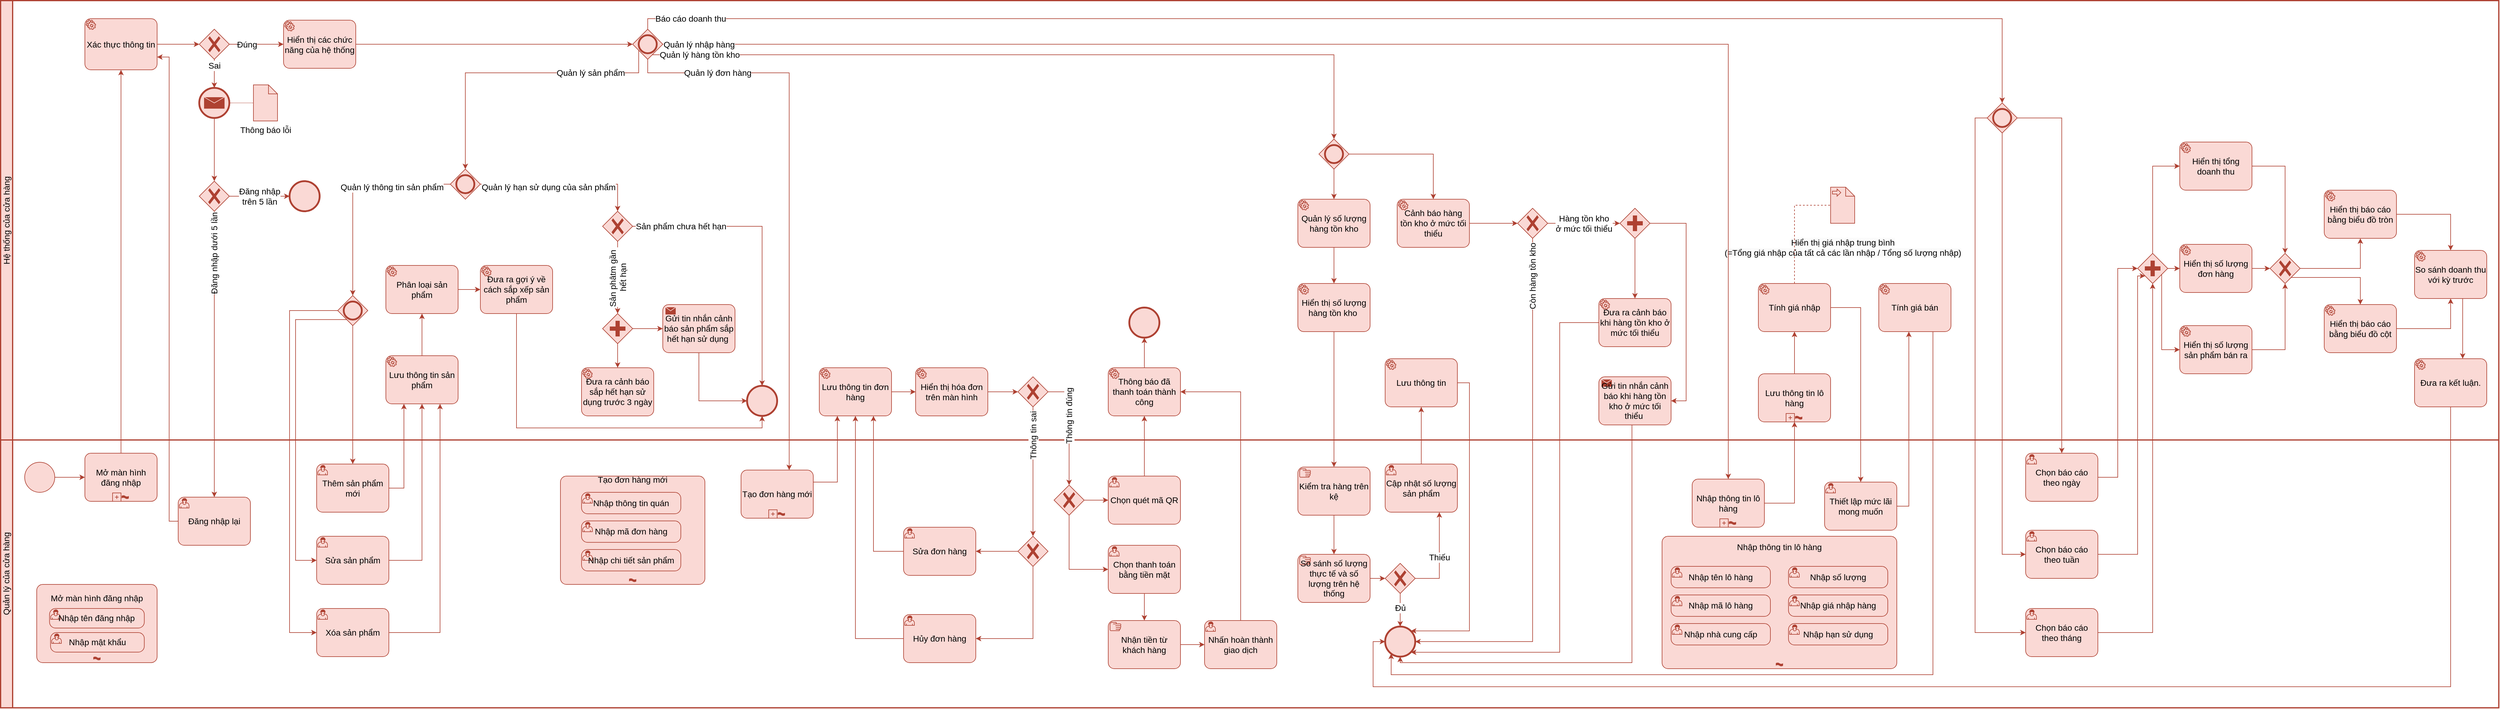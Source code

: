 <mxfile version="24.0.4" type="device" pages="7">
  <diagram id="IPmVlUNuOS1250iEbowB" name="Page-3">
    <mxGraphModel dx="232" dy="649" grid="1" gridSize="10" guides="1" tooltips="1" connect="1" arrows="1" fold="1" page="1" pageScale="1" pageWidth="2336" pageHeight="1654" math="0" shadow="0">
      <root>
        <mxCell id="0" />
        <mxCell id="1" parent="0" />
        <mxCell id="-TEopA6-Z-S_xpsS_B2d-1" value="Hệ thống của cửa hàng" style="swimlane;html=1;startSize=20;fontStyle=0;collapsible=0;horizontal=0;swimlaneLine=1;swimlaneFillColor=#ffffff;strokeWidth=2;whiteSpace=wrap;fontSize=14;fillColor=#fad9d5;strokeColor=#ae4132;" parent="1" vertex="1">
          <mxGeometry x="80" y="60" width="4150" height="730" as="geometry" />
        </mxCell>
        <mxCell id="Q9ypL5ers1jne8qY4T7T-4" style="edgeStyle=orthogonalEdgeStyle;rounded=0;orthogonalLoop=1;jettySize=auto;html=1;fontSize=14;fillColor=#fad9d5;strokeColor=#ae4132;" parent="-TEopA6-Z-S_xpsS_B2d-1" source="9kjPQq_HwZxVVCOy16YX-1" target="gXzeqs-p8sxr3K-PErMN-1" edge="1">
          <mxGeometry relative="1" as="geometry" />
        </mxCell>
        <mxCell id="9kjPQq_HwZxVVCOy16YX-1" value="Xác thực thông tin" style="points=[[0.25,0,0],[0.5,0,0],[0.75,0,0],[1,0.25,0],[1,0.5,0],[1,0.75,0],[0.75,1,0],[0.5,1,0],[0.25,1,0],[0,0.75,0],[0,0.5,0],[0,0.25,0]];shape=mxgraph.bpmn.task;whiteSpace=wrap;rectStyle=rounded;size=10;html=1;container=1;expand=0;collapsible=0;taskMarker=service;fillColor=#fad9d5;strokeColor=#ae4132;fontSize=14;" parent="-TEopA6-Z-S_xpsS_B2d-1" vertex="1">
          <mxGeometry x="140" y="30" width="120" height="85" as="geometry" />
        </mxCell>
        <mxCell id="rLSv29yoybfhczCB39Sx-2" value="Đúng" style="edgeStyle=orthogonalEdgeStyle;rounded=0;orthogonalLoop=1;jettySize=auto;html=1;fontSize=14;fillColor=#fad9d5;strokeColor=#ae4132;" parent="-TEopA6-Z-S_xpsS_B2d-1" source="gXzeqs-p8sxr3K-PErMN-1" target="rLSv29yoybfhczCB39Sx-1" edge="1">
          <mxGeometry x="-0.333" relative="1" as="geometry">
            <mxPoint x="-1" as="offset" />
          </mxGeometry>
        </mxCell>
        <mxCell id="HE_5bPHE2K_z2nEsoPmg-4" value="Sai" style="edgeStyle=orthogonalEdgeStyle;rounded=0;orthogonalLoop=1;jettySize=auto;html=1;fontSize=14;fillColor=#fad9d5;strokeColor=#ae4132;" parent="-TEopA6-Z-S_xpsS_B2d-1" source="gXzeqs-p8sxr3K-PErMN-1" target="Qnb24Mb-2knAw1Lf6y4_-2" edge="1">
          <mxGeometry x="-0.561" relative="1" as="geometry">
            <mxPoint as="offset" />
          </mxGeometry>
        </mxCell>
        <mxCell id="gXzeqs-p8sxr3K-PErMN-1" value="" style="points=[[0.25,0.25,0],[0.5,0,0],[0.75,0.25,0],[1,0.5,0],[0.75,0.75,0],[0.5,1,0],[0.25,0.75,0],[0,0.5,0]];shape=mxgraph.bpmn.gateway2;html=1;verticalLabelPosition=bottom;labelBackgroundColor=#ffffff;verticalAlign=top;align=center;perimeter=rhombusPerimeter;outlineConnect=0;outline=none;symbol=none;gwType=exclusive;fontSize=14;fillColor=#fad9d5;strokeColor=#ae4132;" parent="-TEopA6-Z-S_xpsS_B2d-1" vertex="1">
          <mxGeometry x="330" y="47.5" width="50" height="50" as="geometry" />
        </mxCell>
        <mxCell id="phmXZ0AiQc7h4_uFvEJy-6" style="edgeStyle=orthogonalEdgeStyle;rounded=0;orthogonalLoop=1;jettySize=auto;html=1;fontSize=14;fillColor=#fad9d5;strokeColor=#ae4132;" parent="-TEopA6-Z-S_xpsS_B2d-1" source="rLSv29yoybfhczCB39Sx-1" target="o526UdnSeonYCOWpi7vm-1" edge="1">
          <mxGeometry relative="1" as="geometry" />
        </mxCell>
        <mxCell id="rLSv29yoybfhczCB39Sx-1" value="Hiển thị các chức năng của hệ thống" style="points=[[0.25,0,0],[0.5,0,0],[0.75,0,0],[1,0.25,0],[1,0.5,0],[1,0.75,0],[0.75,1,0],[0.5,1,0],[0.25,1,0],[0,0.75,0],[0,0.5,0],[0,0.25,0]];shape=mxgraph.bpmn.task;whiteSpace=wrap;rectStyle=rounded;size=10;html=1;container=1;expand=0;collapsible=0;taskMarker=service;fontSize=14;fillColor=#fad9d5;strokeColor=#ae4132;" parent="-TEopA6-Z-S_xpsS_B2d-1" vertex="1">
          <mxGeometry x="470" y="32.5" width="120" height="80" as="geometry" />
        </mxCell>
        <mxCell id="Qnb24Mb-2knAw1Lf6y4_-5" style="edgeStyle=orthogonalEdgeStyle;rounded=0;orthogonalLoop=1;jettySize=auto;html=1;endArrow=none;endFill=0;dashed=1;dashPattern=1 1;fontSize=14;fillColor=#fad9d5;strokeColor=#ae4132;" parent="-TEopA6-Z-S_xpsS_B2d-1" source="Qnb24Mb-2knAw1Lf6y4_-2" target="Qnb24Mb-2knAw1Lf6y4_-3" edge="1">
          <mxGeometry relative="1" as="geometry" />
        </mxCell>
        <mxCell id="HE_5bPHE2K_z2nEsoPmg-5" style="edgeStyle=orthogonalEdgeStyle;rounded=0;orthogonalLoop=1;jettySize=auto;html=1;fontSize=14;fillColor=#fad9d5;strokeColor=#ae4132;" parent="-TEopA6-Z-S_xpsS_B2d-1" source="Qnb24Mb-2knAw1Lf6y4_-2" target="Qnb24Mb-2knAw1Lf6y4_-6" edge="1">
          <mxGeometry relative="1" as="geometry" />
        </mxCell>
        <mxCell id="Qnb24Mb-2knAw1Lf6y4_-2" value="" style="points=[[0.145,0.145,0],[0.5,0,0],[0.855,0.145,0],[1,0.5,0],[0.855,0.855,0],[0.5,1,0],[0.145,0.855,0],[0,0.5,0]];shape=mxgraph.bpmn.event;html=1;verticalLabelPosition=bottom;labelBackgroundColor=#ffffff;verticalAlign=top;align=center;perimeter=ellipsePerimeter;outlineConnect=0;aspect=fixed;outline=end;symbol=message;fontSize=14;fillColor=#fad9d5;strokeColor=#ae4132;" parent="-TEopA6-Z-S_xpsS_B2d-1" vertex="1">
          <mxGeometry x="330" y="145" width="50" height="50" as="geometry" />
        </mxCell>
        <mxCell id="Qnb24Mb-2knAw1Lf6y4_-3" value="Thông báo lỗi" style="shape=mxgraph.bpmn.data;labelPosition=center;verticalLabelPosition=bottom;align=center;verticalAlign=top;size=15;html=1;fillColor=#fad9d5;strokeColor=#ae4132;fontSize=14;" parent="-TEopA6-Z-S_xpsS_B2d-1" vertex="1">
          <mxGeometry x="420" y="140" width="40" height="60" as="geometry" />
        </mxCell>
        <mxCell id="Qnb24Mb-2knAw1Lf6y4_-14" value="Đăng nhập&lt;div style=&quot;font-size: 14px;&quot;&gt;trên 5 lần&lt;/div&gt;" style="edgeStyle=orthogonalEdgeStyle;rounded=0;orthogonalLoop=1;jettySize=auto;html=1;fontSize=14;fillColor=#fad9d5;strokeColor=#ae4132;" parent="-TEopA6-Z-S_xpsS_B2d-1" source="Qnb24Mb-2knAw1Lf6y4_-6" target="Qnb24Mb-2knAw1Lf6y4_-13" edge="1">
          <mxGeometry relative="1" as="geometry">
            <mxPoint as="offset" />
          </mxGeometry>
        </mxCell>
        <mxCell id="Qnb24Mb-2knAw1Lf6y4_-6" value="" style="points=[[0.25,0.25,0],[0.5,0,0],[0.75,0.25,0],[1,0.5,0],[0.75,0.75,0],[0.5,1,0],[0.25,0.75,0],[0,0.5,0]];shape=mxgraph.bpmn.gateway2;html=1;verticalLabelPosition=bottom;labelBackgroundColor=#ffffff;verticalAlign=top;align=center;perimeter=rhombusPerimeter;outlineConnect=0;outline=none;symbol=none;gwType=exclusive;fontSize=14;fillColor=#fad9d5;strokeColor=#ae4132;" parent="-TEopA6-Z-S_xpsS_B2d-1" vertex="1">
          <mxGeometry x="330" y="300" width="50" height="50" as="geometry" />
        </mxCell>
        <mxCell id="Qnb24Mb-2knAw1Lf6y4_-13" value="" style="points=[[0.145,0.145,0],[0.5,0,0],[0.855,0.145,0],[1,0.5,0],[0.855,0.855,0],[0.5,1,0],[0.145,0.855,0],[0,0.5,0]];shape=mxgraph.bpmn.event;html=1;verticalLabelPosition=bottom;labelBackgroundColor=#ffffff;verticalAlign=top;align=center;perimeter=ellipsePerimeter;outlineConnect=0;aspect=fixed;outline=end;symbol=terminate2;fontSize=14;fillColor=#fad9d5;strokeColor=#ae4132;" parent="-TEopA6-Z-S_xpsS_B2d-1" vertex="1">
          <mxGeometry x="480" y="300" width="50" height="50" as="geometry" />
        </mxCell>
        <mxCell id="RRPexSEQWrFziYtcnHuj-2" value="Quản lý hàng tồn kho" style="edgeStyle=orthogonalEdgeStyle;rounded=0;orthogonalLoop=1;jettySize=auto;html=1;entryX=0.5;entryY=0;entryDx=0;entryDy=0;entryPerimeter=0;fontSize=14;fillColor=#fad9d5;strokeColor=#ae4132;" parent="-TEopA6-Z-S_xpsS_B2d-1" source="o526UdnSeonYCOWpi7vm-1" target="RRPexSEQWrFziYtcnHuj-22" edge="1">
          <mxGeometry x="-0.877" relative="1" as="geometry">
            <mxPoint x="2410" y="140" as="targetPoint" />
            <Array as="points">
              <mxPoint x="2215" y="90" />
            </Array>
            <mxPoint as="offset" />
          </mxGeometry>
        </mxCell>
        <mxCell id="o526UdnSeonYCOWpi7vm-1" value="" style="points=[[0.25,0.25,0],[0.5,0,0],[0.75,0.25,0],[1,0.5,0],[0.75,0.75,0],[0.5,1,0],[0.25,0.75,0],[0,0.5,0]];shape=mxgraph.bpmn.gateway2;html=1;verticalLabelPosition=bottom;labelBackgroundColor=#ffffff;verticalAlign=top;align=center;perimeter=rhombusPerimeter;outlineConnect=0;outline=end;symbol=general;fillColor=#fad9d5;strokeColor=#ae4132;fontSize=14;" parent="-TEopA6-Z-S_xpsS_B2d-1" vertex="1">
          <mxGeometry x="1050" y="47.5" width="50" height="50" as="geometry" />
        </mxCell>
        <mxCell id="Z3K7_GE9cSNM4fCAUc90-2" value="Quản lý hạn sử dụng của sản phẩm" style="edgeStyle=orthogonalEdgeStyle;rounded=0;orthogonalLoop=1;jettySize=auto;html=1;fontSize=14;fillColor=#fad9d5;strokeColor=#ae4132;" parent="-TEopA6-Z-S_xpsS_B2d-1" source="EmiEmukzZAspUimzZA2T-2" target="Z3K7_GE9cSNM4fCAUc90-1" edge="1">
          <mxGeometry x="-0.172" y="-5" relative="1" as="geometry">
            <mxPoint as="offset" />
          </mxGeometry>
        </mxCell>
        <mxCell id="EmiEmukzZAspUimzZA2T-2" value="" style="points=[[0.25,0.25,0],[0.5,0,0],[0.75,0.25,0],[1,0.5,0],[0.75,0.75,0],[0.5,1,0],[0.25,0.75,0],[0,0.5,0]];shape=mxgraph.bpmn.gateway2;html=1;verticalLabelPosition=bottom;labelBackgroundColor=#ffffff;verticalAlign=top;align=center;perimeter=rhombusPerimeter;outlineConnect=0;outline=end;symbol=general;fillColor=#fad9d5;strokeColor=#ae4132;fontSize=14;" parent="-TEopA6-Z-S_xpsS_B2d-1" vertex="1">
          <mxGeometry x="747" y="280" width="50" height="50" as="geometry" />
        </mxCell>
        <mxCell id="phmXZ0AiQc7h4_uFvEJy-4" value="" style="points=[[0.25,0.25,0],[0.5,0,0],[0.75,0.25,0],[1,0.5,0],[0.75,0.75,0],[0.5,1,0],[0.25,0.75,0],[0,0.5,0]];shape=mxgraph.bpmn.gateway2;html=1;verticalLabelPosition=bottom;labelBackgroundColor=#ffffff;verticalAlign=top;align=center;perimeter=rhombusPerimeter;outlineConnect=0;outline=end;symbol=general;fillColor=#fad9d5;strokeColor=#ae4132;fontSize=14;" parent="-TEopA6-Z-S_xpsS_B2d-1" vertex="1">
          <mxGeometry x="560" y="490" width="50" height="50" as="geometry" />
        </mxCell>
        <mxCell id="phmXZ0AiQc7h4_uFvEJy-7" value="Quản lý sản phẩm" style="edgeStyle=orthogonalEdgeStyle;rounded=0;orthogonalLoop=1;jettySize=auto;html=1;entryX=0.5;entryY=0;entryDx=0;entryDy=0;entryPerimeter=0;fontSize=14;fillColor=#fad9d5;strokeColor=#ae4132;" parent="-TEopA6-Z-S_xpsS_B2d-1" source="o526UdnSeonYCOWpi7vm-1" target="EmiEmukzZAspUimzZA2T-2" edge="1">
          <mxGeometry x="-0.516" relative="1" as="geometry">
            <Array as="points">
              <mxPoint x="1060" y="120" />
              <mxPoint x="772" y="120" />
            </Array>
            <mxPoint as="offset" />
          </mxGeometry>
        </mxCell>
        <mxCell id="phmXZ0AiQc7h4_uFvEJy-8" value="Quản lý thông tin sản phẩm" style="edgeStyle=orthogonalEdgeStyle;rounded=0;orthogonalLoop=1;jettySize=auto;html=1;entryX=0.5;entryY=0;entryDx=0;entryDy=0;entryPerimeter=0;fontSize=14;fillColor=#fad9d5;strokeColor=#ae4132;" parent="-TEopA6-Z-S_xpsS_B2d-1" source="EmiEmukzZAspUimzZA2T-2" target="phmXZ0AiQc7h4_uFvEJy-4" edge="1">
          <mxGeometry x="-0.441" y="5" relative="1" as="geometry">
            <mxPoint as="offset" />
          </mxGeometry>
        </mxCell>
        <mxCell id="gafulEVHt82SWo3WMXC8-4" value="Lưu thông tin sản phẩm" style="points=[[0.25,0,0],[0.5,0,0],[0.75,0,0],[1,0.25,0],[1,0.5,0],[1,0.75,0],[0.75,1,0],[0.5,1,0],[0.25,1,0],[0,0.75,0],[0,0.5,0],[0,0.25,0]];shape=mxgraph.bpmn.task;whiteSpace=wrap;rectStyle=rounded;size=10;html=1;container=1;expand=0;collapsible=0;taskMarker=service;fontSize=14;fillColor=#fad9d5;strokeColor=#ae4132;" parent="-TEopA6-Z-S_xpsS_B2d-1" vertex="1">
          <mxGeometry x="640" y="590" width="120" height="80" as="geometry" />
        </mxCell>
        <mxCell id="HE_5bPHE2K_z2nEsoPmg-16" style="edgeStyle=orthogonalEdgeStyle;rounded=0;orthogonalLoop=1;jettySize=auto;html=1;fontSize=14;fillColor=#fad9d5;strokeColor=#ae4132;" parent="-TEopA6-Z-S_xpsS_B2d-1" source="gafulEVHt82SWo3WMXC8-5" target="-abP6aMtLhqLd37Ad0M8-1" edge="1">
          <mxGeometry relative="1" as="geometry" />
        </mxCell>
        <mxCell id="gafulEVHt82SWo3WMXC8-5" value="Phân loại sản phẩm" style="points=[[0.25,0,0],[0.5,0,0],[0.75,0,0],[1,0.25,0],[1,0.5,0],[1,0.75,0],[0.75,1,0],[0.5,1,0],[0.25,1,0],[0,0.75,0],[0,0.5,0],[0,0.25,0]];shape=mxgraph.bpmn.task;whiteSpace=wrap;rectStyle=rounded;size=10;html=1;container=1;expand=0;collapsible=0;taskMarker=service;fontSize=14;fillColor=#fad9d5;strokeColor=#ae4132;" parent="-TEopA6-Z-S_xpsS_B2d-1" vertex="1">
          <mxGeometry x="640" y="440" width="120" height="80" as="geometry" />
        </mxCell>
        <mxCell id="-abP6aMtLhqLd37Ad0M8-1" value="Đưa ra gợi ý về cách sắp xếp sản phẩm" style="points=[[0.25,0,0],[0.5,0,0],[0.75,0,0],[1,0.25,0],[1,0.5,0],[1,0.75,0],[0.75,1,0],[0.5,1,0],[0.25,1,0],[0,0.75,0],[0,0.5,0],[0,0.25,0]];shape=mxgraph.bpmn.task;whiteSpace=wrap;rectStyle=rounded;size=10;html=1;container=1;expand=0;collapsible=0;taskMarker=service;fontSize=14;fillColor=#fad9d5;strokeColor=#ae4132;" parent="-TEopA6-Z-S_xpsS_B2d-1" vertex="1">
          <mxGeometry x="797" y="440" width="120" height="80" as="geometry" />
        </mxCell>
        <mxCell id="HE_5bPHE2K_z2nEsoPmg-17" value="Sản phâtm gần&amp;nbsp;&lt;div style=&quot;font-size: 14px;&quot;&gt;hết hạn&lt;/div&gt;" style="edgeStyle=orthogonalEdgeStyle;rounded=0;orthogonalLoop=1;jettySize=auto;html=1;horizontal=0;fontSize=14;fillColor=#fad9d5;strokeColor=#ae4132;" parent="-TEopA6-Z-S_xpsS_B2d-1" source="Z3K7_GE9cSNM4fCAUc90-1" target="MYkOanRt8J6ufD9qpgt0-2" edge="1">
          <mxGeometry relative="1" as="geometry" />
        </mxCell>
        <mxCell id="Z3K7_GE9cSNM4fCAUc90-1" value="" style="points=[[0.25,0.25,0],[0.5,0,0],[0.75,0.25,0],[1,0.5,0],[0.75,0.75,0],[0.5,1,0],[0.25,0.75,0],[0,0.5,0]];shape=mxgraph.bpmn.gateway2;html=1;verticalLabelPosition=bottom;labelBackgroundColor=#ffffff;verticalAlign=top;align=center;perimeter=rhombusPerimeter;outlineConnect=0;outline=none;symbol=none;gwType=exclusive;fillColor=#fad9d5;strokeColor=#ae4132;fontSize=14;" parent="-TEopA6-Z-S_xpsS_B2d-1" vertex="1">
          <mxGeometry x="1000" y="350" width="50" height="50" as="geometry" />
        </mxCell>
        <mxCell id="Nov_EdBu9I9UDDRcBRAE-1" value="Đưa ra cảnh báo sắp hết hạn sử dụng trước 3 ngày" style="points=[[0.25,0,0],[0.5,0,0],[0.75,0,0],[1,0.25,0],[1,0.5,0],[1,0.75,0],[0.75,1,0],[0.5,1,0],[0.25,1,0],[0,0.75,0],[0,0.5,0],[0,0.25,0]];shape=mxgraph.bpmn.task;whiteSpace=wrap;rectStyle=rounded;size=10;html=1;container=1;expand=0;collapsible=0;taskMarker=service;fontSize=14;fillColor=#fad9d5;strokeColor=#ae4132;" parent="-TEopA6-Z-S_xpsS_B2d-1" vertex="1">
          <mxGeometry x="965" y="610" width="120" height="80" as="geometry" />
        </mxCell>
        <mxCell id="HE_5bPHE2K_z2nEsoPmg-18" style="edgeStyle=orthogonalEdgeStyle;rounded=0;orthogonalLoop=1;jettySize=auto;html=1;fontSize=14;fillColor=#fad9d5;strokeColor=#ae4132;" parent="-TEopA6-Z-S_xpsS_B2d-1" source="MYkOanRt8J6ufD9qpgt0-2" target="Nov_EdBu9I9UDDRcBRAE-1" edge="1">
          <mxGeometry relative="1" as="geometry" />
        </mxCell>
        <mxCell id="HE_5bPHE2K_z2nEsoPmg-19" style="edgeStyle=orthogonalEdgeStyle;rounded=0;orthogonalLoop=1;jettySize=auto;html=1;fontSize=14;fillColor=#fad9d5;strokeColor=#ae4132;" parent="-TEopA6-Z-S_xpsS_B2d-1" source="MYkOanRt8J6ufD9qpgt0-2" target="MYkOanRt8J6ufD9qpgt0-3" edge="1">
          <mxGeometry relative="1" as="geometry" />
        </mxCell>
        <mxCell id="MYkOanRt8J6ufD9qpgt0-2" value="" style="points=[[0.25,0.25,0],[0.5,0,0],[0.75,0.25,0],[1,0.5,0],[0.75,0.75,0],[0.5,1,0],[0.25,0.75,0],[0,0.5,0]];shape=mxgraph.bpmn.gateway2;html=1;verticalLabelPosition=bottom;labelBackgroundColor=#ffffff;verticalAlign=top;align=center;perimeter=rhombusPerimeter;outlineConnect=0;outline=none;symbol=none;gwType=parallel;fontSize=14;fillColor=#fad9d5;strokeColor=#ae4132;" parent="-TEopA6-Z-S_xpsS_B2d-1" vertex="1">
          <mxGeometry x="1000" y="520" width="50" height="50" as="geometry" />
        </mxCell>
        <mxCell id="MYkOanRt8J6ufD9qpgt0-3" value="Gửi tin nhắn cảnh báo sản phẩm sắp hết hạn sử dụng&amp;nbsp;" style="points=[[0.25,0,0],[0.5,0,0],[0.75,0,0],[1,0.25,0],[1,0.5,0],[1,0.75,0],[0.75,1,0],[0.5,1,0],[0.25,1,0],[0,0.75,0],[0,0.5,0],[0,0.25,0]];shape=mxgraph.bpmn.task;whiteSpace=wrap;rectStyle=rounded;size=10;html=1;container=1;expand=0;collapsible=0;taskMarker=send;fontSize=14;fillColor=#fad9d5;strokeColor=#ae4132;" parent="-TEopA6-Z-S_xpsS_B2d-1" vertex="1">
          <mxGeometry x="1100" y="505" width="120" height="80" as="geometry" />
        </mxCell>
        <mxCell id="MYkOanRt8J6ufD9qpgt0-4" value="" style="points=[[0.145,0.145,0],[0.5,0,0],[0.855,0.145,0],[1,0.5,0],[0.855,0.855,0],[0.5,1,0],[0.145,0.855,0],[0,0.5,0]];shape=mxgraph.bpmn.event;html=1;verticalLabelPosition=bottom;labelBackgroundColor=#ffffff;verticalAlign=top;align=center;perimeter=ellipsePerimeter;outlineConnect=0;aspect=fixed;outline=end;symbol=terminate2;fontSize=14;fillColor=#fad9d5;strokeColor=#ae4132;" parent="-TEopA6-Z-S_xpsS_B2d-1" vertex="1">
          <mxGeometry x="1240" y="640" width="50" height="50" as="geometry" />
        </mxCell>
        <mxCell id="HE_5bPHE2K_z2nEsoPmg-24" style="edgeStyle=orthogonalEdgeStyle;rounded=0;orthogonalLoop=1;jettySize=auto;html=1;fontSize=14;fillColor=#fad9d5;strokeColor=#ae4132;" parent="-TEopA6-Z-S_xpsS_B2d-1" source="Z3fUqGCeRwNh3IBrLquu-4" target="RRPexSEQWrFziYtcnHuj-4" edge="1">
          <mxGeometry relative="1" as="geometry" />
        </mxCell>
        <mxCell id="Z3fUqGCeRwNh3IBrLquu-4" value="Lưu thông tin đơn hàng" style="points=[[0.25,0,0],[0.5,0,0],[0.75,0,0],[1,0.25,0],[1,0.5,0],[1,0.75,0],[0.75,1,0],[0.5,1,0],[0.25,1,0],[0,0.75,0],[0,0.5,0],[0,0.25,0]];shape=mxgraph.bpmn.task;whiteSpace=wrap;rectStyle=rounded;size=10;html=1;container=1;expand=0;collapsible=0;taskMarker=service;fontSize=14;fillColor=#fad9d5;strokeColor=#ae4132;" parent="-TEopA6-Z-S_xpsS_B2d-1" vertex="1">
          <mxGeometry x="1360" y="610" width="120" height="80" as="geometry" />
        </mxCell>
        <mxCell id="Z3fUqGCeRwNh3IBrLquu-16" value="Thông báo đã thanh toán thành công" style="points=[[0.25,0,0],[0.5,0,0],[0.75,0,0],[1,0.25,0],[1,0.5,0],[1,0.75,0],[0.75,1,0],[0.5,1,0],[0.25,1,0],[0,0.75,0],[0,0.5,0],[0,0.25,0]];shape=mxgraph.bpmn.task;whiteSpace=wrap;rectStyle=rounded;size=10;html=1;container=1;expand=0;collapsible=0;taskMarker=service;fontSize=14;fillColor=#fad9d5;strokeColor=#ae4132;" parent="-TEopA6-Z-S_xpsS_B2d-1" vertex="1">
          <mxGeometry x="1840" y="610" width="120" height="80" as="geometry" />
        </mxCell>
        <mxCell id="RRPexSEQWrFziYtcnHuj-4" value="Hiển thị hóa đơn trên màn hình" style="points=[[0.25,0,0],[0.5,0,0],[0.75,0,0],[1,0.25,0],[1,0.5,0],[1,0.75,0],[0.75,1,0],[0.5,1,0],[0.25,1,0],[0,0.75,0],[0,0.5,0],[0,0.25,0]];shape=mxgraph.bpmn.task;whiteSpace=wrap;rectStyle=rounded;size=10;html=1;container=1;expand=0;collapsible=0;taskMarker=service;fontSize=14;fillColor=#fad9d5;strokeColor=#ae4132;" parent="-TEopA6-Z-S_xpsS_B2d-1" vertex="1">
          <mxGeometry x="1520" y="610" width="120" height="80" as="geometry" />
        </mxCell>
        <mxCell id="HE_5bPHE2K_z2nEsoPmg-48" style="edgeStyle=orthogonalEdgeStyle;rounded=0;orthogonalLoop=1;jettySize=auto;html=1;fontSize=14;fillColor=#fad9d5;strokeColor=#ae4132;" parent="-TEopA6-Z-S_xpsS_B2d-1" source="RRPexSEQWrFziYtcnHuj-12" target="RRPexSEQWrFziYtcnHuj-14" edge="1">
          <mxGeometry relative="1" as="geometry" />
        </mxCell>
        <mxCell id="RRPexSEQWrFziYtcnHuj-12" value="Quản lý số lượng hàng tồn kho" style="points=[[0.25,0,0],[0.5,0,0],[0.75,0,0],[1,0.25,0],[1,0.5,0],[1,0.75,0],[0.75,1,0],[0.5,1,0],[0.25,1,0],[0,0.75,0],[0,0.5,0],[0,0.25,0]];shape=mxgraph.bpmn.task;whiteSpace=wrap;rectStyle=rounded;size=10;html=1;container=1;expand=0;collapsible=0;taskMarker=service;fontSize=14;fillColor=#fad9d5;strokeColor=#ae4132;" parent="-TEopA6-Z-S_xpsS_B2d-1" vertex="1">
          <mxGeometry x="2155" y="330" width="120" height="80" as="geometry" />
        </mxCell>
        <mxCell id="RRPexSEQWrFziYtcnHuj-14" value="Hiển thị số lượng hàng tồn kho&amp;nbsp;" style="points=[[0.25,0,0],[0.5,0,0],[0.75,0,0],[1,0.25,0],[1,0.5,0],[1,0.75,0],[0.75,1,0],[0.5,1,0],[0.25,1,0],[0,0.75,0],[0,0.5,0],[0,0.25,0]];shape=mxgraph.bpmn.task;whiteSpace=wrap;rectStyle=rounded;size=10;html=1;container=1;expand=0;collapsible=0;taskMarker=service;fontSize=14;fillColor=#fad9d5;strokeColor=#ae4132;" parent="-TEopA6-Z-S_xpsS_B2d-1" vertex="1">
          <mxGeometry x="2155" y="470" width="120" height="80" as="geometry" />
        </mxCell>
        <mxCell id="RRPexSEQWrFziYtcnHuj-21" value="Lưu thông tin" style="points=[[0.25,0,0],[0.5,0,0],[0.75,0,0],[1,0.25,0],[1,0.5,0],[1,0.75,0],[0.75,1,0],[0.5,1,0],[0.25,1,0],[0,0.75,0],[0,0.5,0],[0,0.25,0]];shape=mxgraph.bpmn.task;whiteSpace=wrap;rectStyle=rounded;size=10;html=1;container=1;expand=0;collapsible=0;taskMarker=service;fontSize=14;fillColor=#fad9d5;strokeColor=#ae4132;" parent="-TEopA6-Z-S_xpsS_B2d-1" vertex="1">
          <mxGeometry x="2300" y="595" width="120" height="80" as="geometry" />
        </mxCell>
        <mxCell id="RRPexSEQWrFziYtcnHuj-22" value="" style="points=[[0.25,0.25,0],[0.5,0,0],[0.75,0.25,0],[1,0.5,0],[0.75,0.75,0],[0.5,1,0],[0.25,0.75,0],[0,0.5,0]];shape=mxgraph.bpmn.gateway2;html=1;verticalLabelPosition=bottom;labelBackgroundColor=#ffffff;verticalAlign=top;align=center;perimeter=rhombusPerimeter;outlineConnect=0;outline=end;symbol=general;fillColor=#fad9d5;strokeColor=#ae4132;fontSize=14;" parent="-TEopA6-Z-S_xpsS_B2d-1" vertex="1">
          <mxGeometry x="2190" y="230" width="50" height="50" as="geometry" />
        </mxCell>
        <mxCell id="RRPexSEQWrFziYtcnHuj-23" value="Cảnh báo hàng tồn kho ở mức tối thiểu" style="points=[[0.25,0,0],[0.5,0,0],[0.75,0,0],[1,0.25,0],[1,0.5,0],[1,0.75,0],[0.75,1,0],[0.5,1,0],[0.25,1,0],[0,0.75,0],[0,0.5,0],[0,0.25,0]];shape=mxgraph.bpmn.task;whiteSpace=wrap;rectStyle=rounded;size=10;html=1;container=1;expand=0;collapsible=0;taskMarker=service;fontSize=14;fillColor=#fad9d5;strokeColor=#ae4132;" parent="-TEopA6-Z-S_xpsS_B2d-1" vertex="1">
          <mxGeometry x="2320" y="330" width="120" height="80" as="geometry" />
        </mxCell>
        <mxCell id="HE_5bPHE2K_z2nEsoPmg-61" value="Hàng tồn kho&lt;div style=&quot;font-size: 14px;&quot;&gt;ở mức tối thiểu&lt;/div&gt;" style="edgeStyle=orthogonalEdgeStyle;rounded=0;orthogonalLoop=1;jettySize=auto;html=1;fontSize=14;fillColor=#fad9d5;strokeColor=#ae4132;" parent="-TEopA6-Z-S_xpsS_B2d-1" source="RRPexSEQWrFziYtcnHuj-24" target="RRPexSEQWrFziYtcnHuj-26" edge="1">
          <mxGeometry relative="1" as="geometry" />
        </mxCell>
        <mxCell id="RRPexSEQWrFziYtcnHuj-24" value="" style="points=[[0.25,0.25,0],[0.5,0,0],[0.75,0.25,0],[1,0.5,0],[0.75,0.75,0],[0.5,1,0],[0.25,0.75,0],[0,0.5,0]];shape=mxgraph.bpmn.gateway2;html=1;verticalLabelPosition=bottom;labelBackgroundColor=#ffffff;verticalAlign=top;align=center;perimeter=rhombusPerimeter;outlineConnect=0;outline=none;symbol=none;gwType=exclusive;fillColor=#fad9d5;strokeColor=#ae4132;fontSize=14;" parent="-TEopA6-Z-S_xpsS_B2d-1" vertex="1">
          <mxGeometry x="2520" y="345" width="50" height="50" as="geometry" />
        </mxCell>
        <mxCell id="HE_5bPHE2K_z2nEsoPmg-62" style="edgeStyle=orthogonalEdgeStyle;rounded=0;orthogonalLoop=1;jettySize=auto;html=1;fontSize=14;fillColor=#fad9d5;strokeColor=#ae4132;" parent="-TEopA6-Z-S_xpsS_B2d-1" source="RRPexSEQWrFziYtcnHuj-26" target="RRPexSEQWrFziYtcnHuj-27" edge="1">
          <mxGeometry relative="1" as="geometry" />
        </mxCell>
        <mxCell id="HE_5bPHE2K_z2nEsoPmg-63" style="edgeStyle=orthogonalEdgeStyle;rounded=0;orthogonalLoop=1;jettySize=auto;html=1;entryX=1;entryY=0.5;entryDx=0;entryDy=0;entryPerimeter=0;fontSize=14;fillColor=#fad9d5;strokeColor=#ae4132;" parent="-TEopA6-Z-S_xpsS_B2d-1" source="RRPexSEQWrFziYtcnHuj-26" target="RRPexSEQWrFziYtcnHuj-28" edge="1">
          <mxGeometry relative="1" as="geometry">
            <Array as="points">
              <mxPoint x="2800" y="370" />
              <mxPoint x="2800" y="665" />
            </Array>
          </mxGeometry>
        </mxCell>
        <mxCell id="RRPexSEQWrFziYtcnHuj-26" value="" style="points=[[0.25,0.25,0],[0.5,0,0],[0.75,0.25,0],[1,0.5,0],[0.75,0.75,0],[0.5,1,0],[0.25,0.75,0],[0,0.5,0]];shape=mxgraph.bpmn.gateway2;html=1;verticalLabelPosition=bottom;labelBackgroundColor=#ffffff;verticalAlign=top;align=center;perimeter=rhombusPerimeter;outlineConnect=0;outline=none;symbol=none;gwType=parallel;fontSize=14;fillColor=#fad9d5;strokeColor=#ae4132;" parent="-TEopA6-Z-S_xpsS_B2d-1" vertex="1">
          <mxGeometry x="2690" y="345" width="50" height="50" as="geometry" />
        </mxCell>
        <mxCell id="RRPexSEQWrFziYtcnHuj-27" value="Đưa ra cảnh báo khi hàng tồn kho ở mức tối thiểu" style="points=[[0.25,0,0],[0.5,0,0],[0.75,0,0],[1,0.25,0],[1,0.5,0],[1,0.75,0],[0.75,1,0],[0.5,1,0],[0.25,1,0],[0,0.75,0],[0,0.5,0],[0,0.25,0]];shape=mxgraph.bpmn.task;whiteSpace=wrap;rectStyle=rounded;size=10;html=1;container=1;expand=0;collapsible=0;taskMarker=service;fontSize=14;fillColor=#fad9d5;strokeColor=#ae4132;" parent="-TEopA6-Z-S_xpsS_B2d-1" vertex="1">
          <mxGeometry x="2655" y="495" width="120" height="80" as="geometry" />
        </mxCell>
        <mxCell id="RRPexSEQWrFziYtcnHuj-28" value="Gửi tin nhắn cảnh báo khi hàng tồn kho ở mức tối thiểu&amp;nbsp;" style="points=[[0.25,0,0],[0.5,0,0],[0.75,0,0],[1,0.25,0],[1,0.5,0],[1,0.75,0],[0.75,1,0],[0.5,1,0],[0.25,1,0],[0,0.75,0],[0,0.5,0],[0,0.25,0]];shape=mxgraph.bpmn.task;whiteSpace=wrap;rectStyle=rounded;size=10;html=1;container=1;expand=0;collapsible=0;taskMarker=send;fontSize=14;fillColor=#fad9d5;strokeColor=#ae4132;" parent="-TEopA6-Z-S_xpsS_B2d-1" vertex="1">
          <mxGeometry x="2655" y="625" width="120" height="80" as="geometry" />
        </mxCell>
        <mxCell id="RRPexSEQWrFziYtcnHuj-32" value="Tính giá nhập" style="points=[[0.25,0,0],[0.5,0,0],[0.75,0,0],[1,0.25,0],[1,0.5,0],[1,0.75,0],[0.75,1,0],[0.5,1,0],[0.25,1,0],[0,0.75,0],[0,0.5,0],[0,0.25,0]];shape=mxgraph.bpmn.task;whiteSpace=wrap;rectStyle=rounded;size=10;html=1;container=1;expand=0;collapsible=0;taskMarker=service;fontSize=14;fillColor=#fad9d5;strokeColor=#ae4132;" parent="-TEopA6-Z-S_xpsS_B2d-1" vertex="1">
          <mxGeometry x="2920" y="470" width="120" height="80" as="geometry" />
        </mxCell>
        <mxCell id="RRPexSEQWrFziYtcnHuj-36" value="&#xa;&lt;span style=&quot;color: rgb(0, 0, 0); font-family: Helvetica; font-size: 14px; font-style: normal; font-variant-ligatures: normal; font-variant-caps: normal; font-weight: 400; letter-spacing: normal; orphans: 2; text-align: center; text-indent: 0px; text-transform: none; widows: 2; word-spacing: 0px; -webkit-text-stroke-width: 0px; white-space: nowrap; background-color: rgb(251, 251, 251); text-decoration-thickness: initial; text-decoration-style: initial; text-decoration-color: initial; float: none; display: inline !important;&quot;&gt;Hiển thị giá nhập trung bình&lt;/span&gt;&lt;div style=&quot;color: rgb(0, 0, 0); font-family: Helvetica; font-size: 14px; font-style: normal; font-variant-ligatures: normal; font-variant-caps: normal; font-weight: 400; letter-spacing: normal; orphans: 2; text-align: center; text-indent: 0px; text-transform: none; widows: 2; word-spacing: 0px; -webkit-text-stroke-width: 0px; white-space: nowrap; background-color: rgb(251, 251, 251); text-decoration-thickness: initial; text-decoration-style: initial; text-decoration-color: initial;&quot;&gt;(=Tổng giá nhập của tất cả các lần nhập / Tổng số lượng nhập)&lt;/div&gt;&#xa;&#xa;" style="shape=mxgraph.bpmn.data;labelPosition=center;verticalLabelPosition=bottom;align=center;verticalAlign=top;size=15;html=1;bpmnTransferType=input;fontSize=14;fillColor=#fad9d5;strokeColor=#ae4132;" parent="-TEopA6-Z-S_xpsS_B2d-1" vertex="1">
          <mxGeometry x="3040" y="310" width="40" height="60" as="geometry" />
        </mxCell>
        <mxCell id="RRPexSEQWrFziYtcnHuj-40" value="Tính giá bán" style="points=[[0.25,0,0],[0.5,0,0],[0.75,0,0],[1,0.25,0],[1,0.5,0],[1,0.75,0],[0.75,1,0],[0.5,1,0],[0.25,1,0],[0,0.75,0],[0,0.5,0],[0,0.25,0]];shape=mxgraph.bpmn.task;whiteSpace=wrap;rectStyle=rounded;size=10;html=1;container=1;expand=0;collapsible=0;taskMarker=service;fontSize=14;fillColor=#fad9d5;strokeColor=#ae4132;" parent="-TEopA6-Z-S_xpsS_B2d-1" vertex="1">
          <mxGeometry x="3120" y="470" width="120" height="80" as="geometry" />
        </mxCell>
        <mxCell id="I8uaRDHIQnC1U3Ct13vK-4" value="" style="points=[[0.25,0.25,0],[0.5,0,0],[0.75,0.25,0],[1,0.5,0],[0.75,0.75,0],[0.5,1,0],[0.25,0.75,0],[0,0.5,0]];shape=mxgraph.bpmn.gateway2;html=1;verticalLabelPosition=bottom;labelBackgroundColor=#ffffff;verticalAlign=top;align=center;perimeter=rhombusPerimeter;outlineConnect=0;outline=end;symbol=general;fillColor=#fad9d5;strokeColor=#ae4132;fontSize=14;" parent="-TEopA6-Z-S_xpsS_B2d-1" vertex="1">
          <mxGeometry x="3300" y="170" width="50" height="50" as="geometry" />
        </mxCell>
        <mxCell id="HE_5bPHE2K_z2nEsoPmg-93" style="edgeStyle=orthogonalEdgeStyle;rounded=0;orthogonalLoop=1;jettySize=auto;html=1;fontSize=14;fillColor=#fad9d5;strokeColor=#ae4132;" parent="-TEopA6-Z-S_xpsS_B2d-1" source="I8uaRDHIQnC1U3Ct13vK-10" target="I8uaRDHIQnC1U3Ct13vK-12" edge="1">
          <mxGeometry relative="1" as="geometry" />
        </mxCell>
        <mxCell id="I8uaRDHIQnC1U3Ct13vK-10" value="" style="points=[[0.25,0.25,0],[0.5,0,0],[0.75,0.25,0],[1,0.5,0],[0.75,0.75,0],[0.5,1,0],[0.25,0.75,0],[0,0.5,0]];shape=mxgraph.bpmn.gateway2;html=1;verticalLabelPosition=bottom;labelBackgroundColor=#ffffff;verticalAlign=top;align=center;perimeter=rhombusPerimeter;outlineConnect=0;outline=none;symbol=none;gwType=parallel;fontSize=14;fillColor=#fad9d5;strokeColor=#ae4132;" parent="-TEopA6-Z-S_xpsS_B2d-1" vertex="1">
          <mxGeometry x="3550" y="420" width="50" height="50" as="geometry" />
        </mxCell>
        <mxCell id="I8uaRDHIQnC1U3Ct13vK-11" value="Hiển thị tổng doanh thu" style="points=[[0.25,0,0],[0.5,0,0],[0.75,0,0],[1,0.25,0],[1,0.5,0],[1,0.75,0],[0.75,1,0],[0.5,1,0],[0.25,1,0],[0,0.75,0],[0,0.5,0],[0,0.25,0]];shape=mxgraph.bpmn.task;whiteSpace=wrap;rectStyle=rounded;size=10;html=1;container=1;expand=0;collapsible=0;taskMarker=service;fontSize=14;fillColor=#fad9d5;strokeColor=#ae4132;" parent="-TEopA6-Z-S_xpsS_B2d-1" vertex="1">
          <mxGeometry x="3620" y="235" width="120" height="80" as="geometry" />
        </mxCell>
        <mxCell id="HE_5bPHE2K_z2nEsoPmg-96" style="edgeStyle=orthogonalEdgeStyle;rounded=0;orthogonalLoop=1;jettySize=auto;html=1;fontSize=14;fillColor=#fad9d5;strokeColor=#ae4132;" parent="-TEopA6-Z-S_xpsS_B2d-1" source="I8uaRDHIQnC1U3Ct13vK-12" target="I8uaRDHIQnC1U3Ct13vK-14" edge="1">
          <mxGeometry relative="1" as="geometry" />
        </mxCell>
        <mxCell id="I8uaRDHIQnC1U3Ct13vK-12" value="Hiển thị số lượng đơn hàng" style="points=[[0.25,0,0],[0.5,0,0],[0.75,0,0],[1,0.25,0],[1,0.5,0],[1,0.75,0],[0.75,1,0],[0.5,1,0],[0.25,1,0],[0,0.75,0],[0,0.5,0],[0,0.25,0]];shape=mxgraph.bpmn.task;whiteSpace=wrap;rectStyle=rounded;size=10;html=1;container=1;expand=0;collapsible=0;taskMarker=service;fontSize=14;fillColor=#fad9d5;strokeColor=#ae4132;" parent="-TEopA6-Z-S_xpsS_B2d-1" vertex="1">
          <mxGeometry x="3620" y="405" width="120" height="80" as="geometry" />
        </mxCell>
        <mxCell id="I8uaRDHIQnC1U3Ct13vK-13" value="Hiển thị số lượng sản phẩm bán ra" style="points=[[0.25,0,0],[0.5,0,0],[0.75,0,0],[1,0.25,0],[1,0.5,0],[1,0.75,0],[0.75,1,0],[0.5,1,0],[0.25,1,0],[0,0.75,0],[0,0.5,0],[0,0.25,0]];shape=mxgraph.bpmn.task;whiteSpace=wrap;rectStyle=rounded;size=10;html=1;container=1;expand=0;collapsible=0;taskMarker=service;fontSize=14;fillColor=#fad9d5;strokeColor=#ae4132;" parent="-TEopA6-Z-S_xpsS_B2d-1" vertex="1">
          <mxGeometry x="3620" y="540" width="120" height="80" as="geometry" />
        </mxCell>
        <mxCell id="HE_5bPHE2K_z2nEsoPmg-102" style="edgeStyle=orthogonalEdgeStyle;rounded=0;orthogonalLoop=1;jettySize=auto;html=1;fontSize=14;fillColor=#fad9d5;strokeColor=#ae4132;" parent="-TEopA6-Z-S_xpsS_B2d-1" source="I8uaRDHIQnC1U3Ct13vK-14" target="I8uaRDHIQnC1U3Ct13vK-15" edge="1">
          <mxGeometry relative="1" as="geometry" />
        </mxCell>
        <mxCell id="I8uaRDHIQnC1U3Ct13vK-14" value="" style="points=[[0.25,0.25,0],[0.5,0,0],[0.75,0.25,0],[1,0.5,0],[0.75,0.75,0],[0.5,1,0],[0.25,0.75,0],[0,0.5,0]];shape=mxgraph.bpmn.gateway2;html=1;verticalLabelPosition=bottom;labelBackgroundColor=#ffffff;verticalAlign=top;align=center;perimeter=rhombusPerimeter;outlineConnect=0;outline=none;symbol=none;gwType=exclusive;fontSize=14;fillColor=#fad9d5;strokeColor=#ae4132;" parent="-TEopA6-Z-S_xpsS_B2d-1" vertex="1">
          <mxGeometry x="3770" y="420" width="50" height="50" as="geometry" />
        </mxCell>
        <mxCell id="HE_5bPHE2K_z2nEsoPmg-103" style="edgeStyle=orthogonalEdgeStyle;rounded=0;orthogonalLoop=1;jettySize=auto;html=1;fontSize=14;fillColor=#fad9d5;strokeColor=#ae4132;" parent="-TEopA6-Z-S_xpsS_B2d-1" source="I8uaRDHIQnC1U3Ct13vK-15" target="I8uaRDHIQnC1U3Ct13vK-17" edge="1">
          <mxGeometry relative="1" as="geometry" />
        </mxCell>
        <mxCell id="I8uaRDHIQnC1U3Ct13vK-15" value="Hiển thị báo cáo bằng biểu đồ tròn" style="points=[[0.25,0,0],[0.5,0,0],[0.75,0,0],[1,0.25,0],[1,0.5,0],[1,0.75,0],[0.75,1,0],[0.5,1,0],[0.25,1,0],[0,0.75,0],[0,0.5,0],[0,0.25,0]];shape=mxgraph.bpmn.task;whiteSpace=wrap;rectStyle=rounded;size=10;html=1;container=1;expand=0;collapsible=0;taskMarker=service;fontSize=14;fillColor=#fad9d5;strokeColor=#ae4132;" parent="-TEopA6-Z-S_xpsS_B2d-1" vertex="1">
          <mxGeometry x="3860" y="315" width="120" height="80" as="geometry" />
        </mxCell>
        <mxCell id="HE_5bPHE2K_z2nEsoPmg-104" style="edgeStyle=orthogonalEdgeStyle;rounded=0;orthogonalLoop=1;jettySize=auto;html=1;fontSize=14;fillColor=#fad9d5;strokeColor=#ae4132;" parent="-TEopA6-Z-S_xpsS_B2d-1" source="I8uaRDHIQnC1U3Ct13vK-16" target="I8uaRDHIQnC1U3Ct13vK-17" edge="1">
          <mxGeometry relative="1" as="geometry" />
        </mxCell>
        <mxCell id="I8uaRDHIQnC1U3Ct13vK-16" value="Hiển thị báo cáo bằng biểu đồ cột" style="points=[[0.25,0,0],[0.5,0,0],[0.75,0,0],[1,0.25,0],[1,0.5,0],[1,0.75,0],[0.75,1,0],[0.5,1,0],[0.25,1,0],[0,0.75,0],[0,0.5,0],[0,0.25,0]];shape=mxgraph.bpmn.task;whiteSpace=wrap;rectStyle=rounded;size=10;html=1;container=1;expand=0;collapsible=0;taskMarker=service;fontSize=14;fillColor=#fad9d5;strokeColor=#ae4132;" parent="-TEopA6-Z-S_xpsS_B2d-1" vertex="1">
          <mxGeometry x="3860" y="505" width="120" height="80" as="geometry" />
        </mxCell>
        <mxCell id="HE_5bPHE2K_z2nEsoPmg-105" style="edgeStyle=orthogonalEdgeStyle;rounded=0;orthogonalLoop=1;jettySize=auto;html=1;fontSize=14;fillColor=#fad9d5;strokeColor=#ae4132;" parent="-TEopA6-Z-S_xpsS_B2d-1" source="I8uaRDHIQnC1U3Ct13vK-17" target="I8uaRDHIQnC1U3Ct13vK-18" edge="1">
          <mxGeometry relative="1" as="geometry">
            <Array as="points">
              <mxPoint x="4090" y="550" />
              <mxPoint x="4090" y="550" />
            </Array>
          </mxGeometry>
        </mxCell>
        <mxCell id="I8uaRDHIQnC1U3Ct13vK-17" value="So sánh doanh thu với kỳ trước" style="points=[[0.25,0,0],[0.5,0,0],[0.75,0,0],[1,0.25,0],[1,0.5,0],[1,0.75,0],[0.75,1,0],[0.5,1,0],[0.25,1,0],[0,0.75,0],[0,0.5,0],[0,0.25,0]];shape=mxgraph.bpmn.task;whiteSpace=wrap;rectStyle=rounded;size=10;html=1;container=1;expand=0;collapsible=0;taskMarker=service;fontSize=14;fillColor=#fad9d5;strokeColor=#ae4132;" parent="-TEopA6-Z-S_xpsS_B2d-1" vertex="1">
          <mxGeometry x="4010" y="415" width="120" height="80" as="geometry" />
        </mxCell>
        <mxCell id="I8uaRDHIQnC1U3Ct13vK-18" value="Đưa ra kết luận." style="points=[[0.25,0,0],[0.5,0,0],[0.75,0,0],[1,0.25,0],[1,0.5,0],[1,0.75,0],[0.75,1,0],[0.5,1,0],[0.25,1,0],[0,0.75,0],[0,0.5,0],[0,0.25,0]];shape=mxgraph.bpmn.task;whiteSpace=wrap;rectStyle=rounded;size=10;html=1;container=1;expand=0;collapsible=0;taskMarker=service;fontSize=14;fillColor=#fad9d5;strokeColor=#ae4132;" parent="-TEopA6-Z-S_xpsS_B2d-1" vertex="1">
          <mxGeometry x="4010" y="595" width="120" height="80" as="geometry" />
        </mxCell>
        <mxCell id="HE_5bPHE2K_z2nEsoPmg-15" style="edgeStyle=orthogonalEdgeStyle;rounded=0;orthogonalLoop=1;jettySize=auto;html=1;entryX=0.5;entryY=1;entryDx=0;entryDy=0;entryPerimeter=0;fontSize=14;fillColor=#fad9d5;strokeColor=#ae4132;" parent="-TEopA6-Z-S_xpsS_B2d-1" source="gafulEVHt82SWo3WMXC8-4" target="gafulEVHt82SWo3WMXC8-5" edge="1">
          <mxGeometry relative="1" as="geometry" />
        </mxCell>
        <mxCell id="HE_5bPHE2K_z2nEsoPmg-20" value="Sản phẩm chưa hết hạn" style="edgeStyle=orthogonalEdgeStyle;rounded=0;orthogonalLoop=1;jettySize=auto;html=1;entryX=0.5;entryY=0;entryDx=0;entryDy=0;entryPerimeter=0;fontSize=14;fillColor=#fad9d5;strokeColor=#ae4132;" parent="-TEopA6-Z-S_xpsS_B2d-1" source="Z3K7_GE9cSNM4fCAUc90-1" target="MYkOanRt8J6ufD9qpgt0-4" edge="1">
          <mxGeometry x="-0.667" relative="1" as="geometry">
            <mxPoint as="offset" />
          </mxGeometry>
        </mxCell>
        <mxCell id="HE_5bPHE2K_z2nEsoPmg-21" style="edgeStyle=orthogonalEdgeStyle;rounded=0;orthogonalLoop=1;jettySize=auto;html=1;entryX=0.5;entryY=1;entryDx=0;entryDy=0;entryPerimeter=0;fontSize=14;fillColor=#fad9d5;strokeColor=#ae4132;" parent="-TEopA6-Z-S_xpsS_B2d-1" source="-abP6aMtLhqLd37Ad0M8-1" target="MYkOanRt8J6ufD9qpgt0-4" edge="1">
          <mxGeometry relative="1" as="geometry">
            <Array as="points">
              <mxPoint x="857" y="710" />
              <mxPoint x="1265" y="710" />
            </Array>
          </mxGeometry>
        </mxCell>
        <mxCell id="RRPexSEQWrFziYtcnHuj-6" value="" style="points=[[0.25,0.25,0],[0.5,0,0],[0.75,0.25,0],[1,0.5,0],[0.75,0.75,0],[0.5,1,0],[0.25,0.75,0],[0,0.5,0]];shape=mxgraph.bpmn.gateway2;html=1;verticalLabelPosition=bottom;labelBackgroundColor=#ffffff;verticalAlign=top;align=center;perimeter=rhombusPerimeter;outlineConnect=0;outline=none;symbol=none;gwType=exclusive;fontSize=14;fillColor=#fad9d5;strokeColor=#ae4132;" parent="-TEopA6-Z-S_xpsS_B2d-1" vertex="1">
          <mxGeometry x="1690" y="625" width="50" height="50" as="geometry" />
        </mxCell>
        <mxCell id="HE_5bPHE2K_z2nEsoPmg-25" style="edgeStyle=orthogonalEdgeStyle;rounded=0;orthogonalLoop=1;jettySize=auto;html=1;fontSize=14;fillColor=#fad9d5;strokeColor=#ae4132;" parent="-TEopA6-Z-S_xpsS_B2d-1" source="RRPexSEQWrFziYtcnHuj-4" target="RRPexSEQWrFziYtcnHuj-6" edge="1">
          <mxGeometry relative="1" as="geometry" />
        </mxCell>
        <mxCell id="HE_5bPHE2K_z2nEsoPmg-45" value="" style="points=[[0.145,0.145,0],[0.5,0,0],[0.855,0.145,0],[1,0.5,0],[0.855,0.855,0],[0.5,1,0],[0.145,0.855,0],[0,0.5,0]];shape=mxgraph.bpmn.event;html=1;verticalLabelPosition=bottom;labelBackgroundColor=#ffffff;verticalAlign=top;align=center;perimeter=ellipsePerimeter;outlineConnect=0;aspect=fixed;outline=end;symbol=terminate2;fontSize=14;fillColor=#fad9d5;strokeColor=#ae4132;" parent="-TEopA6-Z-S_xpsS_B2d-1" vertex="1">
          <mxGeometry x="1875" y="510" width="50" height="50" as="geometry" />
        </mxCell>
        <mxCell id="HE_5bPHE2K_z2nEsoPmg-46" style="edgeStyle=orthogonalEdgeStyle;rounded=0;orthogonalLoop=1;jettySize=auto;html=1;entryX=0.5;entryY=1;entryDx=0;entryDy=0;entryPerimeter=0;fontSize=14;fillColor=#fad9d5;strokeColor=#ae4132;" parent="-TEopA6-Z-S_xpsS_B2d-1" source="Z3fUqGCeRwNh3IBrLquu-16" target="HE_5bPHE2K_z2nEsoPmg-45" edge="1">
          <mxGeometry relative="1" as="geometry" />
        </mxCell>
        <mxCell id="HE_5bPHE2K_z2nEsoPmg-47" style="edgeStyle=orthogonalEdgeStyle;rounded=0;orthogonalLoop=1;jettySize=auto;html=1;entryX=0.5;entryY=0;entryDx=0;entryDy=0;entryPerimeter=0;fontSize=14;fillColor=#fad9d5;strokeColor=#ae4132;" parent="-TEopA6-Z-S_xpsS_B2d-1" source="RRPexSEQWrFziYtcnHuj-22" target="RRPexSEQWrFziYtcnHuj-12" edge="1">
          <mxGeometry relative="1" as="geometry" />
        </mxCell>
        <mxCell id="HE_5bPHE2K_z2nEsoPmg-57" style="edgeStyle=orthogonalEdgeStyle;rounded=0;orthogonalLoop=1;jettySize=auto;html=1;entryX=0.5;entryY=0;entryDx=0;entryDy=0;entryPerimeter=0;fontSize=14;fillColor=#fad9d5;strokeColor=#ae4132;" parent="-TEopA6-Z-S_xpsS_B2d-1" source="RRPexSEQWrFziYtcnHuj-22" target="RRPexSEQWrFziYtcnHuj-23" edge="1">
          <mxGeometry relative="1" as="geometry" />
        </mxCell>
        <mxCell id="HE_5bPHE2K_z2nEsoPmg-58" style="edgeStyle=orthogonalEdgeStyle;rounded=0;orthogonalLoop=1;jettySize=auto;html=1;entryX=0;entryY=0.5;entryDx=0;entryDy=0;entryPerimeter=0;fontSize=14;fillColor=#fad9d5;strokeColor=#ae4132;" parent="-TEopA6-Z-S_xpsS_B2d-1" source="RRPexSEQWrFziYtcnHuj-23" target="RRPexSEQWrFziYtcnHuj-24" edge="1">
          <mxGeometry relative="1" as="geometry" />
        </mxCell>
        <mxCell id="HE_5bPHE2K_z2nEsoPmg-72" value="Lưu thông tin lô hàng" style="points=[[0.25,0,0],[0.5,0,0],[0.75,0,0],[1,0.25,0],[1,0.5,0],[1,0.75,0],[0.75,1,0],[0.5,1,0],[0.25,1,0],[0,0.75,0],[0,0.5,0],[0,0.25,0]];shape=mxgraph.bpmn.task;whiteSpace=wrap;rectStyle=rounded;size=10;html=1;container=1;expand=0;collapsible=0;taskMarker=abstract;isAdHoc=1;isLoopSub=1;fontSize=14;fillColor=#fad9d5;strokeColor=#ae4132;" parent="-TEopA6-Z-S_xpsS_B2d-1" vertex="1">
          <mxGeometry x="2920" y="620" width="120" height="80" as="geometry" />
        </mxCell>
        <mxCell id="HE_5bPHE2K_z2nEsoPmg-73" style="edgeStyle=orthogonalEdgeStyle;rounded=0;orthogonalLoop=1;jettySize=auto;html=1;entryX=0.5;entryY=1;entryDx=0;entryDy=0;entryPerimeter=0;fontSize=14;fillColor=#fad9d5;strokeColor=#ae4132;" parent="-TEopA6-Z-S_xpsS_B2d-1" source="HE_5bPHE2K_z2nEsoPmg-72" target="RRPexSEQWrFziYtcnHuj-32" edge="1">
          <mxGeometry relative="1" as="geometry" />
        </mxCell>
        <mxCell id="HE_5bPHE2K_z2nEsoPmg-75" style="edgeStyle=orthogonalEdgeStyle;rounded=0;orthogonalLoop=1;jettySize=auto;html=1;entryX=0;entryY=0.5;entryDx=0;entryDy=0;entryPerimeter=0;endArrow=none;endFill=0;dashed=1;fontSize=14;fillColor=#fad9d5;strokeColor=#ae4132;" parent="-TEopA6-Z-S_xpsS_B2d-1" source="RRPexSEQWrFziYtcnHuj-32" target="RRPexSEQWrFziYtcnHuj-36" edge="1">
          <mxGeometry relative="1" as="geometry" />
        </mxCell>
        <mxCell id="HE_5bPHE2K_z2nEsoPmg-83" value="Báo cáo doanh thu" style="edgeStyle=orthogonalEdgeStyle;rounded=0;orthogonalLoop=1;jettySize=auto;html=1;entryX=0.5;entryY=0;entryDx=0;entryDy=0;entryPerimeter=0;fontSize=14;fillColor=#fad9d5;strokeColor=#ae4132;" parent="-TEopA6-Z-S_xpsS_B2d-1" source="o526UdnSeonYCOWpi7vm-1" target="I8uaRDHIQnC1U3Ct13vK-4" edge="1">
          <mxGeometry x="-0.926" relative="1" as="geometry">
            <Array as="points">
              <mxPoint x="1075" y="30" />
              <mxPoint x="3325" y="30" />
            </Array>
            <mxPoint x="-1" as="offset" />
          </mxGeometry>
        </mxCell>
        <mxCell id="HE_5bPHE2K_z2nEsoPmg-92" style="edgeStyle=orthogonalEdgeStyle;rounded=0;orthogonalLoop=1;jettySize=auto;html=1;entryX=0;entryY=0.5;entryDx=0;entryDy=0;entryPerimeter=0;fontSize=14;fillColor=#fad9d5;strokeColor=#ae4132;" parent="-TEopA6-Z-S_xpsS_B2d-1" source="I8uaRDHIQnC1U3Ct13vK-10" target="I8uaRDHIQnC1U3Ct13vK-11" edge="1">
          <mxGeometry relative="1" as="geometry">
            <Array as="points">
              <mxPoint x="3575" y="275" />
            </Array>
          </mxGeometry>
        </mxCell>
        <mxCell id="HE_5bPHE2K_z2nEsoPmg-94" style="edgeStyle=orthogonalEdgeStyle;rounded=0;orthogonalLoop=1;jettySize=auto;html=1;entryX=0;entryY=0.5;entryDx=0;entryDy=0;entryPerimeter=0;fontSize=14;fillColor=#fad9d5;strokeColor=#ae4132;" parent="-TEopA6-Z-S_xpsS_B2d-1" source="I8uaRDHIQnC1U3Ct13vK-10" target="I8uaRDHIQnC1U3Ct13vK-13" edge="1">
          <mxGeometry relative="1" as="geometry">
            <Array as="points">
              <mxPoint x="3590" y="580" />
            </Array>
          </mxGeometry>
        </mxCell>
        <mxCell id="HE_5bPHE2K_z2nEsoPmg-95" style="edgeStyle=orthogonalEdgeStyle;rounded=0;orthogonalLoop=1;jettySize=auto;html=1;entryX=0.5;entryY=0;entryDx=0;entryDy=0;entryPerimeter=0;fontSize=14;fillColor=#fad9d5;strokeColor=#ae4132;" parent="-TEopA6-Z-S_xpsS_B2d-1" source="I8uaRDHIQnC1U3Ct13vK-11" target="I8uaRDHIQnC1U3Ct13vK-14" edge="1">
          <mxGeometry relative="1" as="geometry" />
        </mxCell>
        <mxCell id="HE_5bPHE2K_z2nEsoPmg-97" style="edgeStyle=orthogonalEdgeStyle;rounded=0;orthogonalLoop=1;jettySize=auto;html=1;entryX=0.5;entryY=1;entryDx=0;entryDy=0;entryPerimeter=0;fontSize=14;fillColor=#fad9d5;strokeColor=#ae4132;" parent="-TEopA6-Z-S_xpsS_B2d-1" source="I8uaRDHIQnC1U3Ct13vK-13" target="I8uaRDHIQnC1U3Ct13vK-14" edge="1">
          <mxGeometry relative="1" as="geometry" />
        </mxCell>
        <mxCell id="HE_5bPHE2K_z2nEsoPmg-101" style="edgeStyle=orthogonalEdgeStyle;rounded=0;orthogonalLoop=1;jettySize=auto;html=1;entryX=0.5;entryY=0;entryDx=0;entryDy=0;entryPerimeter=0;fontSize=14;fillColor=#fad9d5;strokeColor=#ae4132;" parent="-TEopA6-Z-S_xpsS_B2d-1" source="I8uaRDHIQnC1U3Ct13vK-14" target="I8uaRDHIQnC1U3Ct13vK-16" edge="1">
          <mxGeometry relative="1" as="geometry">
            <Array as="points">
              <mxPoint x="3920" y="460" />
            </Array>
          </mxGeometry>
        </mxCell>
        <mxCell id="Q15dfbgDhQrd0UI51pxP-1" style="edgeStyle=orthogonalEdgeStyle;rounded=0;orthogonalLoop=1;jettySize=auto;html=1;entryX=0;entryY=0.5;entryDx=0;entryDy=0;entryPerimeter=0;fontSize=14;fillColor=#fad9d5;strokeColor=#ae4132;" parent="-TEopA6-Z-S_xpsS_B2d-1" source="MYkOanRt8J6ufD9qpgt0-3" target="MYkOanRt8J6ufD9qpgt0-4" edge="1">
          <mxGeometry relative="1" as="geometry">
            <Array as="points">
              <mxPoint x="1160" y="665" />
            </Array>
          </mxGeometry>
        </mxCell>
        <mxCell id="-TEopA6-Z-S_xpsS_B2d-2" value="Quản lý của cửa hàng" style="swimlane;html=1;startSize=20;fontStyle=0;collapsible=0;horizontal=0;swimlaneLine=1;swimlaneFillColor=#ffffff;strokeWidth=2;whiteSpace=wrap;fontSize=14;fillColor=#fad9d5;strokeColor=#ae4132;" parent="1" vertex="1">
          <mxGeometry x="80" y="790" width="4150" height="445" as="geometry" />
        </mxCell>
        <mxCell id="Q9ypL5ers1jne8qY4T7T-2" style="edgeStyle=orthogonalEdgeStyle;rounded=0;orthogonalLoop=1;jettySize=auto;html=1;fontSize=14;fillColor=#fad9d5;strokeColor=#ae4132;" parent="-TEopA6-Z-S_xpsS_B2d-2" source="pbHzLNGfX0iP0shcDPOf-1" target="GxTgZYGdcbnHEdsyGRKd-1" edge="1">
          <mxGeometry relative="1" as="geometry" />
        </mxCell>
        <mxCell id="pbHzLNGfX0iP0shcDPOf-1" value="" style="points=[[0.145,0.145,0],[0.5,0,0],[0.855,0.145,0],[1,0.5,0],[0.855,0.855,0],[0.5,1,0],[0.145,0.855,0],[0,0.5,0]];shape=mxgraph.bpmn.event;html=1;verticalLabelPosition=bottom;labelBackgroundColor=#ffffff;verticalAlign=top;align=center;perimeter=ellipsePerimeter;outlineConnect=0;aspect=fixed;outline=standard;symbol=general;fillColor=#fad9d5;strokeColor=#ae4132;fontSize=14;" parent="-TEopA6-Z-S_xpsS_B2d-2" vertex="1">
          <mxGeometry x="40" y="37" width="50" height="50" as="geometry" />
        </mxCell>
        <mxCell id="GxTgZYGdcbnHEdsyGRKd-1" value="Mở màn hình đăng nhập" style="points=[[0.25,0,0],[0.5,0,0],[0.75,0,0],[1,0.25,0],[1,0.5,0],[1,0.75,0],[0.75,1,0],[0.5,1,0],[0.25,1,0],[0,0.75,0],[0,0.5,0],[0,0.25,0]];shape=mxgraph.bpmn.task;whiteSpace=wrap;rectStyle=rounded;size=10;html=1;container=1;expand=0;collapsible=0;taskMarker=abstract;isAdHoc=1;isLoopSub=1;fillColor=#fad9d5;strokeColor=#ae4132;fontSize=14;" parent="-TEopA6-Z-S_xpsS_B2d-2" vertex="1">
          <mxGeometry x="140" y="22" width="120" height="80" as="geometry" />
        </mxCell>
        <mxCell id="Q9ypL5ers1jne8qY4T7T-1" value="Đăng nhập lại" style="points=[[0.25,0,0],[0.5,0,0],[0.75,0,0],[1,0.25,0],[1,0.5,0],[1,0.75,0],[0.75,1,0],[0.5,1,0],[0.25,1,0],[0,0.75,0],[0,0.5,0],[0,0.25,0]];shape=mxgraph.bpmn.task;whiteSpace=wrap;rectStyle=rounded;size=10;html=1;container=1;expand=0;collapsible=0;taskMarker=user;fillColor=#fad9d5;strokeColor=#ae4132;fontSize=14;" parent="-TEopA6-Z-S_xpsS_B2d-2" vertex="1">
          <mxGeometry x="295" y="95" width="120" height="80" as="geometry" />
        </mxCell>
        <mxCell id="phmXZ0AiQc7h4_uFvEJy-1" value="Thêm sản phẩm mới" style="points=[[0.25,0,0],[0.5,0,0],[0.75,0,0],[1,0.25,0],[1,0.5,0],[1,0.75,0],[0.75,1,0],[0.5,1,0],[0.25,1,0],[0,0.75,0],[0,0.5,0],[0,0.25,0]];shape=mxgraph.bpmn.task;whiteSpace=wrap;rectStyle=rounded;size=10;html=1;container=1;expand=0;collapsible=0;taskMarker=user;fillColor=#fad9d5;strokeColor=#ae4132;fontSize=14;" parent="-TEopA6-Z-S_xpsS_B2d-2" vertex="1">
          <mxGeometry x="525" y="40" width="120" height="80" as="geometry" />
        </mxCell>
        <mxCell id="phmXZ0AiQc7h4_uFvEJy-2" value="Sửa sản phẩm" style="points=[[0.25,0,0],[0.5,0,0],[0.75,0,0],[1,0.25,0],[1,0.5,0],[1,0.75,0],[0.75,1,0],[0.5,1,0],[0.25,1,0],[0,0.75,0],[0,0.5,0],[0,0.25,0]];shape=mxgraph.bpmn.task;whiteSpace=wrap;rectStyle=rounded;size=10;html=1;container=1;expand=0;collapsible=0;taskMarker=user;fillColor=#fad9d5;strokeColor=#ae4132;fontSize=14;" parent="-TEopA6-Z-S_xpsS_B2d-2" vertex="1">
          <mxGeometry x="525" y="160" width="120" height="80" as="geometry" />
        </mxCell>
        <mxCell id="phmXZ0AiQc7h4_uFvEJy-3" value="Xóa sản phẩm" style="points=[[0.25,0,0],[0.5,0,0],[0.75,0,0],[1,0.25,0],[1,0.5,0],[1,0.75,0],[0.75,1,0],[0.5,1,0],[0.25,1,0],[0,0.75,0],[0,0.5,0],[0,0.25,0]];shape=mxgraph.bpmn.task;whiteSpace=wrap;rectStyle=rounded;size=10;html=1;container=1;expand=0;collapsible=0;taskMarker=user;fillColor=#fad9d5;strokeColor=#ae4132;fontSize=14;" parent="-TEopA6-Z-S_xpsS_B2d-2" vertex="1">
          <mxGeometry x="525" y="280" width="120" height="80" as="geometry" />
        </mxCell>
        <mxCell id="Z3fUqGCeRwNh3IBrLquu-2" value="Sửa đơn hàng" style="points=[[0.25,0,0],[0.5,0,0],[0.75,0,0],[1,0.25,0],[1,0.5,0],[1,0.75,0],[0.75,1,0],[0.5,1,0],[0.25,1,0],[0,0.75,0],[0,0.5,0],[0,0.25,0]];shape=mxgraph.bpmn.task;whiteSpace=wrap;rectStyle=rounded;size=10;html=1;container=1;expand=0;collapsible=0;taskMarker=user;fillColor=#fad9d5;strokeColor=#ae4132;fontSize=14;" parent="-TEopA6-Z-S_xpsS_B2d-2" vertex="1">
          <mxGeometry x="1500" y="145" width="120" height="80" as="geometry" />
        </mxCell>
        <mxCell id="Z3fUqGCeRwNh3IBrLquu-3" value="Hủy đơn hàng" style="points=[[0.25,0,0],[0.5,0,0],[0.75,0,0],[1,0.25,0],[1,0.5,0],[1,0.75,0],[0.75,1,0],[0.5,1,0],[0.25,1,0],[0,0.75,0],[0,0.5,0],[0,0.25,0]];shape=mxgraph.bpmn.task;whiteSpace=wrap;rectStyle=rounded;size=10;html=1;container=1;expand=0;collapsible=0;taskMarker=user;fillColor=#fad9d5;strokeColor=#ae4132;fontSize=14;" parent="-TEopA6-Z-S_xpsS_B2d-2" vertex="1">
          <mxGeometry x="1500" y="290" width="120" height="80" as="geometry" />
        </mxCell>
        <mxCell id="HE_5bPHE2K_z2nEsoPmg-36" style="edgeStyle=orthogonalEdgeStyle;rounded=0;orthogonalLoop=1;jettySize=auto;html=1;fontSize=14;fillColor=#fad9d5;strokeColor=#ae4132;" parent="-TEopA6-Z-S_xpsS_B2d-2" source="Z3fUqGCeRwNh3IBrLquu-11" target="Z3fUqGCeRwNh3IBrLquu-13" edge="1">
          <mxGeometry relative="1" as="geometry" />
        </mxCell>
        <mxCell id="Z3fUqGCeRwNh3IBrLquu-11" value="" style="points=[[0.25,0.25,0],[0.5,0,0],[0.75,0.25,0],[1,0.5,0],[0.75,0.75,0],[0.5,1,0],[0.25,0.75,0],[0,0.5,0]];shape=mxgraph.bpmn.gateway2;html=1;verticalLabelPosition=bottom;labelBackgroundColor=#ffffff;verticalAlign=top;align=center;perimeter=rhombusPerimeter;outlineConnect=0;outline=none;symbol=none;gwType=exclusive;fontSize=14;fillColor=#fad9d5;strokeColor=#ae4132;" parent="-TEopA6-Z-S_xpsS_B2d-2" vertex="1">
          <mxGeometry x="1750" y="75" width="50" height="50" as="geometry" />
        </mxCell>
        <mxCell id="HE_5bPHE2K_z2nEsoPmg-38" style="edgeStyle=orthogonalEdgeStyle;rounded=0;orthogonalLoop=1;jettySize=auto;html=1;fontSize=14;fillColor=#fad9d5;strokeColor=#ae4132;" parent="-TEopA6-Z-S_xpsS_B2d-2" source="Z3fUqGCeRwNh3IBrLquu-12" target="Z3fUqGCeRwNh3IBrLquu-15" edge="1">
          <mxGeometry relative="1" as="geometry" />
        </mxCell>
        <mxCell id="Z3fUqGCeRwNh3IBrLquu-12" value="Chọn thanh toán bằng tiền mặt" style="points=[[0.25,0,0],[0.5,0,0],[0.75,0,0],[1,0.25,0],[1,0.5,0],[1,0.75,0],[0.75,1,0],[0.5,1,0],[0.25,1,0],[0,0.75,0],[0,0.5,0],[0,0.25,0]];shape=mxgraph.bpmn.task;whiteSpace=wrap;rectStyle=rounded;size=10;html=1;container=1;expand=0;collapsible=0;taskMarker=user;fillColor=#fad9d5;strokeColor=#ae4132;fontSize=14;" parent="-TEopA6-Z-S_xpsS_B2d-2" vertex="1">
          <mxGeometry x="1840" y="175" width="120" height="80" as="geometry" />
        </mxCell>
        <mxCell id="Z3fUqGCeRwNh3IBrLquu-13" value="Chọn quét mã QR" style="points=[[0.25,0,0],[0.5,0,0],[0.75,0,0],[1,0.25,0],[1,0.5,0],[1,0.75,0],[0.75,1,0],[0.5,1,0],[0.25,1,0],[0,0.75,0],[0,0.5,0],[0,0.25,0]];shape=mxgraph.bpmn.task;whiteSpace=wrap;rectStyle=rounded;size=10;html=1;container=1;expand=0;collapsible=0;taskMarker=user;fillColor=#fad9d5;strokeColor=#ae4132;fontSize=14;" parent="-TEopA6-Z-S_xpsS_B2d-2" vertex="1">
          <mxGeometry x="1840" y="60" width="120" height="80" as="geometry" />
        </mxCell>
        <mxCell id="Z3fUqGCeRwNh3IBrLquu-14" value="Nhấn hoàn thành giao dịch" style="points=[[0.25,0,0],[0.5,0,0],[0.75,0,0],[1,0.25,0],[1,0.5,0],[1,0.75,0],[0.75,1,0],[0.5,1,0],[0.25,1,0],[0,0.75,0],[0,0.5,0],[0,0.25,0]];shape=mxgraph.bpmn.task;whiteSpace=wrap;rectStyle=rounded;size=10;html=1;container=1;expand=0;collapsible=0;taskMarker=user;fillColor=#fad9d5;strokeColor=#ae4132;fontSize=14;" parent="-TEopA6-Z-S_xpsS_B2d-2" vertex="1">
          <mxGeometry x="2000" y="300" width="120" height="80" as="geometry" />
        </mxCell>
        <mxCell id="HE_5bPHE2K_z2nEsoPmg-42" style="edgeStyle=orthogonalEdgeStyle;rounded=0;orthogonalLoop=1;jettySize=auto;html=1;fontSize=14;fillColor=#fad9d5;strokeColor=#ae4132;" parent="-TEopA6-Z-S_xpsS_B2d-2" source="Z3fUqGCeRwNh3IBrLquu-15" target="Z3fUqGCeRwNh3IBrLquu-14" edge="1">
          <mxGeometry relative="1" as="geometry" />
        </mxCell>
        <mxCell id="Z3fUqGCeRwNh3IBrLquu-15" value="Nhận tiền từ khách hàng" style="points=[[0.25,0,0],[0.5,0,0],[0.75,0,0],[1,0.25,0],[1,0.5,0],[1,0.75,0],[0.75,1,0],[0.5,1,0],[0.25,1,0],[0,0.75,0],[0,0.5,0],[0,0.25,0]];shape=mxgraph.bpmn.task;whiteSpace=wrap;rectStyle=rounded;size=10;html=1;container=1;expand=0;collapsible=0;taskMarker=manual;fontSize=14;fillColor=#fad9d5;strokeColor=#ae4132;" parent="-TEopA6-Z-S_xpsS_B2d-2" vertex="1">
          <mxGeometry x="1840" y="300" width="120" height="80" as="geometry" />
        </mxCell>
        <mxCell id="HE_5bPHE2K_z2nEsoPmg-50" style="edgeStyle=orthogonalEdgeStyle;rounded=0;orthogonalLoop=1;jettySize=auto;html=1;fontSize=14;fillColor=#fad9d5;strokeColor=#ae4132;" parent="-TEopA6-Z-S_xpsS_B2d-2" source="RRPexSEQWrFziYtcnHuj-13" target="RRPexSEQWrFziYtcnHuj-16" edge="1">
          <mxGeometry relative="1" as="geometry" />
        </mxCell>
        <mxCell id="RRPexSEQWrFziYtcnHuj-13" value="Kiểm tra hàng trên kệ" style="points=[[0.25,0,0],[0.5,0,0],[0.75,0,0],[1,0.25,0],[1,0.5,0],[1,0.75,0],[0.75,1,0],[0.5,1,0],[0.25,1,0],[0,0.75,0],[0,0.5,0],[0,0.25,0]];shape=mxgraph.bpmn.task;whiteSpace=wrap;rectStyle=rounded;size=10;html=1;container=1;expand=0;collapsible=0;taskMarker=manual;fontSize=14;fillColor=#fad9d5;strokeColor=#ae4132;" parent="-TEopA6-Z-S_xpsS_B2d-2" vertex="1">
          <mxGeometry x="2155" y="45" width="120" height="80" as="geometry" />
        </mxCell>
        <mxCell id="HE_5bPHE2K_z2nEsoPmg-51" style="edgeStyle=orthogonalEdgeStyle;rounded=0;orthogonalLoop=1;jettySize=auto;html=1;fontSize=14;fillColor=#fad9d5;strokeColor=#ae4132;" parent="-TEopA6-Z-S_xpsS_B2d-2" source="RRPexSEQWrFziYtcnHuj-16" target="RRPexSEQWrFziYtcnHuj-17" edge="1">
          <mxGeometry relative="1" as="geometry" />
        </mxCell>
        <mxCell id="RRPexSEQWrFziYtcnHuj-16" value="So sánh số lượng thực tế và số lượng trên hệ thống" style="points=[[0.25,0,0],[0.5,0,0],[0.75,0,0],[1,0.25,0],[1,0.5,0],[1,0.75,0],[0.75,1,0],[0.5,1,0],[0.25,1,0],[0,0.75,0],[0,0.5,0],[0,0.25,0]];shape=mxgraph.bpmn.task;whiteSpace=wrap;rectStyle=rounded;size=10;html=1;container=1;expand=0;collapsible=0;taskMarker=manual;fontSize=14;fillColor=#fad9d5;strokeColor=#ae4132;" parent="-TEopA6-Z-S_xpsS_B2d-2" vertex="1">
          <mxGeometry x="2155" y="190" width="120" height="80" as="geometry" />
        </mxCell>
        <mxCell id="HE_5bPHE2K_z2nEsoPmg-52" value="Thiếu" style="edgeStyle=orthogonalEdgeStyle;rounded=0;orthogonalLoop=1;jettySize=auto;html=1;fontSize=14;fillColor=#fad9d5;strokeColor=#ae4132;" parent="-TEopA6-Z-S_xpsS_B2d-2" source="RRPexSEQWrFziYtcnHuj-17" target="RRPexSEQWrFziYtcnHuj-20" edge="1">
          <mxGeometry relative="1" as="geometry">
            <Array as="points">
              <mxPoint x="2390" y="230" />
            </Array>
          </mxGeometry>
        </mxCell>
        <mxCell id="RRPexSEQWrFziYtcnHuj-17" value="" style="points=[[0.25,0.25,0],[0.5,0,0],[0.75,0.25,0],[1,0.5,0],[0.75,0.75,0],[0.5,1,0],[0.25,0.75,0],[0,0.5,0]];shape=mxgraph.bpmn.gateway2;html=1;verticalLabelPosition=bottom;labelBackgroundColor=#ffffff;verticalAlign=top;align=center;perimeter=rhombusPerimeter;outlineConnect=0;outline=none;symbol=none;gwType=exclusive;fontSize=14;fillColor=#fad9d5;strokeColor=#ae4132;" parent="-TEopA6-Z-S_xpsS_B2d-2" vertex="1">
          <mxGeometry x="2300" y="205" width="50" height="50" as="geometry" />
        </mxCell>
        <mxCell id="RRPexSEQWrFziYtcnHuj-18" value="" style="points=[[0.145,0.145,0],[0.5,0,0],[0.855,0.145,0],[1,0.5,0],[0.855,0.855,0],[0.5,1,0],[0.145,0.855,0],[0,0.5,0]];shape=mxgraph.bpmn.event;html=1;verticalLabelPosition=bottom;labelBackgroundColor=#ffffff;verticalAlign=top;align=center;perimeter=ellipsePerimeter;outlineConnect=0;aspect=fixed;outline=end;symbol=terminate2;fontSize=14;fillColor=#fad9d5;strokeColor=#ae4132;" parent="-TEopA6-Z-S_xpsS_B2d-2" vertex="1">
          <mxGeometry x="2300" y="310" width="50" height="50" as="geometry" />
        </mxCell>
        <mxCell id="RRPexSEQWrFziYtcnHuj-20" value="Cập nhật số lượng sản phẩm" style="points=[[0.25,0,0],[0.5,0,0],[0.75,0,0],[1,0.25,0],[1,0.5,0],[1,0.75,0],[0.75,1,0],[0.5,1,0],[0.25,1,0],[0,0.75,0],[0,0.5,0],[0,0.25,0]];shape=mxgraph.bpmn.task;whiteSpace=wrap;rectStyle=rounded;size=10;html=1;container=1;expand=0;collapsible=0;taskMarker=user;fillColor=#fad9d5;strokeColor=#ae4132;fontSize=14;" parent="-TEopA6-Z-S_xpsS_B2d-2" vertex="1">
          <mxGeometry x="2300" y="40" width="120" height="80" as="geometry" />
        </mxCell>
        <mxCell id="RRPexSEQWrFziYtcnHuj-30" value="Nhập thông tin lô hàng" style="points=[[0.25,0,0],[0.5,0,0],[0.75,0,0],[1,0.25,0],[1,0.5,0],[1,0.75,0],[0.75,1,0],[0.5,1,0],[0.25,1,0],[0,0.75,0],[0,0.5,0],[0,0.25,0]];shape=mxgraph.bpmn.task;whiteSpace=wrap;rectStyle=rounded;size=10;html=1;container=1;expand=0;collapsible=0;taskMarker=abstract;isAdHoc=1;isLoopSub=1;fontSize=14;fillColor=#fad9d5;strokeColor=#ae4132;" parent="-TEopA6-Z-S_xpsS_B2d-2" vertex="1">
          <mxGeometry x="2810" y="65" width="120" height="80" as="geometry" />
        </mxCell>
        <mxCell id="RRPexSEQWrFziYtcnHuj-39" value="Thiết lập mức lãi mong muốn" style="points=[[0.25,0,0],[0.5,0,0],[0.75,0,0],[1,0.25,0],[1,0.5,0],[1,0.75,0],[0.75,1,0],[0.5,1,0],[0.25,1,0],[0,0.75,0],[0,0.5,0],[0,0.25,0]];shape=mxgraph.bpmn.task;whiteSpace=wrap;rectStyle=rounded;size=10;html=1;container=1;expand=0;collapsible=0;taskMarker=user;fillColor=#fad9d5;strokeColor=#ae4132;fontSize=14;" parent="-TEopA6-Z-S_xpsS_B2d-2" vertex="1">
          <mxGeometry x="3030" y="70" width="120" height="80" as="geometry" />
        </mxCell>
        <mxCell id="I8uaRDHIQnC1U3Ct13vK-7" value="Chọn báo cáo theo ngày" style="points=[[0.25,0,0],[0.5,0,0],[0.75,0,0],[1,0.25,0],[1,0.5,0],[1,0.75,0],[0.75,1,0],[0.5,1,0],[0.25,1,0],[0,0.75,0],[0,0.5,0],[0,0.25,0]];shape=mxgraph.bpmn.task;whiteSpace=wrap;rectStyle=rounded;size=10;html=1;container=1;expand=0;collapsible=0;taskMarker=user;fillColor=#fad9d5;strokeColor=#ae4132;fontSize=14;" parent="-TEopA6-Z-S_xpsS_B2d-2" vertex="1">
          <mxGeometry x="3364" y="22" width="120" height="80" as="geometry" />
        </mxCell>
        <mxCell id="I8uaRDHIQnC1U3Ct13vK-8" value="Chọn báo cáo theo tuần" style="points=[[0.25,0,0],[0.5,0,0],[0.75,0,0],[1,0.25,0],[1,0.5,0],[1,0.75,0],[0.75,1,0],[0.5,1,0],[0.25,1,0],[0,0.75,0],[0,0.5,0],[0,0.25,0]];shape=mxgraph.bpmn.task;whiteSpace=wrap;rectStyle=rounded;size=10;html=1;container=1;expand=0;collapsible=0;taskMarker=user;fillColor=#fad9d5;strokeColor=#ae4132;fontSize=14;" parent="-TEopA6-Z-S_xpsS_B2d-2" vertex="1">
          <mxGeometry x="3364" y="150" width="120" height="80" as="geometry" />
        </mxCell>
        <mxCell id="I8uaRDHIQnC1U3Ct13vK-9" value="Chọn báo cáo theo tháng" style="points=[[0.25,0,0],[0.5,0,0],[0.75,0,0],[1,0.25,0],[1,0.5,0],[1,0.75,0],[0.75,1,0],[0.5,1,0],[0.25,1,0],[0,0.75,0],[0,0.5,0],[0,0.25,0]];shape=mxgraph.bpmn.task;whiteSpace=wrap;rectStyle=rounded;size=10;html=1;container=1;expand=0;collapsible=0;taskMarker=user;fillColor=#fad9d5;strokeColor=#ae4132;fontSize=14;" parent="-TEopA6-Z-S_xpsS_B2d-2" vertex="1">
          <mxGeometry x="3364" y="280" width="120" height="80" as="geometry" />
        </mxCell>
        <mxCell id="HE_5bPHE2K_z2nEsoPmg-1" value="Mở màn hình đăng nhập&lt;div style=&quot;font-size: 14px;&quot;&gt;&lt;br style=&quot;font-size: 14px;&quot;&gt;&lt;/div&gt;&lt;div style=&quot;font-size: 14px;&quot;&gt;&lt;br style=&quot;font-size: 14px;&quot;&gt;&lt;/div&gt;&lt;div style=&quot;font-size: 14px;&quot;&gt;&lt;br style=&quot;font-size: 14px;&quot;&gt;&lt;/div&gt;&lt;div style=&quot;font-size: 14px;&quot;&gt;&lt;br style=&quot;font-size: 14px;&quot;&gt;&lt;/div&gt;&lt;div style=&quot;font-size: 14px;&quot;&gt;&lt;br style=&quot;font-size: 14px;&quot;&gt;&lt;/div&gt;" style="points=[[0.25,0,0],[0.5,0,0],[0.75,0,0],[1,0.25,0],[1,0.5,0],[1,0.75,0],[0.75,1,0],[0.5,1,0],[0.25,1,0],[0,0.75,0],[0,0.5,0],[0,0.25,0]];shape=mxgraph.bpmn.task;whiteSpace=wrap;rectStyle=rounded;size=10;html=1;container=1;expand=0;collapsible=0;taskMarker=abstract;isAdHoc=1;fontSize=14;fillColor=#fad9d5;strokeColor=#ae4132;" parent="-TEopA6-Z-S_xpsS_B2d-2" vertex="1">
          <mxGeometry x="60" y="240" width="200" height="130" as="geometry" />
        </mxCell>
        <mxCell id="HE_5bPHE2K_z2nEsoPmg-2" value="Nhập tên đăng nhập" style="points=[[0.25,0,0],[0.5,0,0],[0.75,0,0],[1,0.25,0],[1,0.5,0],[1,0.75,0],[0.75,1,0],[0.5,1,0],[0.25,1,0],[0,0.75,0],[0,0.5,0],[0,0.25,0]];shape=mxgraph.bpmn.task;whiteSpace=wrap;rectStyle=rounded;size=10;html=1;container=1;expand=0;collapsible=0;taskMarker=user;fontSize=14;fillColor=#fad9d5;strokeColor=#ae4132;" parent="HE_5bPHE2K_z2nEsoPmg-1" vertex="1">
          <mxGeometry x="21.262" y="40" width="157.469" height="32.5" as="geometry" />
        </mxCell>
        <mxCell id="HE_5bPHE2K_z2nEsoPmg-3" value="Nhập mật khẩu" style="points=[[0.25,0,0],[0.5,0,0],[0.75,0,0],[1,0.25,0],[1,0.5,0],[1,0.75,0],[0.75,1,0],[0.5,1,0],[0.25,1,0],[0,0.75,0],[0,0.5,0],[0,0.25,0]];shape=mxgraph.bpmn.task;whiteSpace=wrap;rectStyle=rounded;size=10;html=1;container=1;expand=0;collapsible=0;taskMarker=user;fontSize=14;fillColor=#fad9d5;strokeColor=#ae4132;" parent="HE_5bPHE2K_z2nEsoPmg-1" vertex="1">
          <mxGeometry x="22.909" y="80.005" width="155.818" height="32.5" as="geometry" />
        </mxCell>
        <mxCell id="HE_5bPHE2K_z2nEsoPmg-35" style="edgeStyle=orthogonalEdgeStyle;rounded=0;orthogonalLoop=1;jettySize=auto;html=1;fontSize=14;fillColor=#fad9d5;strokeColor=#ae4132;" parent="-TEopA6-Z-S_xpsS_B2d-2" source="HE_5bPHE2K_z2nEsoPmg-30" target="Z3fUqGCeRwNh3IBrLquu-2" edge="1">
          <mxGeometry relative="1" as="geometry" />
        </mxCell>
        <mxCell id="HE_5bPHE2K_z2nEsoPmg-30" value="" style="points=[[0.25,0.25,0],[0.5,0,0],[0.75,0.25,0],[1,0.5,0],[0.75,0.75,0],[0.5,1,0],[0.25,0.75,0],[0,0.5,0]];shape=mxgraph.bpmn.gateway2;html=1;verticalLabelPosition=bottom;labelBackgroundColor=#ffffff;verticalAlign=top;align=center;perimeter=rhombusPerimeter;outlineConnect=0;outline=none;symbol=none;gwType=exclusive;fontSize=14;fillColor=#fad9d5;strokeColor=#ae4132;" parent="-TEopA6-Z-S_xpsS_B2d-2" vertex="1">
          <mxGeometry x="1690" y="160" width="50" height="50" as="geometry" />
        </mxCell>
        <mxCell id="HE_5bPHE2K_z2nEsoPmg-34" style="edgeStyle=orthogonalEdgeStyle;rounded=0;orthogonalLoop=1;jettySize=auto;html=1;entryX=1;entryY=0.5;entryDx=0;entryDy=0;entryPerimeter=0;fontSize=14;fillColor=#fad9d5;strokeColor=#ae4132;" parent="-TEopA6-Z-S_xpsS_B2d-2" source="HE_5bPHE2K_z2nEsoPmg-30" target="Z3fUqGCeRwNh3IBrLquu-3" edge="1">
          <mxGeometry relative="1" as="geometry">
            <Array as="points">
              <mxPoint x="1715" y="330" />
            </Array>
          </mxGeometry>
        </mxCell>
        <mxCell id="HE_5bPHE2K_z2nEsoPmg-37" style="edgeStyle=orthogonalEdgeStyle;rounded=0;orthogonalLoop=1;jettySize=auto;html=1;entryX=0;entryY=0.5;entryDx=0;entryDy=0;entryPerimeter=0;fontSize=14;fillColor=#fad9d5;strokeColor=#ae4132;" parent="-TEopA6-Z-S_xpsS_B2d-2" source="Z3fUqGCeRwNh3IBrLquu-11" target="Z3fUqGCeRwNh3IBrLquu-12" edge="1">
          <mxGeometry relative="1" as="geometry">
            <Array as="points">
              <mxPoint x="1775" y="215" />
            </Array>
          </mxGeometry>
        </mxCell>
        <mxCell id="HE_5bPHE2K_z2nEsoPmg-55" value="Đủ" style="edgeStyle=orthogonalEdgeStyle;rounded=0;orthogonalLoop=1;jettySize=auto;html=1;entryX=0.5;entryY=0;entryDx=0;entryDy=0;entryPerimeter=0;fontSize=14;fillColor=#fad9d5;strokeColor=#ae4132;" parent="-TEopA6-Z-S_xpsS_B2d-2" source="RRPexSEQWrFziYtcnHuj-17" target="RRPexSEQWrFziYtcnHuj-18" edge="1">
          <mxGeometry x="-0.091" relative="1" as="geometry">
            <mxPoint y="-1" as="offset" />
          </mxGeometry>
        </mxCell>
        <mxCell id="HE_5bPHE2K_z2nEsoPmg-107" value="Tạo đơn hàng mới" style="points=[[0.25,0,0],[0.5,0,0],[0.75,0,0],[1,0.25,0],[1,0.5,0],[1,0.75,0],[0.75,1,0],[0.5,1,0],[0.25,1,0],[0,0.75,0],[0,0.5,0],[0,0.25,0]];shape=mxgraph.bpmn.task;whiteSpace=wrap;rectStyle=rounded;size=10;html=1;container=1;expand=0;collapsible=0;taskMarker=abstract;isAdHoc=1;isLoopSub=1;fillColor=#fad9d5;strokeColor=#ae4132;fontSize=14;" parent="-TEopA6-Z-S_xpsS_B2d-2" vertex="1">
          <mxGeometry x="1230" y="50" width="120" height="80" as="geometry" />
        </mxCell>
        <mxCell id="yQ1_WSsCzIKhw6niWMZs-1" value="&lt;div style=&quot;font-size: 14px;&quot;&gt;Tạo đơn hàng mới&lt;/div&gt;&lt;div style=&quot;font-size: 14px;&quot;&gt;&lt;div style=&quot;font-size: 14px;&quot;&gt;&lt;br style=&quot;font-size: 14px;&quot;&gt;&lt;/div&gt;&lt;div style=&quot;font-size: 14px;&quot;&gt;&lt;br style=&quot;font-size: 14px;&quot;&gt;&lt;/div&gt;&lt;div style=&quot;font-size: 14px;&quot;&gt;&lt;br style=&quot;font-size: 14px;&quot;&gt;&lt;/div&gt;&lt;div style=&quot;font-size: 14px;&quot;&gt;&lt;br style=&quot;font-size: 14px;&quot;&gt;&lt;/div&gt;&lt;div style=&quot;font-size: 14px;&quot;&gt;&lt;br style=&quot;font-size: 14px;&quot;&gt;&lt;/div&gt;&lt;div style=&quot;font-size: 14px;&quot;&gt;&lt;br style=&quot;font-size: 14px;&quot;&gt;&lt;/div&gt;&lt;div style=&quot;font-size: 14px;&quot;&gt;&lt;br style=&quot;font-size: 14px;&quot;&gt;&lt;/div&gt;&lt;div style=&quot;font-size: 14px;&quot;&gt;&lt;br style=&quot;font-size: 14px;&quot;&gt;&lt;/div&gt;&lt;/div&gt;&lt;div style=&quot;font-size: 14px;&quot;&gt;&lt;br style=&quot;font-size: 14px;&quot;&gt;&lt;/div&gt;&lt;div style=&quot;font-size: 14px;&quot;&gt;&lt;br style=&quot;font-size: 14px;&quot;&gt;&lt;/div&gt;" style="points=[[0.25,0,0],[0.5,0,0],[0.75,0,0],[1,0.25,0],[1,0.5,0],[1,0.75,0],[0.75,1,0],[0.5,1,0],[0.25,1,0],[0,0.75,0],[0,0.5,0],[0,0.25,0]];shape=mxgraph.bpmn.task;whiteSpace=wrap;rectStyle=rounded;size=10;html=1;container=1;expand=0;collapsible=0;taskMarker=abstract;isAdHoc=1;fillColor=#fad9d5;strokeColor=#ae4132;fontSize=14;" parent="-TEopA6-Z-S_xpsS_B2d-2" vertex="1">
          <mxGeometry x="930" y="60" width="240" height="180" as="geometry" />
        </mxCell>
        <mxCell id="yQ1_WSsCzIKhw6niWMZs-2" value="Nhập thông tin quán" style="points=[[0.25,0,0],[0.5,0,0],[0.75,0,0],[1,0.25,0],[1,0.5,0],[1,0.75,0],[0.75,1,0],[0.5,1,0],[0.25,1,0],[0,0.75,0],[0,0.5,0],[0,0.25,0]];shape=mxgraph.bpmn.task;whiteSpace=wrap;rectStyle=rounded;size=10;html=1;container=1;expand=0;collapsible=0;taskMarker=user;fillColor=#fad9d5;strokeColor=#ae4132;fontSize=14;" parent="yQ1_WSsCzIKhw6niWMZs-1" vertex="1">
          <mxGeometry x="35" y="27.005" width="165" height="35.625" as="geometry" />
        </mxCell>
        <mxCell id="yQ1_WSsCzIKhw6niWMZs-3" value="Nhập mã đơn hàng" style="points=[[0.25,0,0],[0.5,0,0],[0.75,0,0],[1,0.25,0],[1,0.5,0],[1,0.75,0],[0.75,1,0],[0.5,1,0],[0.25,1,0],[0,0.75,0],[0,0.5,0],[0,0.25,0]];shape=mxgraph.bpmn.task;whiteSpace=wrap;rectStyle=rounded;size=10;html=1;container=1;expand=0;collapsible=0;taskMarker=user;fillColor=#fad9d5;strokeColor=#ae4132;fontSize=14;" parent="yQ1_WSsCzIKhw6niWMZs-1" vertex="1">
          <mxGeometry x="35" y="74.505" width="165" height="35.625" as="geometry" />
        </mxCell>
        <mxCell id="yQ1_WSsCzIKhw6niWMZs-4" value="Nhập chi tiết sản phẩm" style="points=[[0.25,0,0],[0.5,0,0],[0.75,0,0],[1,0.25,0],[1,0.5,0],[1,0.75,0],[0.75,1,0],[0.5,1,0],[0.25,1,0],[0,0.75,0],[0,0.5,0],[0,0.25,0]];shape=mxgraph.bpmn.task;whiteSpace=wrap;rectStyle=rounded;size=10;html=1;container=1;expand=0;collapsible=0;taskMarker=user;fillColor=#fad9d5;strokeColor=#ae4132;fontSize=14;" parent="yQ1_WSsCzIKhw6niWMZs-1" vertex="1">
          <mxGeometry x="35" y="122.005" width="165" height="35.625" as="geometry" />
        </mxCell>
        <mxCell id="XRK2FwOJM8UR6_ImqXJK-1" value="Nhập thông tin lô hàng&lt;div style=&quot;font-size: 14px;&quot;&gt;&lt;br style=&quot;font-size: 14px;&quot;&gt;&lt;/div&gt;&lt;div style=&quot;font-size: 14px;&quot;&gt;&lt;br style=&quot;font-size: 14px;&quot;&gt;&lt;/div&gt;&lt;div style=&quot;font-size: 14px;&quot;&gt;&lt;br style=&quot;font-size: 14px;&quot;&gt;&lt;div style=&quot;font-size: 14px;&quot;&gt;&lt;br style=&quot;font-size: 14px;&quot;&gt;&lt;/div&gt;&lt;div style=&quot;font-size: 14px;&quot;&gt;&lt;br style=&quot;font-size: 14px;&quot;&gt;&lt;/div&gt;&lt;div style=&quot;font-size: 14px;&quot;&gt;&lt;br style=&quot;font-size: 14px;&quot;&gt;&lt;/div&gt;&lt;div style=&quot;font-size: 14px;&quot;&gt;&lt;br style=&quot;font-size: 14px;&quot;&gt;&lt;/div&gt;&lt;div style=&quot;font-size: 14px;&quot;&gt;&lt;br style=&quot;font-size: 14px;&quot;&gt;&lt;/div&gt;&lt;div style=&quot;font-size: 14px;&quot;&gt;&lt;br style=&quot;font-size: 14px;&quot;&gt;&lt;/div&gt;&lt;div style=&quot;font-size: 14px;&quot;&gt;&lt;br style=&quot;font-size: 14px;&quot;&gt;&lt;/div&gt;&lt;div style=&quot;font-size: 14px;&quot;&gt;&lt;br&gt;&lt;/div&gt;&lt;/div&gt;" style="points=[[0.25,0,0],[0.5,0,0],[0.75,0,0],[1,0.25,0],[1,0.5,0],[1,0.75,0],[0.75,1,0],[0.5,1,0],[0.25,1,0],[0,0.75,0],[0,0.5,0],[0,0.25,0]];shape=mxgraph.bpmn.task;whiteSpace=wrap;rectStyle=rounded;size=10;html=1;container=1;expand=0;collapsible=0;taskMarker=abstract;isAdHoc=1;fillColor=#fad9d5;strokeColor=#ae4132;fontSize=14;" parent="-TEopA6-Z-S_xpsS_B2d-2" vertex="1">
          <mxGeometry x="2760" y="160" width="390" height="220" as="geometry" />
        </mxCell>
        <mxCell id="XRK2FwOJM8UR6_ImqXJK-8" value="Nhập tên lô hàng" style="points=[[0.25,0,0],[0.5,0,0],[0.75,0,0],[1,0.25,0],[1,0.5,0],[1,0.75,0],[0.75,1,0],[0.5,1,0],[0.25,1,0],[0,0.75,0],[0,0.5,0],[0,0.25,0]];shape=mxgraph.bpmn.task;whiteSpace=wrap;rectStyle=rounded;size=10;html=1;container=1;expand=0;collapsible=0;taskMarker=user;fillColor=#fad9d5;strokeColor=#ae4132;fontSize=14;" parent="XRK2FwOJM8UR6_ImqXJK-1" vertex="1">
          <mxGeometry x="15" y="49.995" width="165" height="35.625" as="geometry" />
        </mxCell>
        <mxCell id="XRK2FwOJM8UR6_ImqXJK-9" value="Nhập mã lô hàng" style="points=[[0.25,0,0],[0.5,0,0],[0.75,0,0],[1,0.25,0],[1,0.5,0],[1,0.75,0],[0.75,1,0],[0.5,1,0],[0.25,1,0],[0,0.75,0],[0,0.5,0],[0,0.25,0]];shape=mxgraph.bpmn.task;whiteSpace=wrap;rectStyle=rounded;size=10;html=1;container=1;expand=0;collapsible=0;taskMarker=user;fillColor=#fad9d5;strokeColor=#ae4132;fontSize=14;" parent="XRK2FwOJM8UR6_ImqXJK-1" vertex="1">
          <mxGeometry x="15" y="97.495" width="165" height="35.625" as="geometry" />
        </mxCell>
        <mxCell id="XRK2FwOJM8UR6_ImqXJK-10" value="Nhập nhà cung cấp" style="points=[[0.25,0,0],[0.5,0,0],[0.75,0,0],[1,0.25,0],[1,0.5,0],[1,0.75,0],[0.75,1,0],[0.5,1,0],[0.25,1,0],[0,0.75,0],[0,0.5,0],[0,0.25,0]];shape=mxgraph.bpmn.task;whiteSpace=wrap;rectStyle=rounded;size=10;html=1;container=1;expand=0;collapsible=0;taskMarker=user;fillColor=#fad9d5;strokeColor=#ae4132;fontSize=14;" parent="XRK2FwOJM8UR6_ImqXJK-1" vertex="1">
          <mxGeometry x="15" y="144.995" width="165" height="35.625" as="geometry" />
        </mxCell>
        <mxCell id="XRK2FwOJM8UR6_ImqXJK-4" value="Nhập số lượng" style="points=[[0.25,0,0],[0.5,0,0],[0.75,0,0],[1,0.25,0],[1,0.5,0],[1,0.75,0],[0.75,1,0],[0.5,1,0],[0.25,1,0],[0,0.75,0],[0,0.5,0],[0,0.25,0]];shape=mxgraph.bpmn.task;whiteSpace=wrap;rectStyle=rounded;size=10;html=1;container=1;expand=0;collapsible=0;taskMarker=user;fillColor=#fad9d5;strokeColor=#ae4132;fontSize=14;" parent="XRK2FwOJM8UR6_ImqXJK-1" vertex="1">
          <mxGeometry x="210" y="49.995" width="165" height="35.625" as="geometry" />
        </mxCell>
        <mxCell id="XRK2FwOJM8UR6_ImqXJK-5" value="Nhập giá nhập hàng" style="points=[[0.25,0,0],[0.5,0,0],[0.75,0,0],[1,0.25,0],[1,0.5,0],[1,0.75,0],[0.75,1,0],[0.5,1,0],[0.25,1,0],[0,0.75,0],[0,0.5,0],[0,0.25,0]];shape=mxgraph.bpmn.task;whiteSpace=wrap;rectStyle=rounded;size=10;html=1;container=1;expand=0;collapsible=0;taskMarker=user;fillColor=#fad9d5;strokeColor=#ae4132;fontSize=14;" parent="XRK2FwOJM8UR6_ImqXJK-1" vertex="1">
          <mxGeometry x="210" y="97.495" width="165" height="35.625" as="geometry" />
        </mxCell>
        <mxCell id="XRK2FwOJM8UR6_ImqXJK-6" value="Nhập hạn sử dụng" style="points=[[0.25,0,0],[0.5,0,0],[0.75,0,0],[1,0.25,0],[1,0.5,0],[1,0.75,0],[0.75,1,0],[0.5,1,0],[0.25,1,0],[0,0.75,0],[0,0.5,0],[0,0.25,0]];shape=mxgraph.bpmn.task;whiteSpace=wrap;rectStyle=rounded;size=10;html=1;container=1;expand=0;collapsible=0;taskMarker=user;fillColor=#fad9d5;strokeColor=#ae4132;fontSize=14;" parent="XRK2FwOJM8UR6_ImqXJK-1" vertex="1">
          <mxGeometry x="210" y="144.995" width="165" height="35.625" as="geometry" />
        </mxCell>
        <mxCell id="Q9ypL5ers1jne8qY4T7T-3" style="edgeStyle=orthogonalEdgeStyle;rounded=0;orthogonalLoop=1;jettySize=auto;html=1;fontSize=14;fillColor=#fad9d5;strokeColor=#ae4132;" parent="1" source="GxTgZYGdcbnHEdsyGRKd-1" target="9kjPQq_HwZxVVCOy16YX-1" edge="1">
          <mxGeometry relative="1" as="geometry" />
        </mxCell>
        <mxCell id="Z3fUqGCeRwNh3IBrLquu-18" value="Quản lý đơn hàng" style="edgeStyle=orthogonalEdgeStyle;rounded=0;orthogonalLoop=1;jettySize=auto;html=1;fontSize=14;fillColor=#fad9d5;strokeColor=#ae4132;" parent="1" source="o526UdnSeonYCOWpi7vm-1" target="HE_5bPHE2K_z2nEsoPmg-107" edge="1">
          <mxGeometry x="-0.698" relative="1" as="geometry">
            <mxPoint x="1390" y="840" as="targetPoint" />
            <Array as="points">
              <mxPoint x="1155" y="180" />
              <mxPoint x="1390" y="180" />
            </Array>
            <mxPoint as="offset" />
          </mxGeometry>
        </mxCell>
        <mxCell id="RRPexSEQWrFziYtcnHuj-5" style="edgeStyle=orthogonalEdgeStyle;rounded=0;orthogonalLoop=1;jettySize=auto;html=1;fontSize=14;fillColor=#fad9d5;strokeColor=#ae4132;exitX=1;exitY=0.25;exitDx=0;exitDy=0;exitPerimeter=0;" parent="1" source="HE_5bPHE2K_z2nEsoPmg-107" edge="1">
          <mxGeometry relative="1" as="geometry">
            <mxPoint x="1430" y="860.059" as="sourcePoint" />
            <mxPoint x="1470" y="750" as="targetPoint" />
            <Array as="points">
              <mxPoint x="1470" y="860" />
            </Array>
          </mxGeometry>
        </mxCell>
        <mxCell id="HE_5bPHE2K_z2nEsoPmg-6" value="Đăng nhập dưới 5 lần" style="edgeStyle=orthogonalEdgeStyle;rounded=0;orthogonalLoop=1;jettySize=auto;html=1;entryX=0.5;entryY=0;entryDx=0;entryDy=0;entryPerimeter=0;horizontal=0;fontSize=14;fillColor=#fad9d5;strokeColor=#ae4132;" parent="1" source="Qnb24Mb-2knAw1Lf6y4_-6" target="Q9ypL5ers1jne8qY4T7T-1" edge="1">
          <mxGeometry x="-0.705" relative="1" as="geometry">
            <mxPoint as="offset" />
          </mxGeometry>
        </mxCell>
        <mxCell id="HE_5bPHE2K_z2nEsoPmg-8" style="edgeStyle=orthogonalEdgeStyle;rounded=0;orthogonalLoop=1;jettySize=auto;html=1;entryX=1;entryY=0.75;entryDx=0;entryDy=0;entryPerimeter=0;fontSize=14;fillColor=#fad9d5;strokeColor=#ae4132;" parent="1" source="Q9ypL5ers1jne8qY4T7T-1" target="9kjPQq_HwZxVVCOy16YX-1" edge="1">
          <mxGeometry relative="1" as="geometry">
            <Array as="points">
              <mxPoint x="360" y="925" />
              <mxPoint x="360" y="154" />
            </Array>
          </mxGeometry>
        </mxCell>
        <mxCell id="HE_5bPHE2K_z2nEsoPmg-9" style="edgeStyle=orthogonalEdgeStyle;rounded=0;orthogonalLoop=1;jettySize=auto;html=1;entryX=0;entryY=0.5;entryDx=0;entryDy=0;entryPerimeter=0;fontSize=14;fillColor=#fad9d5;strokeColor=#ae4132;" parent="1" source="phmXZ0AiQc7h4_uFvEJy-4" target="phmXZ0AiQc7h4_uFvEJy-3" edge="1">
          <mxGeometry relative="1" as="geometry">
            <Array as="points">
              <mxPoint x="560" y="575" />
              <mxPoint x="560" y="1110" />
            </Array>
          </mxGeometry>
        </mxCell>
        <mxCell id="HE_5bPHE2K_z2nEsoPmg-10" style="edgeStyle=orthogonalEdgeStyle;rounded=0;orthogonalLoop=1;jettySize=auto;html=1;entryX=0;entryY=0.5;entryDx=0;entryDy=0;entryPerimeter=0;fontSize=14;fillColor=#fad9d5;strokeColor=#ae4132;" parent="1" source="phmXZ0AiQc7h4_uFvEJy-4" target="phmXZ0AiQc7h4_uFvEJy-2" edge="1">
          <mxGeometry relative="1" as="geometry">
            <Array as="points">
              <mxPoint x="570" y="590" />
              <mxPoint x="570" y="990" />
            </Array>
          </mxGeometry>
        </mxCell>
        <mxCell id="HE_5bPHE2K_z2nEsoPmg-11" style="edgeStyle=orthogonalEdgeStyle;rounded=0;orthogonalLoop=1;jettySize=auto;html=1;fontSize=14;fillColor=#fad9d5;strokeColor=#ae4132;" parent="1" source="phmXZ0AiQc7h4_uFvEJy-4" target="phmXZ0AiQc7h4_uFvEJy-1" edge="1">
          <mxGeometry relative="1" as="geometry" />
        </mxCell>
        <mxCell id="HE_5bPHE2K_z2nEsoPmg-12" style="edgeStyle=orthogonalEdgeStyle;rounded=0;orthogonalLoop=1;jettySize=auto;html=1;entryX=0.25;entryY=1;entryDx=0;entryDy=0;entryPerimeter=0;fontSize=14;fillColor=#fad9d5;strokeColor=#ae4132;" parent="1" source="phmXZ0AiQc7h4_uFvEJy-1" target="gafulEVHt82SWo3WMXC8-4" edge="1">
          <mxGeometry relative="1" as="geometry">
            <Array as="points">
              <mxPoint x="750" y="870" />
            </Array>
          </mxGeometry>
        </mxCell>
        <mxCell id="HE_5bPHE2K_z2nEsoPmg-13" style="edgeStyle=orthogonalEdgeStyle;rounded=0;orthogonalLoop=1;jettySize=auto;html=1;fontSize=14;fillColor=#fad9d5;strokeColor=#ae4132;" parent="1" source="phmXZ0AiQc7h4_uFvEJy-2" target="gafulEVHt82SWo3WMXC8-4" edge="1">
          <mxGeometry relative="1" as="geometry">
            <Array as="points">
              <mxPoint x="780" y="990" />
            </Array>
          </mxGeometry>
        </mxCell>
        <mxCell id="HE_5bPHE2K_z2nEsoPmg-14" style="edgeStyle=orthogonalEdgeStyle;rounded=0;orthogonalLoop=1;jettySize=auto;html=1;entryX=0.75;entryY=1;entryDx=0;entryDy=0;entryPerimeter=0;fontSize=14;fillColor=#fad9d5;strokeColor=#ae4132;" parent="1" source="phmXZ0AiQc7h4_uFvEJy-3" target="gafulEVHt82SWo3WMXC8-4" edge="1">
          <mxGeometry relative="1" as="geometry">
            <Array as="points">
              <mxPoint x="810" y="1110" />
            </Array>
          </mxGeometry>
        </mxCell>
        <mxCell id="HE_5bPHE2K_z2nEsoPmg-28" style="edgeStyle=orthogonalEdgeStyle;rounded=0;orthogonalLoop=1;jettySize=auto;html=1;entryX=0.75;entryY=1;entryDx=0;entryDy=0;entryPerimeter=0;fontSize=14;fillColor=#fad9d5;strokeColor=#ae4132;" parent="1" source="Z3fUqGCeRwNh3IBrLquu-2" target="Z3fUqGCeRwNh3IBrLquu-4" edge="1">
          <mxGeometry relative="1" as="geometry" />
        </mxCell>
        <mxCell id="HE_5bPHE2K_z2nEsoPmg-29" style="edgeStyle=orthogonalEdgeStyle;rounded=0;orthogonalLoop=1;jettySize=auto;html=1;fontSize=14;fillColor=#fad9d5;strokeColor=#ae4132;" parent="1" source="Z3fUqGCeRwNh3IBrLquu-3" target="Z3fUqGCeRwNh3IBrLquu-4" edge="1">
          <mxGeometry relative="1" as="geometry" />
        </mxCell>
        <mxCell id="HE_5bPHE2K_z2nEsoPmg-31" value="Thông tin đúng" style="edgeStyle=orthogonalEdgeStyle;rounded=0;orthogonalLoop=1;jettySize=auto;html=1;horizontal=0;fontSize=14;fillColor=#fad9d5;strokeColor=#ae4132;" parent="1" source="RRPexSEQWrFziYtcnHuj-6" target="Z3fUqGCeRwNh3IBrLquu-11" edge="1">
          <mxGeometry x="-0.211" relative="1" as="geometry">
            <mxPoint as="offset" />
          </mxGeometry>
        </mxCell>
        <mxCell id="HE_5bPHE2K_z2nEsoPmg-32" value="Thông tin sai" style="edgeStyle=orthogonalEdgeStyle;rounded=0;orthogonalLoop=1;jettySize=auto;html=1;horizontal=0;fontSize=14;fillColor=#fad9d5;strokeColor=#ae4132;" parent="1" source="RRPexSEQWrFziYtcnHuj-6" target="HE_5bPHE2K_z2nEsoPmg-30" edge="1">
          <mxGeometry x="-0.559" relative="1" as="geometry">
            <Array as="points">
              <mxPoint x="1795" y="790" />
              <mxPoint x="1795" y="790" />
            </Array>
            <mxPoint as="offset" />
          </mxGeometry>
        </mxCell>
        <mxCell id="HE_5bPHE2K_z2nEsoPmg-43" style="edgeStyle=orthogonalEdgeStyle;rounded=0;orthogonalLoop=1;jettySize=auto;html=1;entryX=1;entryY=0.5;entryDx=0;entryDy=0;entryPerimeter=0;fontSize=14;fillColor=#fad9d5;strokeColor=#ae4132;" parent="1" source="Z3fUqGCeRwNh3IBrLquu-14" target="Z3fUqGCeRwNh3IBrLquu-16" edge="1">
          <mxGeometry relative="1" as="geometry">
            <Array as="points">
              <mxPoint x="2140" y="710" />
            </Array>
          </mxGeometry>
        </mxCell>
        <mxCell id="HE_5bPHE2K_z2nEsoPmg-44" style="edgeStyle=orthogonalEdgeStyle;rounded=0;orthogonalLoop=1;jettySize=auto;html=1;fontSize=14;fillColor=#fad9d5;strokeColor=#ae4132;" parent="1" source="Z3fUqGCeRwNh3IBrLquu-13" target="Z3fUqGCeRwNh3IBrLquu-16" edge="1">
          <mxGeometry relative="1" as="geometry" />
        </mxCell>
        <mxCell id="HE_5bPHE2K_z2nEsoPmg-49" style="edgeStyle=orthogonalEdgeStyle;rounded=0;orthogonalLoop=1;jettySize=auto;html=1;fontSize=14;fillColor=#fad9d5;strokeColor=#ae4132;" parent="1" source="RRPexSEQWrFziYtcnHuj-14" target="RRPexSEQWrFziYtcnHuj-13" edge="1">
          <mxGeometry relative="1" as="geometry" />
        </mxCell>
        <mxCell id="HE_5bPHE2K_z2nEsoPmg-54" style="edgeStyle=orthogonalEdgeStyle;rounded=0;orthogonalLoop=1;jettySize=auto;html=1;fontSize=14;fillColor=#fad9d5;strokeColor=#ae4132;" parent="1" source="RRPexSEQWrFziYtcnHuj-20" target="RRPexSEQWrFziYtcnHuj-21" edge="1">
          <mxGeometry relative="1" as="geometry" />
        </mxCell>
        <mxCell id="HE_5bPHE2K_z2nEsoPmg-56" style="edgeStyle=orthogonalEdgeStyle;rounded=0;orthogonalLoop=1;jettySize=auto;html=1;entryX=0.855;entryY=0.145;entryDx=0;entryDy=0;entryPerimeter=0;fontSize=14;fillColor=#fad9d5;strokeColor=#ae4132;" parent="1" source="RRPexSEQWrFziYtcnHuj-21" target="RRPexSEQWrFziYtcnHuj-18" edge="1">
          <mxGeometry relative="1" as="geometry">
            <Array as="points">
              <mxPoint x="2520" y="695" />
              <mxPoint x="2520" y="1107" />
            </Array>
          </mxGeometry>
        </mxCell>
        <mxCell id="HE_5bPHE2K_z2nEsoPmg-60" value="Còn hàng tồn kho" style="edgeStyle=orthogonalEdgeStyle;rounded=0;orthogonalLoop=1;jettySize=auto;html=1;entryX=1;entryY=0.5;entryDx=0;entryDy=0;entryPerimeter=0;horizontal=0;fontSize=14;fillColor=#fad9d5;strokeColor=#ae4132;" parent="1" source="RRPexSEQWrFziYtcnHuj-24" target="RRPexSEQWrFziYtcnHuj-18" edge="1">
          <mxGeometry x="-0.854" relative="1" as="geometry">
            <Array as="points">
              <mxPoint x="2625" y="1125" />
            </Array>
            <mxPoint as="offset" />
          </mxGeometry>
        </mxCell>
        <mxCell id="HE_5bPHE2K_z2nEsoPmg-67" style="edgeStyle=orthogonalEdgeStyle;rounded=0;orthogonalLoop=1;jettySize=auto;html=1;entryX=0.855;entryY=0.855;entryDx=0;entryDy=0;entryPerimeter=0;fontSize=14;fillColor=#fad9d5;strokeColor=#ae4132;" parent="1" source="RRPexSEQWrFziYtcnHuj-27" target="RRPexSEQWrFziYtcnHuj-18" edge="1">
          <mxGeometry relative="1" as="geometry">
            <Array as="points">
              <mxPoint x="2670" y="595" />
              <mxPoint x="2670" y="1143" />
            </Array>
          </mxGeometry>
        </mxCell>
        <mxCell id="HE_5bPHE2K_z2nEsoPmg-68" style="edgeStyle=orthogonalEdgeStyle;rounded=0;orthogonalLoop=1;jettySize=auto;html=1;entryX=0.5;entryY=1;entryDx=0;entryDy=0;entryPerimeter=0;fontSize=14;fillColor=#fad9d5;strokeColor=#ae4132;" parent="1" source="RRPexSEQWrFziYtcnHuj-28" target="RRPexSEQWrFziYtcnHuj-18" edge="1">
          <mxGeometry relative="1" as="geometry">
            <Array as="points">
              <mxPoint x="2790" y="1160" />
              <mxPoint x="2405" y="1160" />
            </Array>
          </mxGeometry>
        </mxCell>
        <mxCell id="HE_5bPHE2K_z2nEsoPmg-70" value="Quản lý nhập hàng" style="edgeStyle=orthogonalEdgeStyle;rounded=0;orthogonalLoop=1;jettySize=auto;html=1;fontSize=14;fillColor=#fad9d5;strokeColor=#ae4132;" parent="1" source="o526UdnSeonYCOWpi7vm-1" target="RRPexSEQWrFziYtcnHuj-30" edge="1">
          <mxGeometry x="-0.952" relative="1" as="geometry">
            <mxPoint as="offset" />
          </mxGeometry>
        </mxCell>
        <mxCell id="HE_5bPHE2K_z2nEsoPmg-71" style="edgeStyle=orthogonalEdgeStyle;rounded=0;orthogonalLoop=1;jettySize=auto;html=1;entryX=0.5;entryY=1;entryDx=0;entryDy=0;entryPerimeter=0;fontSize=14;fillColor=#fad9d5;strokeColor=#ae4132;" parent="1" source="RRPexSEQWrFziYtcnHuj-30" target="HE_5bPHE2K_z2nEsoPmg-72" edge="1">
          <mxGeometry relative="1" as="geometry">
            <mxPoint x="3060" y="760.0" as="targetPoint" />
            <Array as="points">
              <mxPoint x="3060" y="895" />
            </Array>
          </mxGeometry>
        </mxCell>
        <mxCell id="HE_5bPHE2K_z2nEsoPmg-79" style="edgeStyle=orthogonalEdgeStyle;rounded=0;orthogonalLoop=1;jettySize=auto;html=1;entryX=0.5;entryY=0;entryDx=0;entryDy=0;entryPerimeter=0;fontSize=14;fillColor=#fad9d5;strokeColor=#ae4132;" parent="1" source="RRPexSEQWrFziYtcnHuj-32" target="RRPexSEQWrFziYtcnHuj-39" edge="1">
          <mxGeometry relative="1" as="geometry">
            <mxPoint x="3185" y="842" as="targetPoint" />
            <Array as="points">
              <mxPoint x="3170" y="570" />
            </Array>
          </mxGeometry>
        </mxCell>
        <mxCell id="HE_5bPHE2K_z2nEsoPmg-80" style="edgeStyle=orthogonalEdgeStyle;rounded=0;orthogonalLoop=1;jettySize=auto;html=1;fontSize=14;fillColor=#fad9d5;strokeColor=#ae4132;" parent="1" source="RRPexSEQWrFziYtcnHuj-39" target="RRPexSEQWrFziYtcnHuj-40" edge="1">
          <mxGeometry relative="1" as="geometry">
            <Array as="points">
              <mxPoint x="3250" y="900" />
            </Array>
          </mxGeometry>
        </mxCell>
        <mxCell id="HE_5bPHE2K_z2nEsoPmg-82" style="edgeStyle=orthogonalEdgeStyle;rounded=0;orthogonalLoop=1;jettySize=auto;html=1;fontSize=14;fillColor=#fad9d5;strokeColor=#ae4132;" parent="1" source="RRPexSEQWrFziYtcnHuj-40" target="RRPexSEQWrFziYtcnHuj-18" edge="1">
          <mxGeometry relative="1" as="geometry">
            <Array as="points">
              <mxPoint x="3290" y="1180" />
              <mxPoint x="2390" y="1180" />
            </Array>
          </mxGeometry>
        </mxCell>
        <mxCell id="HE_5bPHE2K_z2nEsoPmg-86" style="edgeStyle=orthogonalEdgeStyle;rounded=0;orthogonalLoop=1;jettySize=auto;html=1;entryX=0;entryY=0.5;entryDx=0;entryDy=0;entryPerimeter=0;fontSize=14;fillColor=#fad9d5;strokeColor=#ae4132;" parent="1" source="I8uaRDHIQnC1U3Ct13vK-4" target="I8uaRDHIQnC1U3Ct13vK-9" edge="1">
          <mxGeometry relative="1" as="geometry">
            <Array as="points">
              <mxPoint x="3360" y="255" />
              <mxPoint x="3360" y="1110" />
            </Array>
          </mxGeometry>
        </mxCell>
        <mxCell id="HE_5bPHE2K_z2nEsoPmg-87" style="edgeStyle=orthogonalEdgeStyle;rounded=0;orthogonalLoop=1;jettySize=auto;html=1;entryX=0;entryY=0.5;entryDx=0;entryDy=0;entryPerimeter=0;fontSize=14;fillColor=#fad9d5;strokeColor=#ae4132;" parent="1" source="I8uaRDHIQnC1U3Ct13vK-4" target="I8uaRDHIQnC1U3Ct13vK-8" edge="1">
          <mxGeometry relative="1" as="geometry">
            <Array as="points">
              <mxPoint x="3405" y="980" />
            </Array>
          </mxGeometry>
        </mxCell>
        <mxCell id="HE_5bPHE2K_z2nEsoPmg-88" style="edgeStyle=orthogonalEdgeStyle;rounded=0;orthogonalLoop=1;jettySize=auto;html=1;entryX=0.5;entryY=0;entryDx=0;entryDy=0;entryPerimeter=0;fontSize=14;fillColor=#fad9d5;strokeColor=#ae4132;" parent="1" source="I8uaRDHIQnC1U3Ct13vK-4" target="I8uaRDHIQnC1U3Ct13vK-7" edge="1">
          <mxGeometry relative="1" as="geometry" />
        </mxCell>
        <mxCell id="HE_5bPHE2K_z2nEsoPmg-89" style="edgeStyle=orthogonalEdgeStyle;rounded=0;orthogonalLoop=1;jettySize=auto;html=1;entryX=0;entryY=0.5;entryDx=0;entryDy=0;entryPerimeter=0;fontSize=14;fillColor=#fad9d5;strokeColor=#ae4132;" parent="1" source="I8uaRDHIQnC1U3Ct13vK-7" target="I8uaRDHIQnC1U3Ct13vK-10" edge="1">
          <mxGeometry relative="1" as="geometry" />
        </mxCell>
        <mxCell id="HE_5bPHE2K_z2nEsoPmg-90" style="edgeStyle=orthogonalEdgeStyle;rounded=0;orthogonalLoop=1;jettySize=auto;html=1;entryX=0.25;entryY=0.75;entryDx=0;entryDy=0;entryPerimeter=0;fontSize=14;fillColor=#fad9d5;strokeColor=#ae4132;" parent="1" source="I8uaRDHIQnC1U3Ct13vK-8" target="I8uaRDHIQnC1U3Ct13vK-10" edge="1">
          <mxGeometry relative="1" as="geometry">
            <Array as="points">
              <mxPoint x="3630" y="980" />
              <mxPoint x="3630" y="517" />
            </Array>
          </mxGeometry>
        </mxCell>
        <mxCell id="HE_5bPHE2K_z2nEsoPmg-91" style="edgeStyle=orthogonalEdgeStyle;rounded=0;orthogonalLoop=1;jettySize=auto;html=1;fontSize=14;fillColor=#fad9d5;strokeColor=#ae4132;" parent="1" source="I8uaRDHIQnC1U3Ct13vK-9" target="I8uaRDHIQnC1U3Ct13vK-10" edge="1">
          <mxGeometry relative="1" as="geometry">
            <Array as="points">
              <mxPoint x="3655" y="1110" />
            </Array>
          </mxGeometry>
        </mxCell>
        <mxCell id="HE_5bPHE2K_z2nEsoPmg-106" style="edgeStyle=orthogonalEdgeStyle;rounded=0;orthogonalLoop=1;jettySize=auto;html=1;entryX=0;entryY=0.5;entryDx=0;entryDy=0;entryPerimeter=0;fontSize=14;fillColor=#fad9d5;strokeColor=#ae4132;" parent="1" source="I8uaRDHIQnC1U3Ct13vK-18" target="RRPexSEQWrFziYtcnHuj-18" edge="1">
          <mxGeometry relative="1" as="geometry">
            <Array as="points">
              <mxPoint x="4150" y="1200" />
              <mxPoint x="2360" y="1200" />
              <mxPoint x="2360" y="1125" />
            </Array>
          </mxGeometry>
        </mxCell>
      </root>
    </mxGraphModel>
  </diagram>
  <diagram id="qXZJKe47WvanrKjQo_mD" name="Page-2">
    <mxGraphModel dx="2847" dy="821" grid="1" gridSize="10" guides="1" tooltips="1" connect="1" arrows="1" fold="1" page="1" pageScale="1" pageWidth="1654" pageHeight="1169" math="0" shadow="0">
      <root>
        <mxCell id="0" />
        <mxCell id="1" parent="0" />
        <mxCell id="I6WGQebbY3lLhtWIneQQ-1" value="Hệ thống quản lý bán hàng" style="swimlane;html=1;startSize=20;fontStyle=0;collapsible=0;horizontal=1;swimlaneLine=1;swimlaneFillColor=#ffffff;strokeWidth=2;whiteSpace=wrap;fillColor=#dae8fc;gradientColor=#7ea6e0;strokeColor=#6c8ebf;" parent="1" vertex="1">
          <mxGeometry x="280" y="210" width="460" height="510" as="geometry" />
        </mxCell>
        <mxCell id="I6WGQebbY3lLhtWIneQQ-27" style="edgeStyle=orthogonalEdgeStyle;rounded=0;orthogonalLoop=1;jettySize=auto;html=1;" parent="I6WGQebbY3lLhtWIneQQ-1" source="I6WGQebbY3lLhtWIneQQ-10" target="I6WGQebbY3lLhtWIneQQ-11" edge="1">
          <mxGeometry relative="1" as="geometry" />
        </mxCell>
        <mxCell id="I6WGQebbY3lLhtWIneQQ-10" value="Hiển thị giao diện đăng nhập" style="points=[[0.25,0,0],[0.5,0,0],[0.75,0,0],[1,0.25,0],[1,0.5,0],[1,0.75,0],[0.75,1,0],[0.5,1,0],[0.25,1,0],[0,0.75,0],[0,0.5,0],[0,0.25,0]];shape=mxgraph.bpmn.task;whiteSpace=wrap;rectStyle=rounded;size=10;html=1;container=1;expand=0;collapsible=0;taskMarker=abstract;fillColor=#ffcc99;strokeColor=#36393d;" parent="I6WGQebbY3lLhtWIneQQ-1" vertex="1">
          <mxGeometry x="40" y="50" width="120" height="60" as="geometry" />
        </mxCell>
        <mxCell id="I6WGQebbY3lLhtWIneQQ-11" value="Yêu cầu nhập tên và mật khẩu" style="points=[[0.25,0,0],[0.5,0,0],[0.75,0,0],[1,0.25,0],[1,0.5,0],[1,0.75,0],[0.75,1,0],[0.5,1,0],[0.25,1,0],[0,0.75,0],[0,0.5,0],[0,0.25,0]];shape=mxgraph.bpmn.task;whiteSpace=wrap;rectStyle=rounded;size=10;html=1;container=1;expand=0;collapsible=0;taskMarker=abstract;fillColor=#ffcc99;strokeColor=#36393d;" parent="I6WGQebbY3lLhtWIneQQ-1" vertex="1">
          <mxGeometry x="250" y="50" width="120" height="60" as="geometry" />
        </mxCell>
        <mxCell id="I6WGQebbY3lLhtWIneQQ-31" style="edgeStyle=orthogonalEdgeStyle;rounded=0;orthogonalLoop=1;jettySize=auto;html=1;" parent="I6WGQebbY3lLhtWIneQQ-1" source="I6WGQebbY3lLhtWIneQQ-14" target="I6WGQebbY3lLhtWIneQQ-16" edge="1">
          <mxGeometry relative="1" as="geometry" />
        </mxCell>
        <mxCell id="I6WGQebbY3lLhtWIneQQ-14" value="Xác thực thông tin" style="points=[[0.25,0,0],[0.5,0,0],[0.75,0,0],[1,0.25,0],[1,0.5,0],[1,0.75,0],[0.75,1,0],[0.5,1,0],[0.25,1,0],[0,0.75,0],[0,0.5,0],[0,0.25,0]];shape=mxgraph.bpmn.task;whiteSpace=wrap;rectStyle=rounded;size=10;html=1;container=1;expand=0;collapsible=0;taskMarker=abstract;fillColor=#ffcc99;strokeColor=#36393d;" parent="I6WGQebbY3lLhtWIneQQ-1" vertex="1">
          <mxGeometry x="20" y="170" width="120" height="60" as="geometry" />
        </mxCell>
        <mxCell id="I6WGQebbY3lLhtWIneQQ-39" style="edgeStyle=orthogonalEdgeStyle;rounded=0;orthogonalLoop=1;jettySize=auto;html=1;" parent="I6WGQebbY3lLhtWIneQQ-1" source="I6WGQebbY3lLhtWIneQQ-15" target="I6WGQebbY3lLhtWIneQQ-24" edge="1">
          <mxGeometry relative="1" as="geometry" />
        </mxCell>
        <mxCell id="I6WGQebbY3lLhtWIneQQ-15" value="Cho phép truy cập vào hệ thống" style="points=[[0.25,0,0],[0.5,0,0],[0.75,0,0],[1,0.25,0],[1,0.5,0],[1,0.75,0],[0.75,1,0],[0.5,1,0],[0.25,1,0],[0,0.75,0],[0,0.5,0],[0,0.25,0]];shape=mxgraph.bpmn.task;whiteSpace=wrap;rectStyle=rounded;size=10;html=1;container=1;expand=0;collapsible=0;taskMarker=abstract;fillColor=#ffcc99;strokeColor=#36393d;" parent="I6WGQebbY3lLhtWIneQQ-1" vertex="1">
          <mxGeometry x="330" y="170" width="120" height="60" as="geometry" />
        </mxCell>
        <mxCell id="I6WGQebbY3lLhtWIneQQ-32" value="Thông tin&amp;nbsp;&lt;div&gt;đăng nhập hợp lệ&lt;/div&gt;" style="edgeStyle=orthogonalEdgeStyle;rounded=0;orthogonalLoop=1;jettySize=auto;html=1;" parent="I6WGQebbY3lLhtWIneQQ-1" source="I6WGQebbY3lLhtWIneQQ-16" target="I6WGQebbY3lLhtWIneQQ-15" edge="1">
          <mxGeometry x="0.01" relative="1" as="geometry">
            <mxPoint as="offset" />
          </mxGeometry>
        </mxCell>
        <mxCell id="I6WGQebbY3lLhtWIneQQ-33" value="Thông tin đăng nhập không hợp lệ" style="edgeStyle=orthogonalEdgeStyle;rounded=0;orthogonalLoop=1;jettySize=auto;html=1;" parent="I6WGQebbY3lLhtWIneQQ-1" source="I6WGQebbY3lLhtWIneQQ-16" target="I6WGQebbY3lLhtWIneQQ-21" edge="1">
          <mxGeometry relative="1" as="geometry" />
        </mxCell>
        <mxCell id="I6WGQebbY3lLhtWIneQQ-16" value="" style="rhombus;whiteSpace=wrap;html=1;fillColor=#dae8fc;strokeColor=#6c8ebf;gradientColor=#7ea6e0;" parent="I6WGQebbY3lLhtWIneQQ-1" vertex="1">
          <mxGeometry x="160" y="175" width="50" height="50" as="geometry" />
        </mxCell>
        <mxCell id="I6WGQebbY3lLhtWIneQQ-19" value="Thông báo &quot;Đăng nhập sai, vui lòng thử lại&quot;" style="points=[[0.25,0,0],[0.5,0,0],[0.75,0,0],[1,0.25,0],[1,0.5,0],[1,0.75,0],[0.75,1,0],[0.5,1,0],[0.25,1,0],[0,0.75,0],[0,0.5,0],[0,0.25,0]];shape=mxgraph.bpmn.task;whiteSpace=wrap;rectStyle=rounded;size=10;html=1;container=1;expand=0;collapsible=0;taskMarker=abstract;fillColor=#ffcc99;strokeColor=#36393d;" parent="I6WGQebbY3lLhtWIneQQ-1" vertex="1">
          <mxGeometry x="20" y="360" width="120" height="60" as="geometry" />
        </mxCell>
        <mxCell id="I6WGQebbY3lLhtWIneQQ-21" value="" style="rhombus;whiteSpace=wrap;html=1;fillColor=#dae8fc;strokeColor=#6c8ebf;gradientColor=#7ea6e0;" parent="I6WGQebbY3lLhtWIneQQ-1" vertex="1">
          <mxGeometry x="160" y="290" width="50" height="50" as="geometry" />
        </mxCell>
        <mxCell id="I6WGQebbY3lLhtWIneQQ-41" style="edgeStyle=orthogonalEdgeStyle;rounded=0;orthogonalLoop=1;jettySize=auto;html=1;entryX=0;entryY=0.5;entryDx=0;entryDy=0;" parent="I6WGQebbY3lLhtWIneQQ-1" source="I6WGQebbY3lLhtWIneQQ-23" target="I6WGQebbY3lLhtWIneQQ-24" edge="1">
          <mxGeometry relative="1" as="geometry">
            <Array as="points">
              <mxPoint x="300" y="485" />
            </Array>
          </mxGeometry>
        </mxCell>
        <mxCell id="I6WGQebbY3lLhtWIneQQ-23" value="Thông báo &quot;Bạn đã đăng nhập sai quá 3 lần. Khóa quyền truy cập&quot;" style="points=[[0.25,0,0],[0.5,0,0],[0.75,0,0],[1,0.25,0],[1,0.5,0],[1,0.75,0],[0.75,1,0],[0.5,1,0],[0.25,1,0],[0,0.75,0],[0,0.5,0],[0,0.25,0]];shape=mxgraph.bpmn.task;whiteSpace=wrap;rectStyle=rounded;size=10;html=1;container=1;expand=0;collapsible=0;taskMarker=abstract;fillColor=#ffcc99;strokeColor=#36393d;" parent="I6WGQebbY3lLhtWIneQQ-1" vertex="1">
          <mxGeometry x="240" y="370" width="120" height="60" as="geometry" />
        </mxCell>
        <mxCell id="I6WGQebbY3lLhtWIneQQ-24" value="" style="ellipse;html=1;shape=endState;fillColor=#dae8fc;strokeColor=#6c8ebf;gradientColor=#7ea6e0;" parent="I6WGQebbY3lLhtWIneQQ-1" vertex="1">
          <mxGeometry x="375" y="470" width="30" height="30" as="geometry" />
        </mxCell>
        <mxCell id="I6WGQebbY3lLhtWIneQQ-34" value="Số lần đăng nhập &amp;lt;= 3" style="edgeStyle=orthogonalEdgeStyle;rounded=0;orthogonalLoop=1;jettySize=auto;html=1;entryX=0.5;entryY=0;entryDx=0;entryDy=0;entryPerimeter=0;" parent="I6WGQebbY3lLhtWIneQQ-1" source="I6WGQebbY3lLhtWIneQQ-21" target="I6WGQebbY3lLhtWIneQQ-19" edge="1">
          <mxGeometry x="0.28" relative="1" as="geometry">
            <mxPoint as="offset" />
          </mxGeometry>
        </mxCell>
        <mxCell id="I6WGQebbY3lLhtWIneQQ-38" value="Số lần đăng nhập &amp;gt;3" style="edgeStyle=orthogonalEdgeStyle;rounded=0;orthogonalLoop=1;jettySize=auto;html=1;entryX=0.5;entryY=0;entryDx=0;entryDy=0;entryPerimeter=0;" parent="I6WGQebbY3lLhtWIneQQ-1" source="I6WGQebbY3lLhtWIneQQ-21" target="I6WGQebbY3lLhtWIneQQ-23" edge="1">
          <mxGeometry relative="1" as="geometry" />
        </mxCell>
        <mxCell id="I6WGQebbY3lLhtWIneQQ-2" value="Nhà quản lý" style="swimlane;html=1;startSize=20;fontStyle=0;collapsible=0;horizontal=1;swimlaneLine=1;swimlaneFillColor=#ffffff;strokeWidth=2;whiteSpace=wrap;fillColor=#dae8fc;gradientColor=#7ea6e0;strokeColor=#6c8ebf;" parent="1" vertex="1">
          <mxGeometry x="-50" y="210" width="330" height="510" as="geometry" />
        </mxCell>
        <mxCell id="I6WGQebbY3lLhtWIneQQ-25" style="edgeStyle=orthogonalEdgeStyle;rounded=0;orthogonalLoop=1;jettySize=auto;html=1;" parent="I6WGQebbY3lLhtWIneQQ-2" source="I6WGQebbY3lLhtWIneQQ-6" target="I6WGQebbY3lLhtWIneQQ-9" edge="1">
          <mxGeometry relative="1" as="geometry" />
        </mxCell>
        <mxCell id="I6WGQebbY3lLhtWIneQQ-6" value="" style="ellipse;html=1;shape=startState;fillColor=#dae8fc;strokeColor=#6c8ebf;gradientColor=#7ea6e0;" parent="I6WGQebbY3lLhtWIneQQ-2" vertex="1">
          <mxGeometry x="20" y="60" width="40" height="40" as="geometry" />
        </mxCell>
        <mxCell id="I6WGQebbY3lLhtWIneQQ-9" value="Mở hệ thống quản lý bán hàng" style="points=[[0.25,0,0],[0.5,0,0],[0.75,0,0],[1,0.25,0],[1,0.5,0],[1,0.75,0],[0.75,1,0],[0.5,1,0],[0.25,1,0],[0,0.75,0],[0,0.5,0],[0,0.25,0]];shape=mxgraph.bpmn.task;whiteSpace=wrap;rectStyle=rounded;size=10;html=1;container=1;expand=0;collapsible=0;taskMarker=abstract;fillColor=#ffcc99;strokeColor=#36393d;" parent="I6WGQebbY3lLhtWIneQQ-2" vertex="1">
          <mxGeometry x="140" y="50" width="120" height="60" as="geometry" />
        </mxCell>
        <mxCell id="I6WGQebbY3lLhtWIneQQ-29" style="edgeStyle=orthogonalEdgeStyle;rounded=0;orthogonalLoop=1;jettySize=auto;html=1;" parent="I6WGQebbY3lLhtWIneQQ-2" source="I6WGQebbY3lLhtWIneQQ-12" target="I6WGQebbY3lLhtWIneQQ-13" edge="1">
          <mxGeometry relative="1" as="geometry" />
        </mxCell>
        <mxCell id="I6WGQebbY3lLhtWIneQQ-12" value="Nhập tên đăng nhập và mật khẩu" style="points=[[0.25,0,0],[0.5,0,0],[0.75,0,0],[1,0.25,0],[1,0.5,0],[1,0.75,0],[0.75,1,0],[0.5,1,0],[0.25,1,0],[0,0.75,0],[0,0.5,0],[0,0.25,0]];shape=mxgraph.bpmn.task;whiteSpace=wrap;rectStyle=rounded;size=10;html=1;container=1;expand=0;collapsible=0;taskMarker=abstract;fillColor=#ffcc99;strokeColor=#36393d;" parent="I6WGQebbY3lLhtWIneQQ-2" vertex="1">
          <mxGeometry x="20" y="170" width="120" height="60" as="geometry" />
        </mxCell>
        <mxCell id="I6WGQebbY3lLhtWIneQQ-13" value="Nhấn nút &quot;Đăng nhập&quot;" style="points=[[0.25,0,0],[0.5,0,0],[0.75,0,0],[1,0.25,0],[1,0.5,0],[1,0.75,0],[0.75,1,0],[0.5,1,0],[0.25,1,0],[0,0.75,0],[0,0.5,0],[0,0.25,0]];shape=mxgraph.bpmn.task;whiteSpace=wrap;rectStyle=rounded;size=10;html=1;container=1;expand=0;collapsible=0;taskMarker=abstract;fillColor=#ffcc99;strokeColor=#36393d;" parent="I6WGQebbY3lLhtWIneQQ-2" vertex="1">
          <mxGeometry x="180" y="170" width="120" height="60" as="geometry" />
        </mxCell>
        <mxCell id="I6WGQebbY3lLhtWIneQQ-26" style="edgeStyle=orthogonalEdgeStyle;rounded=0;orthogonalLoop=1;jettySize=auto;html=1;" parent="1" source="I6WGQebbY3lLhtWIneQQ-9" target="I6WGQebbY3lLhtWIneQQ-10" edge="1">
          <mxGeometry relative="1" as="geometry" />
        </mxCell>
        <mxCell id="I6WGQebbY3lLhtWIneQQ-28" style="edgeStyle=orthogonalEdgeStyle;rounded=0;orthogonalLoop=1;jettySize=auto;html=1;entryX=0.5;entryY=0;entryDx=0;entryDy=0;entryPerimeter=0;" parent="1" source="I6WGQebbY3lLhtWIneQQ-11" target="I6WGQebbY3lLhtWIneQQ-12" edge="1">
          <mxGeometry relative="1" as="geometry">
            <Array as="points">
              <mxPoint x="590" y="290" />
              <mxPoint x="590" y="350" />
              <mxPoint x="30" y="350" />
            </Array>
          </mxGeometry>
        </mxCell>
        <mxCell id="I6WGQebbY3lLhtWIneQQ-30" style="edgeStyle=orthogonalEdgeStyle;rounded=0;orthogonalLoop=1;jettySize=auto;html=1;" parent="1" source="I6WGQebbY3lLhtWIneQQ-13" target="I6WGQebbY3lLhtWIneQQ-14" edge="1">
          <mxGeometry relative="1" as="geometry" />
        </mxCell>
        <mxCell id="I6WGQebbY3lLhtWIneQQ-36" style="edgeStyle=orthogonalEdgeStyle;rounded=0;orthogonalLoop=1;jettySize=auto;html=1;" parent="1" source="I6WGQebbY3lLhtWIneQQ-19" target="I6WGQebbY3lLhtWIneQQ-12" edge="1">
          <mxGeometry relative="1" as="geometry" />
        </mxCell>
      </root>
    </mxGraphModel>
  </diagram>
  <diagram id="Q_eIXyDNG_bZlT4r1sXP" name="Page-4">
    <mxGraphModel dx="3562" dy="1314" grid="1" gridSize="10" guides="1" tooltips="1" connect="1" arrows="1" fold="1" page="1" pageScale="1" pageWidth="1654" pageHeight="1169" math="0" shadow="0">
      <root>
        <mxCell id="0" />
        <mxCell id="1" parent="0" />
        <mxCell id="3se0tzt4kWD43Iiw1c96-16" value="" style="ellipse;html=1;shape=endState;fillColor=#f8cecc;strokeColor=#b85450;gradientColor=#ea6b66;" parent="1" vertex="1">
          <mxGeometry x="670" y="1060" width="30" height="30" as="geometry" />
        </mxCell>
        <mxCell id="3se0tzt4kWD43Iiw1c96-32" value="Nhà quản lý" style="swimlane;html=1;startSize=20;fontStyle=0;collapsible=0;horizontal=1;swimlaneLine=1;swimlaneFillColor=#ffffff;strokeWidth=2;whiteSpace=wrap;fontSize=13;fillColor=#dae8fc;gradientColor=#7ea6e0;strokeColor=#6c8ebf;" parent="1" vertex="1">
          <mxGeometry x="-210" y="40" width="570" height="1210" as="geometry" />
        </mxCell>
        <mxCell id="3se0tzt4kWD43Iiw1c96-33" style="edgeStyle=orthogonalEdgeStyle;rounded=0;orthogonalLoop=1;jettySize=auto;html=1;fontSize=13;" parent="3se0tzt4kWD43Iiw1c96-32" source="3se0tzt4kWD43Iiw1c96-34" target="3se0tzt4kWD43Iiw1c96-35" edge="1">
          <mxGeometry relative="1" as="geometry" />
        </mxCell>
        <mxCell id="3se0tzt4kWD43Iiw1c96-34" value="" style="points=[[0.145,0.145,0],[0.5,0,0],[0.855,0.145,0],[1,0.5,0],[0.855,0.855,0],[0.5,1,0],[0.145,0.855,0],[0,0.5,0]];shape=mxgraph.bpmn.event;html=1;verticalLabelPosition=bottom;labelBackgroundColor=#ffffff;verticalAlign=top;align=center;perimeter=ellipsePerimeter;outlineConnect=0;aspect=fixed;outline=standard;symbol=general;fillColor=#dae8fc;strokeColor=#6c8ebf;gradientColor=#7ea6e0;fontSize=13;" parent="3se0tzt4kWD43Iiw1c96-32" vertex="1">
          <mxGeometry x="30" y="60" width="50" height="50" as="geometry" />
        </mxCell>
        <mxCell id="3se0tzt4kWD43Iiw1c96-35" value="Nhấn &quot;Tạo đơn hàng&quot;" style="points=[[0.25,0,0],[0.5,0,0],[0.75,0,0],[1,0.25,0],[1,0.5,0],[1,0.75,0],[0.75,1,0],[0.5,1,0],[0.25,1,0],[0,0.75,0],[0,0.5,0],[0,0.25,0]];shape=mxgraph.bpmn.task;whiteSpace=wrap;rectStyle=rounded;size=10;html=1;container=1;expand=0;collapsible=0;taskMarker=abstract;fillColor=#ffcc99;strokeColor=#36393d;fontSize=13;" parent="3se0tzt4kWD43Iiw1c96-32" vertex="1">
          <mxGeometry x="270" y="57.5" width="120" height="55" as="geometry" />
        </mxCell>
        <mxCell id="3se0tzt4kWD43Iiw1c96-37" value="" style="points=[[0.25,0.25,0],[0.5,0,0],[0.75,0.25,0],[1,0.5,0],[0.75,0.75,0],[0.5,1,0],[0.25,0.75,0],[0,0.5,0]];shape=mxgraph.bpmn.gateway2;html=1;verticalLabelPosition=bottom;labelBackgroundColor=#ffffff;verticalAlign=top;align=center;perimeter=rhombusPerimeter;outlineConnect=0;outline=none;symbol=none;fillColor=#dae8fc;gradientColor=#7ea6e0;strokeColor=#6c8ebf;fontSize=13;" parent="3se0tzt4kWD43Iiw1c96-32" vertex="1">
          <mxGeometry x="305" y="170" width="50" height="50" as="geometry" />
        </mxCell>
        <mxCell id="3se0tzt4kWD43Iiw1c96-85" style="edgeStyle=orthogonalEdgeStyle;rounded=0;orthogonalLoop=1;jettySize=auto;html=1;entryX=0.5;entryY=0;entryDx=0;entryDy=0;entryPerimeter=0;" parent="3se0tzt4kWD43Iiw1c96-32" source="3se0tzt4kWD43Iiw1c96-35" target="3se0tzt4kWD43Iiw1c96-37" edge="1">
          <mxGeometry relative="1" as="geometry" />
        </mxCell>
        <mxCell id="3se0tzt4kWD43Iiw1c96-86" value="" style="points=[[0.25,0.25,0],[0.5,0,0],[0.75,0.25,0],[1,0.5,0],[0.75,0.75,0],[0.5,1,0],[0.25,0.75,0],[0,0.5,0]];shape=mxgraph.bpmn.gateway2;html=1;verticalLabelPosition=bottom;labelBackgroundColor=#ffffff;verticalAlign=top;align=center;perimeter=rhombusPerimeter;outlineConnect=0;outline=none;symbol=none;fillColor=#dae8fc;gradientColor=#7ea6e0;strokeColor=#6c8ebf;fontSize=13;" parent="3se0tzt4kWD43Iiw1c96-32" vertex="1">
          <mxGeometry x="160" y="432.5" width="50" height="50" as="geometry" />
        </mxCell>
        <mxCell id="3se0tzt4kWD43Iiw1c96-38" value="Nhập mã sản phẩm" style="points=[[0.25,0,0],[0.5,0,0],[0.75,0,0],[1,0.25,0],[1,0.5,0],[1,0.75,0],[0.75,1,0],[0.5,1,0],[0.25,1,0],[0,0.75,0],[0,0.5,0],[0,0.25,0]];shape=mxgraph.bpmn.task;whiteSpace=wrap;rectStyle=rounded;size=10;html=1;container=1;expand=0;collapsible=0;taskMarker=abstract;fillColor=#ffcc99;strokeColor=#36393d;fontSize=13;" parent="3se0tzt4kWD43Iiw1c96-32" vertex="1">
          <mxGeometry x="90" y="170" width="120" height="55" as="geometry" />
        </mxCell>
        <mxCell id="3se0tzt4kWD43Iiw1c96-36" value="Nhập tay" style="edgeStyle=orthogonalEdgeStyle;rounded=0;orthogonalLoop=1;jettySize=auto;html=1;fontSize=13;" parent="3se0tzt4kWD43Iiw1c96-32" source="3se0tzt4kWD43Iiw1c96-37" target="3se0tzt4kWD43Iiw1c96-38" edge="1">
          <mxGeometry x="-0.31" relative="1" as="geometry">
            <Array as="points">
              <mxPoint x="90" y="195" />
            </Array>
            <mxPoint as="offset" />
          </mxGeometry>
        </mxCell>
        <mxCell id="3se0tzt4kWD43Iiw1c96-89" value="Nếu còn sản phẩm" style="edgeStyle=orthogonalEdgeStyle;rounded=0;orthogonalLoop=1;jettySize=auto;html=1;entryX=0.25;entryY=0.25;entryDx=0;entryDy=0;entryPerimeter=0;" parent="3se0tzt4kWD43Iiw1c96-32" source="3se0tzt4kWD43Iiw1c96-86" target="3se0tzt4kWD43Iiw1c96-37" edge="1">
          <mxGeometry x="-0.822" relative="1" as="geometry">
            <Array as="points">
              <mxPoint x="40" y="455" />
              <mxPoint x="40" y="150" />
              <mxPoint x="318" y="150" />
            </Array>
            <mxPoint as="offset" />
          </mxGeometry>
        </mxCell>
        <mxCell id="3se0tzt4kWD43Iiw1c96-39" value="Nhập số lượng" style="points=[[0.25,0,0],[0.5,0,0],[0.75,0,0],[1,0.25,0],[1,0.5,0],[1,0.75,0],[0.75,1,0],[0.5,1,0],[0.25,1,0],[0,0.75,0],[0,0.5,0],[0,0.25,0]];shape=mxgraph.bpmn.task;whiteSpace=wrap;rectStyle=rounded;size=10;html=1;container=1;expand=0;collapsible=0;taskMarker=abstract;fillColor=#ffcc99;strokeColor=#36393d;fontSize=13;" parent="3se0tzt4kWD43Iiw1c96-32" vertex="1">
          <mxGeometry x="125" y="337.5" width="120" height="55" as="geometry" />
        </mxCell>
        <mxCell id="3se0tzt4kWD43Iiw1c96-90" style="edgeStyle=orthogonalEdgeStyle;rounded=0;orthogonalLoop=1;jettySize=auto;html=1;" parent="3se0tzt4kWD43Iiw1c96-32" source="3se0tzt4kWD43Iiw1c96-39" target="3se0tzt4kWD43Iiw1c96-86" edge="1">
          <mxGeometry relative="1" as="geometry" />
        </mxCell>
        <mxCell id="3se0tzt4kWD43Iiw1c96-95" value="Nhập tên khách hàng" style="points=[[0.25,0,0],[0.5,0,0],[0.75,0,0],[1,0.25,0],[1,0.5,0],[1,0.75,0],[0.75,1,0],[0.5,1,0],[0.25,1,0],[0,0.75,0],[0,0.5,0],[0,0.25,0]];shape=mxgraph.bpmn.task;whiteSpace=wrap;rectStyle=rounded;size=10;html=1;container=1;expand=0;collapsible=0;taskMarker=abstract;fillColor=#ffcc99;strokeColor=#36393d;fontSize=13;" parent="3se0tzt4kWD43Iiw1c96-32" vertex="1">
          <mxGeometry x="180" y="507.5" width="120" height="55" as="geometry" />
        </mxCell>
        <mxCell id="3se0tzt4kWD43Iiw1c96-96" value="Nhập số điện thoại của khách hàng" style="points=[[0.25,0,0],[0.5,0,0],[0.75,0,0],[1,0.25,0],[1,0.5,0],[1,0.75,0],[0.75,1,0],[0.5,1,0],[0.25,1,0],[0,0.75,0],[0,0.5,0],[0,0.25,0]];shape=mxgraph.bpmn.task;whiteSpace=wrap;rectStyle=rounded;size=10;html=1;container=1;expand=0;collapsible=0;taskMarker=abstract;fillColor=#ffcc99;strokeColor=#36393d;fontSize=13;" parent="3se0tzt4kWD43Iiw1c96-32" vertex="1">
          <mxGeometry x="20" y="507.5" width="120" height="55" as="geometry" />
        </mxCell>
        <mxCell id="3se0tzt4kWD43Iiw1c96-100" style="edgeStyle=orthogonalEdgeStyle;rounded=0;orthogonalLoop=1;jettySize=auto;html=1;entryX=1;entryY=0.5;entryDx=0;entryDy=0;entryPerimeter=0;" parent="3se0tzt4kWD43Iiw1c96-32" source="3se0tzt4kWD43Iiw1c96-95" target="3se0tzt4kWD43Iiw1c96-96" edge="1">
          <mxGeometry relative="1" as="geometry" />
        </mxCell>
        <mxCell id="3se0tzt4kWD43Iiw1c96-104" value="Chọn thông tin khách hàng có sẵn" style="points=[[0.25,0,0],[0.5,0,0],[0.75,0,0],[1,0.25,0],[1,0.5,0],[1,0.75,0],[0.75,1,0],[0.5,1,0],[0.25,1,0],[0,0.75,0],[0,0.5,0],[0,0.25,0]];shape=mxgraph.bpmn.task;whiteSpace=wrap;rectStyle=rounded;size=10;html=1;container=1;expand=0;collapsible=0;taskMarker=abstract;fillColor=#ffcc99;strokeColor=#36393d;fontSize=13;" parent="3se0tzt4kWD43Iiw1c96-32" vertex="1">
          <mxGeometry x="185" y="650" width="120" height="55" as="geometry" />
        </mxCell>
        <mxCell id="3se0tzt4kWD43Iiw1c96-112" value="Thanh toán bằng tiền mặt" style="edgeStyle=orthogonalEdgeStyle;rounded=0;orthogonalLoop=1;jettySize=auto;html=1;" parent="3se0tzt4kWD43Iiw1c96-32" source="3se0tzt4kWD43Iiw1c96-102" target="3se0tzt4kWD43Iiw1c96-108" edge="1">
          <mxGeometry x="-0.277" relative="1" as="geometry">
            <Array as="points">
              <mxPoint x="80" y="770" />
            </Array>
            <mxPoint x="-1" as="offset" />
          </mxGeometry>
        </mxCell>
        <mxCell id="3se0tzt4kWD43Iiw1c96-113" value="Thanh toán bằng&lt;div&gt;quét mã QR&lt;/div&gt;" style="edgeStyle=orthogonalEdgeStyle;rounded=0;orthogonalLoop=1;jettySize=auto;html=1;" parent="3se0tzt4kWD43Iiw1c96-32" source="3se0tzt4kWD43Iiw1c96-102" target="3se0tzt4kWD43Iiw1c96-109" edge="1">
          <mxGeometry x="-0.143" relative="1" as="geometry">
            <mxPoint as="offset" />
          </mxGeometry>
        </mxCell>
        <mxCell id="3se0tzt4kWD43Iiw1c96-102" value="" style="points=[[0.25,0.25,0],[0.5,0,0],[0.75,0.25,0],[1,0.5,0],[0.75,0.75,0],[0.5,1,0],[0.25,0.75,0],[0,0.5,0]];shape=mxgraph.bpmn.gateway2;html=1;verticalLabelPosition=bottom;labelBackgroundColor=#ffffff;verticalAlign=top;align=center;perimeter=rhombusPerimeter;outlineConnect=0;outline=none;symbol=none;fillColor=#dae8fc;gradientColor=#7ea6e0;strokeColor=#6c8ebf;fontSize=13;" parent="3se0tzt4kWD43Iiw1c96-32" vertex="1">
          <mxGeometry x="220" y="730" width="50" height="50" as="geometry" />
        </mxCell>
        <mxCell id="3se0tzt4kWD43Iiw1c96-107" style="edgeStyle=orthogonalEdgeStyle;rounded=0;orthogonalLoop=1;jettySize=auto;html=1;entryX=0.5;entryY=0;entryDx=0;entryDy=0;entryPerimeter=0;" parent="3se0tzt4kWD43Iiw1c96-32" source="3se0tzt4kWD43Iiw1c96-104" target="3se0tzt4kWD43Iiw1c96-102" edge="1">
          <mxGeometry relative="1" as="geometry" />
        </mxCell>
        <mxCell id="XgiPS2rNCicyoA0RQOb4-4" style="edgeStyle=orthogonalEdgeStyle;rounded=0;orthogonalLoop=1;jettySize=auto;html=1;" edge="1" parent="3se0tzt4kWD43Iiw1c96-32" source="3se0tzt4kWD43Iiw1c96-108" target="3se0tzt4kWD43Iiw1c96-111">
          <mxGeometry relative="1" as="geometry" />
        </mxCell>
        <mxCell id="3se0tzt4kWD43Iiw1c96-108" value="Chọn &quot;Tiền mặt&quot;" style="points=[[0.25,0,0],[0.5,0,0],[0.75,0,0],[1,0.25,0],[1,0.5,0],[1,0.75,0],[0.75,1,0],[0.5,1,0],[0.25,1,0],[0,0.75,0],[0,0.5,0],[0,0.25,0]];shape=mxgraph.bpmn.task;whiteSpace=wrap;rectStyle=rounded;size=10;html=1;container=1;expand=0;collapsible=0;taskMarker=abstract;fillColor=#ffcc99;strokeColor=#36393d;fontSize=13;" parent="3se0tzt4kWD43Iiw1c96-32" vertex="1">
          <mxGeometry x="20" y="860" width="120" height="55" as="geometry" />
        </mxCell>
        <mxCell id="3se0tzt4kWD43Iiw1c96-109" value="Chọn &quot;Quét mã QR&quot;" style="points=[[0.25,0,0],[0.5,0,0],[0.75,0,0],[1,0.25,0],[1,0.5,0],[1,0.75,0],[0.75,1,0],[0.5,1,0],[0.25,1,0],[0,0.75,0],[0,0.5,0],[0,0.25,0]];shape=mxgraph.bpmn.task;whiteSpace=wrap;rectStyle=rounded;size=10;html=1;container=1;expand=0;collapsible=0;taskMarker=abstract;fillColor=#ffcc99;strokeColor=#36393d;fontSize=13;" parent="3se0tzt4kWD43Iiw1c96-32" vertex="1">
          <mxGeometry x="305" y="790" width="120" height="55" as="geometry" />
        </mxCell>
        <mxCell id="3se0tzt4kWD43Iiw1c96-111" value="Bấm &quot;Đã thanh toán&quot;" style="points=[[0.25,0,0],[0.5,0,0],[0.75,0,0],[1,0.25,0],[1,0.5,0],[1,0.75,0],[0.75,1,0],[0.5,1,0],[0.25,1,0],[0,0.75,0],[0,0.5,0],[0,0.25,0]];shape=mxgraph.bpmn.task;whiteSpace=wrap;rectStyle=rounded;size=10;html=1;container=1;expand=0;collapsible=0;taskMarker=abstract;fillColor=#ffcc99;strokeColor=#36393d;fontSize=13;" parent="3se0tzt4kWD43Iiw1c96-32" vertex="1">
          <mxGeometry x="180" y="860" width="120" height="55" as="geometry" />
        </mxCell>
        <mxCell id="3se0tzt4kWD43Iiw1c96-40" value="Hệ thống quản lý bán hàng" style="swimlane;html=1;startSize=20;fontStyle=0;collapsible=0;horizontal=1;swimlaneLine=1;swimlaneFillColor=#ffffff;strokeWidth=2;whiteSpace=wrap;fontSize=13;fillColor=#dae8fc;gradientColor=#7ea6e0;strokeColor=#6c8ebf;" parent="1" vertex="1">
          <mxGeometry x="240" y="40" width="460" height="1210" as="geometry" />
        </mxCell>
        <mxCell id="3se0tzt4kWD43Iiw1c96-53" style="edgeStyle=orthogonalEdgeStyle;rounded=0;orthogonalLoop=1;jettySize=auto;html=1;fontSize=13;" parent="3se0tzt4kWD43Iiw1c96-40" source="3se0tzt4kWD43Iiw1c96-54" target="3se0tzt4kWD43Iiw1c96-56" edge="1">
          <mxGeometry relative="1" as="geometry" />
        </mxCell>
        <mxCell id="3se0tzt4kWD43Iiw1c96-57" style="edgeStyle=orthogonalEdgeStyle;rounded=0;orthogonalLoop=1;jettySize=auto;html=1;fontSize=13;" parent="3se0tzt4kWD43Iiw1c96-40" source="3se0tzt4kWD43Iiw1c96-58" target="3se0tzt4kWD43Iiw1c96-59" edge="1">
          <mxGeometry relative="1" as="geometry" />
        </mxCell>
        <mxCell id="3se0tzt4kWD43Iiw1c96-65" style="edgeStyle=orthogonalEdgeStyle;rounded=0;orthogonalLoop=1;jettySize=auto;html=1;entryX=0;entryY=0.5;entryDx=0;entryDy=0;entryPerimeter=0;fontSize=13;" parent="3se0tzt4kWD43Iiw1c96-40" source="3se0tzt4kWD43Iiw1c96-62" target="3se0tzt4kWD43Iiw1c96-93" edge="1">
          <mxGeometry relative="1" as="geometry">
            <mxPoint x="220" y="452.5" as="targetPoint" />
            <Array as="points" />
          </mxGeometry>
        </mxCell>
        <mxCell id="3se0tzt4kWD43Iiw1c96-56" value="Lấy mã nhập vào mục &quot;Mã sản phẩm&quot;" style="points=[[0.25,0,0],[0.5,0,0],[0.75,0,0],[1,0.25,0],[1,0.5,0],[1,0.75,0],[0.75,1,0],[0.5,1,0],[0.25,1,0],[0,0.75,0],[0,0.5,0],[0,0.25,0]];shape=mxgraph.bpmn.task;whiteSpace=wrap;rectStyle=rounded;size=10;html=1;container=1;expand=0;collapsible=0;taskMarker=abstract;fillColor=#ffcc99;strokeColor=#36393d;fontSize=13;" parent="3se0tzt4kWD43Iiw1c96-40" vertex="1">
          <mxGeometry x="260" y="167.5" width="120" height="55" as="geometry" />
        </mxCell>
        <mxCell id="3se0tzt4kWD43Iiw1c96-54" value="Quét mã" style="points=[[0.25,0,0],[0.5,0,0],[0.75,0,0],[1,0.25,0],[1,0.5,0],[1,0.75,0],[0.75,1,0],[0.5,1,0],[0.25,1,0],[0,0.75,0],[0,0.5,0],[0,0.25,0]];shape=mxgraph.bpmn.task;whiteSpace=wrap;rectStyle=rounded;size=10;html=1;container=1;expand=0;collapsible=0;taskMarker=abstract;fillColor=#ffcc99;strokeColor=#36393d;fontSize=13;" parent="3se0tzt4kWD43Iiw1c96-40" vertex="1">
          <mxGeometry x="60" y="167.5" width="120" height="55" as="geometry" />
        </mxCell>
        <mxCell id="3se0tzt4kWD43Iiw1c96-58" value="Kiểm tra sự hợp lệ của mã sản phẩm" style="points=[[0.25,0,0],[0.5,0,0],[0.75,0,0],[1,0.25,0],[1,0.5,0],[1,0.75,0],[0.75,1,0],[0.5,1,0],[0.25,1,0],[0,0.75,0],[0,0.5,0],[0,0.25,0]];shape=mxgraph.bpmn.task;whiteSpace=wrap;rectStyle=rounded;size=10;html=1;container=1;expand=0;collapsible=0;taskMarker=abstract;fillColor=#ffcc99;strokeColor=#36393d;fontSize=13;" parent="3se0tzt4kWD43Iiw1c96-40" vertex="1">
          <mxGeometry x="90" y="260" width="120" height="55" as="geometry" />
        </mxCell>
        <mxCell id="3se0tzt4kWD43Iiw1c96-60" value="Thông báo &quot;Không tồn tại sản phẩm, kiểm tra lại" style="points=[[0.25,0,0],[0.5,0,0],[0.75,0,0],[1,0.25,0],[1,0.5,0],[1,0.75,0],[0.75,1,0],[0.5,1,0],[0.25,1,0],[0,0.75,0],[0,0.5,0],[0,0.25,0]];shape=mxgraph.bpmn.task;whiteSpace=wrap;rectStyle=rounded;size=10;html=1;container=1;expand=0;collapsible=0;taskMarker=abstract;fillColor=#ffcc99;strokeColor=#36393d;fontSize=13;" parent="3se0tzt4kWD43Iiw1c96-40" vertex="1">
          <mxGeometry x="295" y="335" width="120" height="55" as="geometry" />
        </mxCell>
        <mxCell id="3se0tzt4kWD43Iiw1c96-59" value="" style="points=[[0.25,0.25,0],[0.5,0,0],[0.75,0.25,0],[1,0.5,0],[0.75,0.75,0],[0.5,1,0],[0.25,0.75,0],[0,0.5,0]];shape=mxgraph.bpmn.gateway2;html=1;verticalLabelPosition=bottom;labelBackgroundColor=#ffffff;verticalAlign=top;align=center;perimeter=rhombusPerimeter;outlineConnect=0;outline=none;symbol=none;fillColor=#dae8fc;gradientColor=#7ea6e0;strokeColor=#6c8ebf;fontSize=13;" parent="3se0tzt4kWD43Iiw1c96-40" vertex="1">
          <mxGeometry x="125" y="340" width="50" height="50" as="geometry" />
        </mxCell>
        <mxCell id="3se0tzt4kWD43Iiw1c96-62" value="Tính tổng tiền" style="points=[[0.25,0,0],[0.5,0,0],[0.75,0,0],[1,0.25,0],[1,0.5,0],[1,0.75,0],[0.75,1,0],[0.5,1,0],[0.25,1,0],[0,0.75,0],[0,0.5,0],[0,0.25,0]];shape=mxgraph.bpmn.task;whiteSpace=wrap;rectStyle=rounded;size=10;html=1;container=1;expand=0;collapsible=0;taskMarker=abstract;fillColor=#ffcc99;strokeColor=#36393d;fontSize=13;" parent="3se0tzt4kWD43Iiw1c96-40" vertex="1">
          <mxGeometry x="60" y="430" width="120" height="55" as="geometry" />
        </mxCell>
        <mxCell id="3se0tzt4kWD43Iiw1c96-66" value="" style="points=[[0.25,0.25,0],[0.5,0,0],[0.75,0.25,0],[1,0.5,0],[0.75,0.75,0],[0.5,1,0],[0.25,0.75,0],[0,0.5,0]];shape=mxgraph.bpmn.gateway2;html=1;verticalLabelPosition=bottom;labelBackgroundColor=#ffffff;verticalAlign=top;align=center;perimeter=rhombusPerimeter;outlineConnect=0;outline=none;symbol=none;fillColor=#dae8fc;gradientColor=#7ea6e0;strokeColor=#6c8ebf;fontSize=13;" parent="3se0tzt4kWD43Iiw1c96-40" vertex="1">
          <mxGeometry x="235" y="950" width="50" height="50" as="geometry" />
        </mxCell>
        <mxCell id="3se0tzt4kWD43Iiw1c96-67" value="In hóa đơn" style="points=[[0.25,0,0],[0.5,0,0],[0.75,0,0],[1,0.25,0],[1,0.5,0],[1,0.75,0],[0.75,1,0],[0.5,1,0],[0.25,1,0],[0,0.75,0],[0,0.5,0],[0,0.25,0]];shape=mxgraph.bpmn.task;whiteSpace=wrap;rectStyle=rounded;size=10;html=1;container=1;expand=0;collapsible=0;taskMarker=abstract;fillColor=#ffcc99;strokeColor=#36393d;fontSize=13;" parent="3se0tzt4kWD43Iiw1c96-40" vertex="1">
          <mxGeometry x="20" y="1010" width="120" height="55" as="geometry" />
        </mxCell>
        <mxCell id="XgiPS2rNCicyoA0RQOb4-1" style="edgeStyle=orthogonalEdgeStyle;rounded=0;orthogonalLoop=1;jettySize=auto;html=1;" edge="1" parent="3se0tzt4kWD43Iiw1c96-40" source="3se0tzt4kWD43Iiw1c96-69" target="3se0tzt4kWD43Iiw1c96-71">
          <mxGeometry relative="1" as="geometry" />
        </mxCell>
        <mxCell id="3se0tzt4kWD43Iiw1c96-69" value="Thông báo &quot;Có lỗi xảy ra&quot;" style="points=[[0.25,0,0],[0.5,0,0],[0.75,0,0],[1,0.25,0],[1,0.5,0],[1,0.75,0],[0.75,1,0],[0.5,1,0],[0.25,1,0],[0,0.75,0],[0,0.5,0],[0,0.25,0]];shape=mxgraph.bpmn.task;whiteSpace=wrap;rectStyle=rounded;size=10;html=1;container=1;expand=0;collapsible=0;taskMarker=abstract;fillColor=#ffcc99;strokeColor=#36393d;fontSize=13;" parent="3se0tzt4kWD43Iiw1c96-40" vertex="1">
          <mxGeometry x="200" y="1065" width="120" height="55" as="geometry" />
        </mxCell>
        <mxCell id="3se0tzt4kWD43Iiw1c96-71" value="" style="points=[[0.145,0.145,0],[0.5,0,0],[0.855,0.145,0],[1,0.5,0],[0.855,0.855,0],[0.5,1,0],[0.145,0.855,0],[0,0.5,0]];shape=mxgraph.bpmn.event;html=1;verticalLabelPosition=bottom;labelBackgroundColor=#ffffff;verticalAlign=top;align=center;perimeter=ellipsePerimeter;outlineConnect=0;aspect=fixed;outline=end;symbol=terminate;fillColor=#dae8fc;gradientColor=#7ea6e0;strokeColor=#6c8ebf;fontSize=13;" parent="3se0tzt4kWD43Iiw1c96-40" vertex="1">
          <mxGeometry x="365" y="1067.5" width="50" height="50" as="geometry" />
        </mxCell>
        <mxCell id="3se0tzt4kWD43Iiw1c96-68" value="Lưu thành công" style="edgeStyle=orthogonalEdgeStyle;rounded=0;orthogonalLoop=1;jettySize=auto;html=1;entryX=0.5;entryY=0;entryDx=0;entryDy=0;entryPerimeter=0;fontSize=13;" parent="3se0tzt4kWD43Iiw1c96-40" source="3se0tzt4kWD43Iiw1c96-66" target="3se0tzt4kWD43Iiw1c96-67" edge="1">
          <mxGeometry x="-0.471" relative="1" as="geometry">
            <mxPoint as="offset" />
          </mxGeometry>
        </mxCell>
        <mxCell id="3se0tzt4kWD43Iiw1c96-70" value="Lưu không thành công" style="edgeStyle=orthogonalEdgeStyle;rounded=0;orthogonalLoop=1;jettySize=auto;html=1;entryX=0.5;entryY=0;entryDx=0;entryDy=0;entryPerimeter=0;fontSize=13;" parent="3se0tzt4kWD43Iiw1c96-40" source="3se0tzt4kWD43Iiw1c96-66" target="3se0tzt4kWD43Iiw1c96-69" edge="1">
          <mxGeometry x="-0.529" relative="1" as="geometry">
            <mxPoint as="offset" />
          </mxGeometry>
        </mxCell>
        <mxCell id="3se0tzt4kWD43Iiw1c96-61" value="Không hợp lệ" style="edgeStyle=orthogonalEdgeStyle;rounded=0;orthogonalLoop=1;jettySize=auto;html=1;entryX=0;entryY=0.5;entryDx=0;entryDy=0;entryPerimeter=0;fontSize=13;" parent="3se0tzt4kWD43Iiw1c96-40" source="3se0tzt4kWD43Iiw1c96-59" target="3se0tzt4kWD43Iiw1c96-60" edge="1">
          <mxGeometry x="-0.223" relative="1" as="geometry">
            <mxPoint as="offset" />
          </mxGeometry>
        </mxCell>
        <mxCell id="3se0tzt4kWD43Iiw1c96-93" value="" style="points=[[0.25,0.25,0],[0.5,0,0],[0.75,0.25,0],[1,0.5,0],[0.75,0.75,0],[0.5,1,0],[0.25,0.75,0],[0,0.5,0]];shape=mxgraph.bpmn.gateway2;html=1;verticalLabelPosition=bottom;labelBackgroundColor=#ffffff;verticalAlign=top;align=center;perimeter=rhombusPerimeter;outlineConnect=0;outline=none;symbol=none;fillColor=#dae8fc;gradientColor=#7ea6e0;strokeColor=#6c8ebf;fontSize=13;" parent="3se0tzt4kWD43Iiw1c96-40" vertex="1">
          <mxGeometry x="255" y="432.5" width="50" height="50" as="geometry" />
        </mxCell>
        <mxCell id="3se0tzt4kWD43Iiw1c96-97" value="Lưu thông tin khách hàng" style="points=[[0.25,0,0],[0.5,0,0],[0.75,0,0],[1,0.25,0],[1,0.5,0],[1,0.75,0],[0.75,1,0],[0.5,1,0],[0.25,1,0],[0,0.75,0],[0,0.5,0],[0,0.25,0]];shape=mxgraph.bpmn.task;whiteSpace=wrap;rectStyle=rounded;size=10;html=1;container=1;expand=0;collapsible=0;taskMarker=abstract;fillColor=#ffcc99;strokeColor=#36393d;fontSize=13;" parent="3se0tzt4kWD43Iiw1c96-40" vertex="1">
          <mxGeometry x="60" y="562.5" width="120" height="55" as="geometry" />
        </mxCell>
        <mxCell id="3se0tzt4kWD43Iiw1c96-110" value="Xác nhận và thông báo &quot;Đã thanh toán thành công&quot;" style="points=[[0.25,0,0],[0.5,0,0],[0.75,0,0],[1,0.25,0],[1,0.5,0],[1,0.75,0],[0.75,1,0],[0.5,1,0],[0.25,1,0],[0,0.75,0],[0,0.5,0],[0,0.25,0]];shape=mxgraph.bpmn.task;whiteSpace=wrap;rectStyle=rounded;size=10;html=1;container=1;expand=0;collapsible=0;taskMarker=abstract;fillColor=#ffcc99;strokeColor=#36393d;fontSize=13;" parent="3se0tzt4kWD43Iiw1c96-40" vertex="1">
          <mxGeometry x="40" y="790" width="120" height="55" as="geometry" />
        </mxCell>
        <mxCell id="3se0tzt4kWD43Iiw1c96-120" style="edgeStyle=orthogonalEdgeStyle;rounded=0;orthogonalLoop=1;jettySize=auto;html=1;" parent="3se0tzt4kWD43Iiw1c96-40" source="3se0tzt4kWD43Iiw1c96-116" target="3se0tzt4kWD43Iiw1c96-66" edge="1">
          <mxGeometry relative="1" as="geometry" />
        </mxCell>
        <mxCell id="3se0tzt4kWD43Iiw1c96-116" value="Lưu thông tin đơn hàng" style="points=[[0.25,0,0],[0.5,0,0],[0.75,0,0],[1,0.25,0],[1,0.5,0],[1,0.75,0],[0.75,1,0],[0.5,1,0],[0.25,1,0],[0,0.75,0],[0,0.5,0],[0,0.25,0]];shape=mxgraph.bpmn.task;whiteSpace=wrap;rectStyle=rounded;size=10;html=1;container=1;expand=0;collapsible=0;taskMarker=abstract;fillColor=#ffcc99;strokeColor=#36393d;fontSize=13;" parent="3se0tzt4kWD43Iiw1c96-40" vertex="1">
          <mxGeometry x="200" y="860" width="120" height="55" as="geometry" />
        </mxCell>
        <mxCell id="3se0tzt4kWD43Iiw1c96-118" style="edgeStyle=orthogonalEdgeStyle;rounded=0;orthogonalLoop=1;jettySize=auto;html=1;entryX=0.5;entryY=0;entryDx=0;entryDy=0;entryPerimeter=0;" parent="3se0tzt4kWD43Iiw1c96-40" source="3se0tzt4kWD43Iiw1c96-110" target="3se0tzt4kWD43Iiw1c96-116" edge="1">
          <mxGeometry relative="1" as="geometry" />
        </mxCell>
        <mxCell id="XgiPS2rNCicyoA0RQOb4-2" style="edgeStyle=orthogonalEdgeStyle;rounded=0;orthogonalLoop=1;jettySize=auto;html=1;entryX=0.5;entryY=1;entryDx=0;entryDy=0;entryPerimeter=0;" edge="1" parent="3se0tzt4kWD43Iiw1c96-40" source="3se0tzt4kWD43Iiw1c96-67" target="3se0tzt4kWD43Iiw1c96-71">
          <mxGeometry relative="1" as="geometry">
            <Array as="points">
              <mxPoint x="80" y="1170" />
              <mxPoint x="390" y="1170" />
            </Array>
          </mxGeometry>
        </mxCell>
        <mxCell id="XgiPS2rNCicyoA0RQOb4-5" style="edgeStyle=orthogonalEdgeStyle;rounded=0;orthogonalLoop=1;jettySize=auto;html=1;entryX=1;entryY=0.5;entryDx=0;entryDy=0;entryPerimeter=0;" edge="1" parent="3se0tzt4kWD43Iiw1c96-40" source="3se0tzt4kWD43Iiw1c96-60" target="3se0tzt4kWD43Iiw1c96-71">
          <mxGeometry relative="1" as="geometry">
            <Array as="points">
              <mxPoint x="440" y="370" />
              <mxPoint x="440" y="1093" />
            </Array>
          </mxGeometry>
        </mxCell>
        <mxCell id="XgiPS2rNCicyoA0RQOb4-7" style="edgeStyle=orthogonalEdgeStyle;rounded=0;orthogonalLoop=1;jettySize=auto;html=1;entryX=1;entryY=0.5;entryDx=0;entryDy=0;entryPerimeter=0;" edge="1" parent="3se0tzt4kWD43Iiw1c96-40" source="3se0tzt4kWD43Iiw1c96-56" target="3se0tzt4kWD43Iiw1c96-58">
          <mxGeometry relative="1" as="geometry">
            <Array as="points">
              <mxPoint x="320" y="288" />
            </Array>
          </mxGeometry>
        </mxCell>
        <mxCell id="3se0tzt4kWD43Iiw1c96-79" value="Dùng máy quét" style="edgeStyle=orthogonalEdgeStyle;rounded=0;orthogonalLoop=1;jettySize=auto;html=1;entryX=0;entryY=0.5;entryDx=0;entryDy=0;entryPerimeter=0;fontSize=13;" parent="1" source="3se0tzt4kWD43Iiw1c96-37" target="3se0tzt4kWD43Iiw1c96-54" edge="1">
          <mxGeometry x="-0.29" y="5" relative="1" as="geometry">
            <Array as="points">
              <mxPoint x="270" y="235" />
              <mxPoint x="270" y="235" />
            </Array>
            <mxPoint as="offset" />
          </mxGeometry>
        </mxCell>
        <mxCell id="3se0tzt4kWD43Iiw1c96-91" value="Nếu không còn sản phẩm&amp;nbsp;" style="edgeStyle=orthogonalEdgeStyle;rounded=0;orthogonalLoop=1;jettySize=auto;html=1;" parent="1" source="3se0tzt4kWD43Iiw1c96-86" target="3se0tzt4kWD43Iiw1c96-62" edge="1">
          <mxGeometry x="-0.067" y="8" relative="1" as="geometry">
            <mxPoint y="1" as="offset" />
          </mxGeometry>
        </mxCell>
        <mxCell id="3se0tzt4kWD43Iiw1c96-81" value="Hợp lệ" style="edgeStyle=orthogonalEdgeStyle;rounded=0;orthogonalLoop=1;jettySize=auto;html=1;entryX=1;entryY=0.5;entryDx=0;entryDy=0;entryPerimeter=0;fontSize=13;" parent="1" source="3se0tzt4kWD43Iiw1c96-59" target="3se0tzt4kWD43Iiw1c96-39" edge="1">
          <mxGeometry x="-0.655" relative="1" as="geometry">
            <mxPoint as="offset" />
          </mxGeometry>
        </mxCell>
        <mxCell id="3se0tzt4kWD43Iiw1c96-99" value="Nếu thông tin khách hàng chưa có" style="edgeStyle=orthogonalEdgeStyle;rounded=0;orthogonalLoop=1;jettySize=auto;html=1;entryX=1;entryY=0.5;entryDx=0;entryDy=0;entryPerimeter=0;" parent="1" source="3se0tzt4kWD43Iiw1c96-93" target="3se0tzt4kWD43Iiw1c96-95" edge="1">
          <mxGeometry x="-0.354" relative="1" as="geometry">
            <Array as="points">
              <mxPoint x="520" y="575" />
            </Array>
            <mxPoint as="offset" />
          </mxGeometry>
        </mxCell>
        <mxCell id="3se0tzt4kWD43Iiw1c96-101" style="edgeStyle=orthogonalEdgeStyle;rounded=0;orthogonalLoop=1;jettySize=auto;html=1;entryX=0;entryY=0.5;entryDx=0;entryDy=0;entryPerimeter=0;" parent="1" source="3se0tzt4kWD43Iiw1c96-96" target="3se0tzt4kWD43Iiw1c96-97" edge="1">
          <mxGeometry relative="1" as="geometry">
            <Array as="points">
              <mxPoint x="120" y="630" />
              <mxPoint x="385" y="630" />
            </Array>
          </mxGeometry>
        </mxCell>
        <mxCell id="3se0tzt4kWD43Iiw1c96-105" value="Nếu thông tin khách hàng đã có sẵn" style="edgeStyle=orthogonalEdgeStyle;rounded=0;orthogonalLoop=1;jettySize=auto;html=1;entryX=1;entryY=0.5;entryDx=0;entryDy=0;entryPerimeter=0;horizontal=0;" parent="1" source="3se0tzt4kWD43Iiw1c96-93" target="3se0tzt4kWD43Iiw1c96-104" edge="1">
          <mxGeometry x="-0.595" relative="1" as="geometry">
            <Array as="points">
              <mxPoint x="570" y="492" />
              <mxPoint x="570" y="717" />
            </Array>
            <mxPoint y="1" as="offset" />
          </mxGeometry>
        </mxCell>
        <mxCell id="3se0tzt4kWD43Iiw1c96-106" style="edgeStyle=orthogonalEdgeStyle;rounded=0;orthogonalLoop=1;jettySize=auto;html=1;entryX=0;entryY=0.5;entryDx=0;entryDy=0;entryPerimeter=0;" parent="1" source="3se0tzt4kWD43Iiw1c96-97" target="3se0tzt4kWD43Iiw1c96-102" edge="1">
          <mxGeometry relative="1" as="geometry">
            <Array as="points">
              <mxPoint x="-80" y="650" />
              <mxPoint x="-80" y="795" />
            </Array>
          </mxGeometry>
        </mxCell>
        <mxCell id="3se0tzt4kWD43Iiw1c96-114" style="edgeStyle=orthogonalEdgeStyle;rounded=0;orthogonalLoop=1;jettySize=auto;html=1;" parent="1" source="3se0tzt4kWD43Iiw1c96-109" target="3se0tzt4kWD43Iiw1c96-110" edge="1">
          <mxGeometry relative="1" as="geometry" />
        </mxCell>
        <mxCell id="3se0tzt4kWD43Iiw1c96-117" style="edgeStyle=orthogonalEdgeStyle;rounded=0;orthogonalLoop=1;jettySize=auto;html=1;" parent="1" source="3se0tzt4kWD43Iiw1c96-111" target="3se0tzt4kWD43Iiw1c96-116" edge="1">
          <mxGeometry relative="1" as="geometry" />
        </mxCell>
        <mxCell id="XgiPS2rNCicyoA0RQOb4-6" style="edgeStyle=orthogonalEdgeStyle;rounded=0;orthogonalLoop=1;jettySize=auto;html=1;entryX=0;entryY=0.5;entryDx=0;entryDy=0;entryPerimeter=0;" edge="1" parent="1" source="3se0tzt4kWD43Iiw1c96-38" target="3se0tzt4kWD43Iiw1c96-58">
          <mxGeometry relative="1" as="geometry">
            <Array as="points">
              <mxPoint x="-60" y="328" />
            </Array>
          </mxGeometry>
        </mxCell>
      </root>
    </mxGraphModel>
  </diagram>
  <diagram id="jSQnDkibZWEFnFbKlYvD" name="Page-5">
    <mxGraphModel dx="2608" dy="657" grid="1" gridSize="10" guides="1" tooltips="1" connect="1" arrows="1" fold="1" page="1" pageScale="1" pageWidth="1654" pageHeight="1169" math="0" shadow="0">
      <root>
        <mxCell id="0" />
        <mxCell id="1" parent="0" />
        <mxCell id="g8rWTz9iAoudkMxKRuQD-1" value="Hệ thống quản lý bán hàng" style="swimlane;html=1;startSize=20;fontStyle=0;collapsible=0;horizontal=1;swimlaneLine=1;swimlaneFillColor=#ffffff;strokeWidth=2;whiteSpace=wrap;" parent="1" vertex="1">
          <mxGeometry x="280" y="210" width="460" height="380" as="geometry" />
        </mxCell>
        <mxCell id="g8rWTz9iAoudkMxKRuQD-2" style="edgeStyle=orthogonalEdgeStyle;rounded=0;orthogonalLoop=1;jettySize=auto;html=1;" parent="g8rWTz9iAoudkMxKRuQD-1" source="g8rWTz9iAoudkMxKRuQD-3" target="g8rWTz9iAoudkMxKRuQD-4" edge="1">
          <mxGeometry relative="1" as="geometry" />
        </mxCell>
        <mxCell id="g8rWTz9iAoudkMxKRuQD-3" value="Hiển thị giao diện cho phép thay đôi mật khẩu" style="points=[[0.25,0,0],[0.5,0,0],[0.75,0,0],[1,0.25,0],[1,0.5,0],[1,0.75,0],[0.75,1,0],[0.5,1,0],[0.25,1,0],[0,0.75,0],[0,0.5,0],[0,0.25,0]];shape=mxgraph.bpmn.task;whiteSpace=wrap;rectStyle=rounded;size=10;html=1;container=1;expand=0;collapsible=0;taskMarker=abstract;fillColor=#cce5ff;strokeColor=#36393d;" parent="g8rWTz9iAoudkMxKRuQD-1" vertex="1">
          <mxGeometry x="40" y="50" width="120" height="60" as="geometry" />
        </mxCell>
        <mxCell id="g8rWTz9iAoudkMxKRuQD-4" value="Yêu cầu nhập mật khẩu cũ, mật khẩu mới, nhập xác nhận mật khẩu mới" style="points=[[0.25,0,0],[0.5,0,0],[0.75,0,0],[1,0.25,0],[1,0.5,0],[1,0.75,0],[0.75,1,0],[0.5,1,0],[0.25,1,0],[0,0.75,0],[0,0.5,0],[0,0.25,0]];shape=mxgraph.bpmn.task;whiteSpace=wrap;rectStyle=rounded;size=10;html=1;container=1;expand=0;collapsible=0;taskMarker=abstract;fillColor=#cce5ff;strokeColor=#36393d;" parent="g8rWTz9iAoudkMxKRuQD-1" vertex="1">
          <mxGeometry x="250" y="50" width="120" height="60" as="geometry" />
        </mxCell>
        <mxCell id="g8rWTz9iAoudkMxKRuQD-7" style="edgeStyle=orthogonalEdgeStyle;rounded=0;orthogonalLoop=1;jettySize=auto;html=1;" parent="g8rWTz9iAoudkMxKRuQD-1" source="g8rWTz9iAoudkMxKRuQD-8" target="g8rWTz9iAoudkMxKRuQD-16" edge="1">
          <mxGeometry relative="1" as="geometry" />
        </mxCell>
        <mxCell id="g8rWTz9iAoudkMxKRuQD-8" value="Thông báo &quot;Đổi mật khẩu thành công&quot;" style="points=[[0.25,0,0],[0.5,0,0],[0.75,0,0],[1,0.25,0],[1,0.5,0],[1,0.75,0],[0.75,1,0],[0.5,1,0],[0.25,1,0],[0,0.75,0],[0,0.5,0],[0,0.25,0]];shape=mxgraph.bpmn.task;whiteSpace=wrap;rectStyle=rounded;size=10;html=1;container=1;expand=0;collapsible=0;taskMarker=abstract;fillColor=#cce5ff;strokeColor=#36393d;" parent="g8rWTz9iAoudkMxKRuQD-1" vertex="1">
          <mxGeometry x="330" y="180" width="120" height="60" as="geometry" />
        </mxCell>
        <mxCell id="g8rWTz9iAoudkMxKRuQD-9" value="Nếu hợp lệ" style="edgeStyle=orthogonalEdgeStyle;rounded=0;orthogonalLoop=1;jettySize=auto;html=1;" parent="g8rWTz9iAoudkMxKRuQD-1" source="g8rWTz9iAoudkMxKRuQD-11" target="g8rWTz9iAoudkMxKRuQD-8" edge="1">
          <mxGeometry relative="1" as="geometry" />
        </mxCell>
        <mxCell id="g8rWTz9iAoudkMxKRuQD-11" value="" style="rhombus;whiteSpace=wrap;html=1;fillColor=#f8cecc;strokeColor=#b85450;gradientColor=#ea6b66;" parent="g8rWTz9iAoudkMxKRuQD-1" vertex="1">
          <mxGeometry x="190" y="185" width="50" height="50" as="geometry" />
        </mxCell>
        <mxCell id="g8rWTz9iAoudkMxKRuQD-12" value="Thông báo &quot;Có lỗi, vui lòng nhập lại&quot;" style="points=[[0.25,0,0],[0.5,0,0],[0.75,0,0],[1,0.25,0],[1,0.5,0],[1,0.75,0],[0.75,1,0],[0.5,1,0],[0.25,1,0],[0,0.75,0],[0,0.5,0],[0,0.25,0]];shape=mxgraph.bpmn.task;whiteSpace=wrap;rectStyle=rounded;size=10;html=1;container=1;expand=0;collapsible=0;taskMarker=abstract;fillColor=#cce5ff;strokeColor=#36393d;" parent="g8rWTz9iAoudkMxKRuQD-1" vertex="1">
          <mxGeometry x="20" y="300" width="120" height="60" as="geometry" />
        </mxCell>
        <mxCell id="g8rWTz9iAoudkMxKRuQD-16" value="" style="ellipse;html=1;shape=endState;fillColor=#f8cecc;strokeColor=#b85450;gradientColor=#ea6b66;" parent="g8rWTz9iAoudkMxKRuQD-1" vertex="1">
          <mxGeometry x="367.5" y="310" width="45" height="40" as="geometry" />
        </mxCell>
        <mxCell id="VSibcSJj8tbnPIrOx7yB-7" style="edgeStyle=orthogonalEdgeStyle;rounded=0;orthogonalLoop=1;jettySize=auto;html=1;entryX=0;entryY=0.5;entryDx=0;entryDy=0;" parent="g8rWTz9iAoudkMxKRuQD-1" source="VSibcSJj8tbnPIrOx7yB-5" target="g8rWTz9iAoudkMxKRuQD-11" edge="1">
          <mxGeometry relative="1" as="geometry" />
        </mxCell>
        <mxCell id="VSibcSJj8tbnPIrOx7yB-5" value="Kiểm tra tính hợp lệ" style="points=[[0.25,0,0],[0.5,0,0],[0.75,0,0],[1,0.25,0],[1,0.5,0],[1,0.75,0],[0.75,1,0],[0.5,1,0],[0.25,1,0],[0,0.75,0],[0,0.5,0],[0,0.25,0]];shape=mxgraph.bpmn.task;whiteSpace=wrap;rectStyle=rounded;size=10;html=1;container=1;expand=0;collapsible=0;taskMarker=abstract;fillColor=#cce5ff;strokeColor=#36393d;" parent="g8rWTz9iAoudkMxKRuQD-1" vertex="1">
          <mxGeometry x="30" y="180" width="120" height="60" as="geometry" />
        </mxCell>
        <mxCell id="VSibcSJj8tbnPIrOx7yB-8" value="Nếu không hợp lệ" style="edgeStyle=orthogonalEdgeStyle;rounded=0;orthogonalLoop=1;jettySize=auto;html=1;entryX=1;entryY=0.5;entryDx=0;entryDy=0;entryPerimeter=0;" parent="g8rWTz9iAoudkMxKRuQD-1" source="g8rWTz9iAoudkMxKRuQD-11" target="g8rWTz9iAoudkMxKRuQD-12" edge="1">
          <mxGeometry x="-0.647" relative="1" as="geometry">
            <Array as="points">
              <mxPoint x="200" y="330" />
            </Array>
            <mxPoint as="offset" />
          </mxGeometry>
        </mxCell>
        <mxCell id="g8rWTz9iAoudkMxKRuQD-19" value="Nhà quản lý" style="swimlane;html=1;startSize=20;fontStyle=0;collapsible=0;horizontal=1;swimlaneLine=1;swimlaneFillColor=#ffffff;strokeWidth=2;whiteSpace=wrap;" parent="1" vertex="1">
          <mxGeometry x="-50" y="210" width="330" height="380" as="geometry" />
        </mxCell>
        <mxCell id="g8rWTz9iAoudkMxKRuQD-20" style="edgeStyle=orthogonalEdgeStyle;rounded=0;orthogonalLoop=1;jettySize=auto;html=1;" parent="g8rWTz9iAoudkMxKRuQD-19" source="g8rWTz9iAoudkMxKRuQD-21" target="g8rWTz9iAoudkMxKRuQD-22" edge="1">
          <mxGeometry relative="1" as="geometry" />
        </mxCell>
        <mxCell id="g8rWTz9iAoudkMxKRuQD-21" value="" style="ellipse;html=1;shape=startState;fillColor=#f8cecc;strokeColor=#b85450;gradientColor=#ea6b66;" parent="g8rWTz9iAoudkMxKRuQD-19" vertex="1">
          <mxGeometry x="20" y="60" width="40" height="40" as="geometry" />
        </mxCell>
        <mxCell id="g8rWTz9iAoudkMxKRuQD-22" value="Truy cập vào &quot;Cài đặt&quot; của tài khoản trong hệ thống" style="points=[[0.25,0,0],[0.5,0,0],[0.75,0,0],[1,0.25,0],[1,0.5,0],[1,0.75,0],[0.75,1,0],[0.5,1,0],[0.25,1,0],[0,0.75,0],[0,0.5,0],[0,0.25,0]];shape=mxgraph.bpmn.task;whiteSpace=wrap;rectStyle=rounded;size=10;html=1;container=1;expand=0;collapsible=0;taskMarker=abstract;fillColor=#cce5ff;strokeColor=#36393d;" parent="g8rWTz9iAoudkMxKRuQD-19" vertex="1">
          <mxGeometry x="140" y="50" width="120" height="60" as="geometry" />
        </mxCell>
        <mxCell id="g8rWTz9iAoudkMxKRuQD-23" style="edgeStyle=orthogonalEdgeStyle;rounded=0;orthogonalLoop=1;jettySize=auto;html=1;" parent="g8rWTz9iAoudkMxKRuQD-19" source="g8rWTz9iAoudkMxKRuQD-24" target="g8rWTz9iAoudkMxKRuQD-25" edge="1">
          <mxGeometry relative="1" as="geometry" />
        </mxCell>
        <mxCell id="g8rWTz9iAoudkMxKRuQD-24" value="Nhập xác nhận mật khẩu" style="points=[[0.25,0,0],[0.5,0,0],[0.75,0,0],[1,0.25,0],[1,0.5,0],[1,0.75,0],[0.75,1,0],[0.5,1,0],[0.25,1,0],[0,0.75,0],[0,0.5,0],[0,0.25,0]];shape=mxgraph.bpmn.task;whiteSpace=wrap;rectStyle=rounded;size=10;html=1;container=1;expand=0;collapsible=0;taskMarker=abstract;fillColor=#cce5ff;strokeColor=#36393d;" parent="g8rWTz9iAoudkMxKRuQD-19" vertex="1">
          <mxGeometry x="40" y="230" width="120" height="60" as="geometry" />
        </mxCell>
        <mxCell id="g8rWTz9iAoudkMxKRuQD-25" value="Nhấn nút &quot;Đổi mật khẩu&quot;" style="points=[[0.25,0,0],[0.5,0,0],[0.75,0,0],[1,0.25,0],[1,0.5,0],[1,0.75,0],[0.75,1,0],[0.5,1,0],[0.25,1,0],[0,0.75,0],[0,0.5,0],[0,0.25,0]];shape=mxgraph.bpmn.task;whiteSpace=wrap;rectStyle=rounded;size=10;html=1;container=1;expand=0;collapsible=0;taskMarker=abstract;fillColor=#cce5ff;strokeColor=#36393d;" parent="g8rWTz9iAoudkMxKRuQD-19" vertex="1">
          <mxGeometry x="190" y="230" width="120" height="60" as="geometry" />
        </mxCell>
        <mxCell id="VSibcSJj8tbnPIrOx7yB-4" style="edgeStyle=orthogonalEdgeStyle;rounded=0;orthogonalLoop=1;jettySize=auto;html=1;" parent="g8rWTz9iAoudkMxKRuQD-19" source="g8rWTz9iAoudkMxKRuQD-30" target="g8rWTz9iAoudkMxKRuQD-24" edge="1">
          <mxGeometry relative="1" as="geometry">
            <Array as="points">
              <mxPoint x="250" y="210" />
              <mxPoint x="100" y="210" />
            </Array>
          </mxGeometry>
        </mxCell>
        <mxCell id="g8rWTz9iAoudkMxKRuQD-30" value="Nhập mật khẩu mới" style="points=[[0.25,0,0],[0.5,0,0],[0.75,0,0],[1,0.25,0],[1,0.5,0],[1,0.75,0],[0.75,1,0],[0.5,1,0],[0.25,1,0],[0,0.75,0],[0,0.5,0],[0,0.25,0]];shape=mxgraph.bpmn.task;whiteSpace=wrap;rectStyle=rounded;size=10;html=1;container=1;expand=0;collapsible=0;taskMarker=abstract;fillColor=#cce5ff;strokeColor=#36393d;" parent="g8rWTz9iAoudkMxKRuQD-19" vertex="1">
          <mxGeometry x="190" y="140" width="120" height="60" as="geometry" />
        </mxCell>
        <mxCell id="VSibcSJj8tbnPIrOx7yB-3" style="edgeStyle=orthogonalEdgeStyle;rounded=0;orthogonalLoop=1;jettySize=auto;html=1;" parent="g8rWTz9iAoudkMxKRuQD-19" source="g8rWTz9iAoudkMxKRuQD-31" target="g8rWTz9iAoudkMxKRuQD-30" edge="1">
          <mxGeometry relative="1" as="geometry" />
        </mxCell>
        <mxCell id="g8rWTz9iAoudkMxKRuQD-31" value="Nhập mật khẩu cũ" style="points=[[0.25,0,0],[0.5,0,0],[0.75,0,0],[1,0.25,0],[1,0.5,0],[1,0.75,0],[0.75,1,0],[0.5,1,0],[0.25,1,0],[0,0.75,0],[0,0.5,0],[0,0.25,0]];shape=mxgraph.bpmn.task;whiteSpace=wrap;rectStyle=rounded;size=10;html=1;container=1;expand=0;collapsible=0;taskMarker=abstract;fillColor=#cce5ff;strokeColor=#36393d;" parent="g8rWTz9iAoudkMxKRuQD-19" vertex="1">
          <mxGeometry x="40" y="140" width="120" height="60" as="geometry" />
        </mxCell>
        <mxCell id="g8rWTz9iAoudkMxKRuQD-26" style="edgeStyle=orthogonalEdgeStyle;rounded=0;orthogonalLoop=1;jettySize=auto;html=1;" parent="1" source="g8rWTz9iAoudkMxKRuQD-22" target="g8rWTz9iAoudkMxKRuQD-3" edge="1">
          <mxGeometry relative="1" as="geometry" />
        </mxCell>
        <mxCell id="g8rWTz9iAoudkMxKRuQD-29" style="edgeStyle=orthogonalEdgeStyle;rounded=0;orthogonalLoop=1;jettySize=auto;html=1;" parent="1" source="g8rWTz9iAoudkMxKRuQD-12" target="g8rWTz9iAoudkMxKRuQD-24" edge="1">
          <mxGeometry relative="1" as="geometry" />
        </mxCell>
        <mxCell id="VSibcSJj8tbnPIrOx7yB-2" style="edgeStyle=orthogonalEdgeStyle;rounded=0;orthogonalLoop=1;jettySize=auto;html=1;entryX=0.5;entryY=0;entryDx=0;entryDy=0;entryPerimeter=0;" parent="1" source="g8rWTz9iAoudkMxKRuQD-4" target="g8rWTz9iAoudkMxKRuQD-31" edge="1">
          <mxGeometry relative="1" as="geometry">
            <Array as="points">
              <mxPoint x="590" y="330" />
              <mxPoint x="50" y="330" />
            </Array>
          </mxGeometry>
        </mxCell>
        <mxCell id="VSibcSJj8tbnPIrOx7yB-6" style="edgeStyle=orthogonalEdgeStyle;rounded=0;orthogonalLoop=1;jettySize=auto;html=1;entryX=0.5;entryY=1;entryDx=0;entryDy=0;entryPerimeter=0;" parent="1" source="g8rWTz9iAoudkMxKRuQD-25" target="VSibcSJj8tbnPIrOx7yB-5" edge="1">
          <mxGeometry relative="1" as="geometry" />
        </mxCell>
      </root>
    </mxGraphModel>
  </diagram>
  <diagram id="rIBTrFdaF4vQFhfQS0rU" name="Page-6">
    <mxGraphModel dx="2608" dy="657" grid="1" gridSize="10" guides="1" tooltips="1" connect="1" arrows="1" fold="1" page="1" pageScale="1" pageWidth="1654" pageHeight="1169" math="0" shadow="0">
      <root>
        <mxCell id="0" />
        <mxCell id="1" parent="0" />
        <mxCell id="-vVnBvi-3jUVB5nTJTvW-1" value="Hệ thống quản lý bán hàng" style="swimlane;html=1;startSize=20;fontStyle=0;collapsible=0;horizontal=1;swimlaneLine=1;swimlaneFillColor=#ffffff;strokeWidth=2;whiteSpace=wrap;" parent="1" vertex="1">
          <mxGeometry x="280" y="210" width="400" height="920" as="geometry" />
        </mxCell>
        <mxCell id="-vVnBvi-3jUVB5nTJTvW-3" value="Hiển thị giao diện đăng nhập" style="points=[[0.25,0,0],[0.5,0,0],[0.75,0,0],[1,0.25,0],[1,0.5,0],[1,0.75,0],[0.75,1,0],[0.5,1,0],[0.25,1,0],[0,0.75,0],[0,0.5,0],[0,0.25,0]];shape=mxgraph.bpmn.task;whiteSpace=wrap;rectStyle=rounded;size=10;html=1;container=1;expand=0;collapsible=0;taskMarker=abstract;fillColor=#cce5ff;strokeColor=#36393d;" parent="-vVnBvi-3jUVB5nTJTvW-1" vertex="1">
          <mxGeometry x="40" y="50" width="120" height="60" as="geometry" />
        </mxCell>
        <mxCell id="-vVnBvi-3jUVB5nTJTvW-4" value="Yêu cầu chọn cách thức xác thực" style="points=[[0.25,0,0],[0.5,0,0],[0.75,0,0],[1,0.25,0],[1,0.5,0],[1,0.75,0],[0.75,1,0],[0.5,1,0],[0.25,1,0],[0,0.75,0],[0,0.5,0],[0,0.25,0]];shape=mxgraph.bpmn.task;whiteSpace=wrap;rectStyle=rounded;size=10;html=1;container=1;expand=0;collapsible=0;taskMarker=abstract;fillColor=#cce5ff;strokeColor=#36393d;" parent="-vVnBvi-3jUVB5nTJTvW-1" vertex="1">
          <mxGeometry x="220" y="50" width="120" height="60" as="geometry" />
        </mxCell>
        <mxCell id="-vVnBvi-3jUVB5nTJTvW-8" value="Gửi mã xác thực" style="points=[[0.25,0,0],[0.5,0,0],[0.75,0,0],[1,0.25,0],[1,0.5,0],[1,0.75,0],[0.75,1,0],[0.5,1,0],[0.25,1,0],[0,0.75,0],[0,0.5,0],[0,0.25,0]];shape=mxgraph.bpmn.task;whiteSpace=wrap;rectStyle=rounded;size=10;html=1;container=1;expand=0;collapsible=0;taskMarker=abstract;fillColor=#cce5ff;strokeColor=#36393d;" parent="-vVnBvi-3jUVB5nTJTvW-1" vertex="1">
          <mxGeometry x="120" y="450" width="120" height="60" as="geometry" />
        </mxCell>
        <mxCell id="-vVnBvi-3jUVB5nTJTvW-11" value="" style="rhombus;whiteSpace=wrap;html=1;fillColor=#f8cecc;strokeColor=#b85450;gradientColor=#ea6b66;" parent="-vVnBvi-3jUVB5nTJTvW-1" vertex="1">
          <mxGeometry x="60" y="360" width="50" height="50" as="geometry" />
        </mxCell>
        <mxCell id="-vVnBvi-3jUVB5nTJTvW-75" style="edgeStyle=orthogonalEdgeStyle;rounded=0;orthogonalLoop=1;jettySize=auto;html=1;entryX=0.5;entryY=0;entryDx=0;entryDy=0;" parent="-vVnBvi-3jUVB5nTJTvW-1" source="-vVnBvi-3jUVB5nTJTvW-15" target="-vVnBvi-3jUVB5nTJTvW-16" edge="1">
          <mxGeometry relative="1" as="geometry" />
        </mxCell>
        <mxCell id="-vVnBvi-3jUVB5nTJTvW-15" value="Thông báo &quot;Thông tin sai, vui lòng nhập lại.&quot;" style="points=[[0.25,0,0],[0.5,0,0],[0.75,0,0],[1,0.25,0],[1,0.5,0],[1,0.75,0],[0.75,1,0],[0.5,1,0],[0.25,1,0],[0,0.75,0],[0,0.5,0],[0,0.25,0]];shape=mxgraph.bpmn.task;whiteSpace=wrap;rectStyle=rounded;size=10;html=1;container=1;expand=0;collapsible=0;taskMarker=abstract;fillColor=#cce5ff;strokeColor=#36393d;" parent="-vVnBvi-3jUVB5nTJTvW-1" vertex="1">
          <mxGeometry x="120" y="250" width="120" height="60" as="geometry" />
        </mxCell>
        <mxCell id="-vVnBvi-3jUVB5nTJTvW-16" value="" style="ellipse;html=1;shape=endState;fillColor=#f8cecc;strokeColor=#b85450;gradientColor=#ea6b66;" parent="-vVnBvi-3jUVB5nTJTvW-1" vertex="1">
          <mxGeometry x="360" y="715" width="30" height="30" as="geometry" />
        </mxCell>
        <mxCell id="-vVnBvi-3jUVB5nTJTvW-43" value="Thông tin xác thực&lt;div&gt;không hợp lệ&lt;/div&gt;" style="edgeStyle=orthogonalEdgeStyle;rounded=0;orthogonalLoop=1;jettySize=auto;html=1;entryX=0;entryY=0.5;entryDx=0;entryDy=0;entryPerimeter=0;" parent="-vVnBvi-3jUVB5nTJTvW-1" source="-vVnBvi-3jUVB5nTJTvW-11" target="-vVnBvi-3jUVB5nTJTvW-15" edge="1">
          <mxGeometry x="-0.5" relative="1" as="geometry">
            <Array as="points">
              <mxPoint x="85" y="360" />
            </Array>
            <mxPoint as="offset" />
          </mxGeometry>
        </mxCell>
        <mxCell id="-vVnBvi-3jUVB5nTJTvW-44" value="Thông tin xác thực&lt;div&gt;&amp;nbsp;hợp lệ&lt;/div&gt;" style="edgeStyle=orthogonalEdgeStyle;rounded=0;orthogonalLoop=1;jettySize=auto;html=1;entryX=0;entryY=0.5;entryDx=0;entryDy=0;entryPerimeter=0;" parent="-vVnBvi-3jUVB5nTJTvW-1" source="-vVnBvi-3jUVB5nTJTvW-11" target="-vVnBvi-3jUVB5nTJTvW-8" edge="1">
          <mxGeometry x="-0.545" relative="1" as="geometry">
            <mxPoint x="130" y="540" as="targetPoint" />
            <Array as="points">
              <mxPoint x="85" y="480" />
            </Array>
            <mxPoint as="offset" />
          </mxGeometry>
        </mxCell>
        <mxCell id="-vVnBvi-3jUVB5nTJTvW-53" style="edgeStyle=orthogonalEdgeStyle;rounded=0;orthogonalLoop=1;jettySize=auto;html=1;entryX=0;entryY=0.5;entryDx=0;entryDy=0;" parent="-vVnBvi-3jUVB5nTJTvW-1" source="-vVnBvi-3jUVB5nTJTvW-47" target="-vVnBvi-3jUVB5nTJTvW-52" edge="1">
          <mxGeometry relative="1" as="geometry" />
        </mxCell>
        <mxCell id="-vVnBvi-3jUVB5nTJTvW-47" value="Kiểm tra mã xác thực" style="points=[[0.25,0,0],[0.5,0,0],[0.75,0,0],[1,0.25,0],[1,0.5,0],[1,0.75,0],[0.75,1,0],[0.5,1,0],[0.25,1,0],[0,0.75,0],[0,0.5,0],[0,0.25,0]];shape=mxgraph.bpmn.task;whiteSpace=wrap;rectStyle=rounded;size=10;html=1;container=1;expand=0;collapsible=0;taskMarker=abstract;fillColor=#cce5ff;strokeColor=#36393d;" parent="-vVnBvi-3jUVB5nTJTvW-1" vertex="1">
          <mxGeometry x="25" y="530" width="120" height="60" as="geometry" />
        </mxCell>
        <mxCell id="-vVnBvi-3jUVB5nTJTvW-52" value="" style="rhombus;whiteSpace=wrap;html=1;fillColor=#f8cecc;strokeColor=#b85450;gradientColor=#ea6b66;" parent="-vVnBvi-3jUVB5nTJTvW-1" vertex="1">
          <mxGeometry x="170" y="535" width="50" height="50" as="geometry" />
        </mxCell>
        <mxCell id="-vVnBvi-3jUVB5nTJTvW-76" style="edgeStyle=orthogonalEdgeStyle;rounded=0;orthogonalLoop=1;jettySize=auto;html=1;entryX=0;entryY=0;entryDx=0;entryDy=0;" parent="-vVnBvi-3jUVB5nTJTvW-1" source="-vVnBvi-3jUVB5nTJTvW-54" target="-vVnBvi-3jUVB5nTJTvW-16" edge="1">
          <mxGeometry relative="1" as="geometry" />
        </mxCell>
        <mxCell id="-vVnBvi-3jUVB5nTJTvW-54" value="Thông báo &quot;Mã xác thực không đúng, vui lòng nhập lại.&#39;" style="points=[[0.25,0,0],[0.5,0,0],[0.75,0,0],[1,0.25,0],[1,0.5,0],[1,0.75,0],[0.75,1,0],[0.5,1,0],[0.25,1,0],[0,0.75,0],[0,0.5,0],[0,0.25,0]];shape=mxgraph.bpmn.task;whiteSpace=wrap;rectStyle=rounded;size=10;html=1;container=1;expand=0;collapsible=0;taskMarker=abstract;fillColor=#cce5ff;strokeColor=#36393d;" parent="-vVnBvi-3jUVB5nTJTvW-1" vertex="1">
          <mxGeometry x="220" y="610" width="120" height="60" as="geometry" />
        </mxCell>
        <mxCell id="-vVnBvi-3jUVB5nTJTvW-55" value="Chuyển hướng đến trang đặt lại mật khẩu" style="points=[[0.25,0,0],[0.5,0,0],[0.75,0,0],[1,0.25,0],[1,0.5,0],[1,0.75,0],[0.75,1,0],[0.5,1,0],[0.25,1,0],[0,0.75,0],[0,0.5,0],[0,0.25,0]];shape=mxgraph.bpmn.task;whiteSpace=wrap;rectStyle=rounded;size=10;html=1;container=1;expand=0;collapsible=0;taskMarker=abstract;fillColor=#cce5ff;strokeColor=#36393d;" parent="-vVnBvi-3jUVB5nTJTvW-1" vertex="1">
          <mxGeometry x="25" y="610" width="120" height="60" as="geometry" />
        </mxCell>
        <mxCell id="-vVnBvi-3jUVB5nTJTvW-56" value="Hợp lệ" style="edgeStyle=orthogonalEdgeStyle;rounded=0;orthogonalLoop=1;jettySize=auto;html=1;entryX=1;entryY=0.5;entryDx=0;entryDy=0;entryPerimeter=0;" parent="-vVnBvi-3jUVB5nTJTvW-1" source="-vVnBvi-3jUVB5nTJTvW-52" target="-vVnBvi-3jUVB5nTJTvW-55" edge="1">
          <mxGeometry x="-0.429" relative="1" as="geometry">
            <Array as="points">
              <mxPoint x="180" y="640" />
            </Array>
            <mxPoint as="offset" />
          </mxGeometry>
        </mxCell>
        <mxCell id="-vVnBvi-3jUVB5nTJTvW-57" value="Không hợp lệ" style="edgeStyle=orthogonalEdgeStyle;rounded=0;orthogonalLoop=1;jettySize=auto;html=1;entryX=0.5;entryY=0;entryDx=0;entryDy=0;entryPerimeter=0;" parent="-vVnBvi-3jUVB5nTJTvW-1" source="-vVnBvi-3jUVB5nTJTvW-52" target="-vVnBvi-3jUVB5nTJTvW-54" edge="1">
          <mxGeometry x="-0.273" relative="1" as="geometry">
            <Array as="points">
              <mxPoint x="280" y="560" />
            </Array>
            <mxPoint as="offset" />
          </mxGeometry>
        </mxCell>
        <mxCell id="-vVnBvi-3jUVB5nTJTvW-64" value="" style="rhombus;whiteSpace=wrap;html=1;fillColor=#f8cecc;strokeColor=#b85450;gradientColor=#ea6b66;" parent="-vVnBvi-3jUVB5nTJTvW-1" vertex="1">
          <mxGeometry x="25" y="705" width="50" height="50" as="geometry" />
        </mxCell>
        <mxCell id="-vVnBvi-3jUVB5nTJTvW-74" style="edgeStyle=orthogonalEdgeStyle;rounded=0;orthogonalLoop=1;jettySize=auto;html=1;entryX=0;entryY=0.5;entryDx=0;entryDy=0;" parent="-vVnBvi-3jUVB5nTJTvW-1" source="-vVnBvi-3jUVB5nTJTvW-67" target="-vVnBvi-3jUVB5nTJTvW-16" edge="1">
          <mxGeometry relative="1" as="geometry" />
        </mxCell>
        <mxCell id="-vVnBvi-3jUVB5nTJTvW-67" value="Thông báo &quot;Hãy chọn một mật khẩu khác.&quot;" style="points=[[0.25,0,0],[0.5,0,0],[0.75,0,0],[1,0.25,0],[1,0.5,0],[1,0.75,0],[0.75,1,0],[0.5,1,0],[0.25,1,0],[0,0.75,0],[0,0.5,0],[0,0.25,0]];shape=mxgraph.bpmn.task;whiteSpace=wrap;rectStyle=rounded;size=10;html=1;container=1;expand=0;collapsible=0;taskMarker=abstract;fillColor=#cce5ff;strokeColor=#36393d;" parent="-vVnBvi-3jUVB5nTJTvW-1" vertex="1">
          <mxGeometry x="170" y="700" width="120" height="60" as="geometry" />
        </mxCell>
        <mxCell id="-vVnBvi-3jUVB5nTJTvW-68" value="Cập nhật mật khẩu" style="points=[[0.25,0,0],[0.5,0,0],[0.75,0,0],[1,0.25,0],[1,0.5,0],[1,0.75,0],[0.75,1,0],[0.5,1,0],[0.25,1,0],[0,0.75,0],[0,0.5,0],[0,0.25,0]];shape=mxgraph.bpmn.task;whiteSpace=wrap;rectStyle=rounded;size=10;html=1;container=1;expand=0;collapsible=0;taskMarker=abstract;fillColor=#cce5ff;strokeColor=#36393d;" parent="-vVnBvi-3jUVB5nTJTvW-1" vertex="1">
          <mxGeometry x="20" y="800" width="120" height="60" as="geometry" />
        </mxCell>
        <mxCell id="-vVnBvi-3jUVB5nTJTvW-69" value="Mật khẩu&lt;div&gt;không hợp lệ&lt;/div&gt;" style="edgeStyle=orthogonalEdgeStyle;rounded=0;orthogonalLoop=1;jettySize=auto;html=1;entryX=0;entryY=0.5;entryDx=0;entryDy=0;entryPerimeter=0;" parent="-vVnBvi-3jUVB5nTJTvW-1" source="-vVnBvi-3jUVB5nTJTvW-64" target="-vVnBvi-3jUVB5nTJTvW-67" edge="1">
          <mxGeometry relative="1" as="geometry" />
        </mxCell>
        <mxCell id="-vVnBvi-3jUVB5nTJTvW-70" value="Hợp lệ" style="edgeStyle=orthogonalEdgeStyle;rounded=0;orthogonalLoop=1;jettySize=auto;html=1;entryX=0.25;entryY=0;entryDx=0;entryDy=0;entryPerimeter=0;" parent="-vVnBvi-3jUVB5nTJTvW-1" source="-vVnBvi-3jUVB5nTJTvW-64" target="-vVnBvi-3jUVB5nTJTvW-68" edge="1">
          <mxGeometry relative="1" as="geometry" />
        </mxCell>
        <mxCell id="-vVnBvi-3jUVB5nTJTvW-73" style="edgeStyle=orthogonalEdgeStyle;rounded=0;orthogonalLoop=1;jettySize=auto;html=1;entryX=0.5;entryY=1;entryDx=0;entryDy=0;" parent="-vVnBvi-3jUVB5nTJTvW-1" source="-vVnBvi-3jUVB5nTJTvW-71" target="-vVnBvi-3jUVB5nTJTvW-16" edge="1">
          <mxGeometry relative="1" as="geometry" />
        </mxCell>
        <mxCell id="-vVnBvi-3jUVB5nTJTvW-71" value="Thông báo &quot;Thay đổi mật khẩu thành công.&quot;" style="points=[[0.25,0,0],[0.5,0,0],[0.75,0,0],[1,0.25,0],[1,0.5,0],[1,0.75,0],[0.75,1,0],[0.5,1,0],[0.25,1,0],[0,0.75,0],[0,0.5,0],[0,0.25,0]];shape=mxgraph.bpmn.task;whiteSpace=wrap;rectStyle=rounded;size=10;html=1;container=1;expand=0;collapsible=0;taskMarker=abstract;fillColor=#cce5ff;strokeColor=#36393d;" parent="-vVnBvi-3jUVB5nTJTvW-1" vertex="1">
          <mxGeometry x="170" y="800" width="120" height="60" as="geometry" />
        </mxCell>
        <mxCell id="-vVnBvi-3jUVB5nTJTvW-72" style="edgeStyle=orthogonalEdgeStyle;rounded=0;orthogonalLoop=1;jettySize=auto;html=1;entryX=0;entryY=0.5;entryDx=0;entryDy=0;entryPerimeter=0;" parent="-vVnBvi-3jUVB5nTJTvW-1" source="-vVnBvi-3jUVB5nTJTvW-68" target="-vVnBvi-3jUVB5nTJTvW-71" edge="1">
          <mxGeometry relative="1" as="geometry" />
        </mxCell>
        <mxCell id="-vVnBvi-3jUVB5nTJTvW-19" value="Nhà quản lý" style="swimlane;html=1;startSize=20;fontStyle=0;collapsible=0;horizontal=1;swimlaneLine=1;swimlaneFillColor=#ffffff;strokeWidth=2;whiteSpace=wrap;" parent="1" vertex="1">
          <mxGeometry x="-50" y="210" width="330" height="920" as="geometry" />
        </mxCell>
        <mxCell id="-vVnBvi-3jUVB5nTJTvW-20" style="edgeStyle=orthogonalEdgeStyle;rounded=0;orthogonalLoop=1;jettySize=auto;html=1;" parent="-vVnBvi-3jUVB5nTJTvW-19" source="-vVnBvi-3jUVB5nTJTvW-21" target="-vVnBvi-3jUVB5nTJTvW-22" edge="1">
          <mxGeometry relative="1" as="geometry" />
        </mxCell>
        <mxCell id="-vVnBvi-3jUVB5nTJTvW-21" value="" style="ellipse;html=1;shape=startState;fillColor=#f8cecc;strokeColor=#b85450;gradientColor=#ea6b66;" parent="-vVnBvi-3jUVB5nTJTvW-19" vertex="1">
          <mxGeometry x="20" y="60" width="40" height="40" as="geometry" />
        </mxCell>
        <mxCell id="-vVnBvi-3jUVB5nTJTvW-22" value="Truy cập vào trang đăng nhập của hệ&amp;nbsp;" style="points=[[0.25,0,0],[0.5,0,0],[0.75,0,0],[1,0.25,0],[1,0.5,0],[1,0.75,0],[0.75,1,0],[0.5,1,0],[0.25,1,0],[0,0.75,0],[0,0.5,0],[0,0.25,0]];shape=mxgraph.bpmn.task;whiteSpace=wrap;rectStyle=rounded;size=10;html=1;container=1;expand=0;collapsible=0;taskMarker=abstract;fillColor=#cce5ff;strokeColor=#36393d;" parent="-vVnBvi-3jUVB5nTJTvW-19" vertex="1">
          <mxGeometry x="110" y="50" width="120" height="60" as="geometry" />
        </mxCell>
        <mxCell id="-vVnBvi-3jUVB5nTJTvW-24" value="Xác thực bằng email" style="points=[[0.25,0,0],[0.5,0,0],[0.75,0,0],[1,0.25,0],[1,0.5,0],[1,0.75,0],[0.75,1,0],[0.5,1,0],[0.25,1,0],[0,0.75,0],[0,0.5,0],[0,0.25,0]];shape=mxgraph.bpmn.task;whiteSpace=wrap;rectStyle=rounded;size=10;html=1;container=1;expand=0;collapsible=0;taskMarker=abstract;fillColor=#cce5ff;strokeColor=#36393d;" parent="-vVnBvi-3jUVB5nTJTvW-19" vertex="1">
          <mxGeometry x="20" y="230" width="120" height="60" as="geometry" />
        </mxCell>
        <mxCell id="-vVnBvi-3jUVB5nTJTvW-25" value="Nhấn nút &quot;Quên mật khẩu&quot;" style="points=[[0.25,0,0],[0.5,0,0],[0.75,0,0],[1,0.25,0],[1,0.5,0],[1,0.75,0],[0.75,1,0],[0.5,1,0],[0.25,1,0],[0,0.75,0],[0,0.5,0],[0,0.25,0]];shape=mxgraph.bpmn.task;whiteSpace=wrap;rectStyle=rounded;size=10;html=1;container=1;expand=0;collapsible=0;taskMarker=abstract;fillColor=#cce5ff;strokeColor=#36393d;" parent="-vVnBvi-3jUVB5nTJTvW-19" vertex="1">
          <mxGeometry x="110" y="120" width="120" height="60" as="geometry" />
        </mxCell>
        <mxCell id="-vVnBvi-3jUVB5nTJTvW-36" value="Sử dụng số điện thoại" style="edgeStyle=orthogonalEdgeStyle;rounded=0;orthogonalLoop=1;jettySize=auto;html=1;" parent="-vVnBvi-3jUVB5nTJTvW-19" source="-vVnBvi-3jUVB5nTJTvW-13" target="-vVnBvi-3jUVB5nTJTvW-6" edge="1">
          <mxGeometry relative="1" as="geometry">
            <Array as="points">
              <mxPoint x="285" y="340" />
              <mxPoint x="285" y="340" />
            </Array>
          </mxGeometry>
        </mxCell>
        <mxCell id="-vVnBvi-3jUVB5nTJTvW-13" value="" style="rhombus;whiteSpace=wrap;html=1;fillColor=#f8cecc;strokeColor=#b85450;gradientColor=#ea6b66;" parent="-vVnBvi-3jUVB5nTJTvW-19" vertex="1">
          <mxGeometry x="270" y="180" width="50" height="50" as="geometry" />
        </mxCell>
        <mxCell id="-vVnBvi-3jUVB5nTJTvW-6" value="Xác thực bằng số điện thoại" style="points=[[0.25,0,0],[0.5,0,0],[0.75,0,0],[1,0.25,0],[1,0.5,0],[1,0.75,0],[0.75,1,0],[0.5,1,0],[0.25,1,0],[0,0.75,0],[0,0.5,0],[0,0.25,0]];shape=mxgraph.bpmn.task;whiteSpace=wrap;rectStyle=rounded;size=10;html=1;container=1;expand=0;collapsible=0;taskMarker=abstract;fillColor=#cce5ff;strokeColor=#36393d;" parent="-vVnBvi-3jUVB5nTJTvW-19" vertex="1">
          <mxGeometry x="200" y="280" width="120" height="60" as="geometry" />
        </mxCell>
        <mxCell id="-vVnBvi-3jUVB5nTJTvW-34" value="Sử dụng email" style="edgeStyle=orthogonalEdgeStyle;rounded=0;orthogonalLoop=1;jettySize=auto;html=1;entryX=0.5;entryY=0;entryDx=0;entryDy=0;entryPerimeter=0;" parent="-vVnBvi-3jUVB5nTJTvW-19" source="-vVnBvi-3jUVB5nTJTvW-13" target="-vVnBvi-3jUVB5nTJTvW-24" edge="1">
          <mxGeometry x="-0.442" relative="1" as="geometry">
            <mxPoint as="offset" />
          </mxGeometry>
        </mxCell>
        <mxCell id="-vVnBvi-3jUVB5nTJTvW-12" value="Nhập thông tin xác thực" style="points=[[0.25,0,0],[0.5,0,0],[0.75,0,0],[1,0.25,0],[1,0.5,0],[1,0.75,0],[0.75,1,0],[0.5,1,0],[0.25,1,0],[0,0.75,0],[0,0.5,0],[0,0.25,0]];shape=mxgraph.bpmn.task;whiteSpace=wrap;rectStyle=rounded;size=10;html=1;container=1;expand=0;collapsible=0;taskMarker=abstract;fillColor=#cce5ff;strokeColor=#36393d;" parent="-vVnBvi-3jUVB5nTJTvW-19" vertex="1">
          <mxGeometry x="20" y="375" width="120" height="60" as="geometry" />
        </mxCell>
        <mxCell id="-vVnBvi-3jUVB5nTJTvW-38" style="edgeStyle=orthogonalEdgeStyle;rounded=0;orthogonalLoop=1;jettySize=auto;html=1;entryX=0.5;entryY=0;entryDx=0;entryDy=0;entryPerimeter=0;" parent="-vVnBvi-3jUVB5nTJTvW-19" source="-vVnBvi-3jUVB5nTJTvW-24" target="-vVnBvi-3jUVB5nTJTvW-12" edge="1">
          <mxGeometry relative="1" as="geometry" />
        </mxCell>
        <mxCell id="-vVnBvi-3jUVB5nTJTvW-39" style="edgeStyle=orthogonalEdgeStyle;rounded=0;orthogonalLoop=1;jettySize=auto;html=1;entryX=0.75;entryY=0;entryDx=0;entryDy=0;entryPerimeter=0;" parent="-vVnBvi-3jUVB5nTJTvW-19" source="-vVnBvi-3jUVB5nTJTvW-6" target="-vVnBvi-3jUVB5nTJTvW-12" edge="1">
          <mxGeometry relative="1" as="geometry" />
        </mxCell>
        <mxCell id="-vVnBvi-3jUVB5nTJTvW-40" value="Nhấn nút &quot;Gửi yêu cầu&quot;" style="points=[[0.25,0,0],[0.5,0,0],[0.75,0,0],[1,0.25,0],[1,0.5,0],[1,0.75,0],[0.75,1,0],[0.5,1,0],[0.25,1,0],[0,0.75,0],[0,0.5,0],[0,0.25,0]];shape=mxgraph.bpmn.task;whiteSpace=wrap;rectStyle=rounded;size=10;html=1;container=1;expand=0;collapsible=0;taskMarker=abstract;fillColor=#cce5ff;strokeColor=#36393d;" parent="-vVnBvi-3jUVB5nTJTvW-19" vertex="1">
          <mxGeometry x="190" y="375" width="120" height="60" as="geometry" />
        </mxCell>
        <mxCell id="-vVnBvi-3jUVB5nTJTvW-45" value="Nhập mã xác thực" style="points=[[0.25,0,0],[0.5,0,0],[0.75,0,0],[1,0.25,0],[1,0.5,0],[1,0.75,0],[0.75,1,0],[0.5,1,0],[0.25,1,0],[0,0.75,0],[0,0.5,0],[0,0.25,0]];shape=mxgraph.bpmn.task;whiteSpace=wrap;rectStyle=rounded;size=10;html=1;container=1;expand=0;collapsible=0;taskMarker=abstract;fillColor=#cce5ff;strokeColor=#36393d;" parent="-vVnBvi-3jUVB5nTJTvW-19" vertex="1">
          <mxGeometry x="190" y="460" width="120" height="60" as="geometry" />
        </mxCell>
        <mxCell id="-vVnBvi-3jUVB5nTJTvW-50" style="edgeStyle=orthogonalEdgeStyle;rounded=0;orthogonalLoop=1;jettySize=auto;html=1;entryX=0;entryY=0.5;entryDx=0;entryDy=0;entryPerimeter=0;" parent="-vVnBvi-3jUVB5nTJTvW-19" source="-vVnBvi-3jUVB5nTJTvW-12" target="-vVnBvi-3jUVB5nTJTvW-40" edge="1">
          <mxGeometry relative="1" as="geometry" />
        </mxCell>
        <mxCell id="-vVnBvi-3jUVB5nTJTvW-61" style="edgeStyle=orthogonalEdgeStyle;rounded=0;orthogonalLoop=1;jettySize=auto;html=1;" parent="-vVnBvi-3jUVB5nTJTvW-19" source="-vVnBvi-3jUVB5nTJTvW-58" target="-vVnBvi-3jUVB5nTJTvW-60" edge="1">
          <mxGeometry relative="1" as="geometry" />
        </mxCell>
        <mxCell id="-vVnBvi-3jUVB5nTJTvW-58" value="Nhập mật khẩu mới" style="points=[[0.25,0,0],[0.5,0,0],[0.75,0,0],[1,0.25,0],[1,0.5,0],[1,0.75,0],[0.75,1,0],[0.5,1,0],[0.25,1,0],[0,0.75,0],[0,0.5,0],[0,0.25,0]];shape=mxgraph.bpmn.task;whiteSpace=wrap;rectStyle=rounded;size=10;html=1;container=1;expand=0;collapsible=0;taskMarker=abstract;fillColor=#cce5ff;strokeColor=#36393d;" parent="-vVnBvi-3jUVB5nTJTvW-19" vertex="1">
          <mxGeometry x="190" y="610" width="120" height="60" as="geometry" />
        </mxCell>
        <mxCell id="-vVnBvi-3jUVB5nTJTvW-60" value="Nhập xác nhận mật khẩu mới" style="points=[[0.25,0,0],[0.5,0,0],[0.75,0,0],[1,0.25,0],[1,0.5,0],[1,0.75,0],[0.75,1,0],[0.5,1,0],[0.25,1,0],[0,0.75,0],[0,0.5,0],[0,0.25,0]];shape=mxgraph.bpmn.task;whiteSpace=wrap;rectStyle=rounded;size=10;html=1;container=1;expand=0;collapsible=0;taskMarker=abstract;fillColor=#cce5ff;strokeColor=#36393d;" parent="-vVnBvi-3jUVB5nTJTvW-19" vertex="1">
          <mxGeometry x="20" y="610" width="120" height="60" as="geometry" />
        </mxCell>
        <mxCell id="-vVnBvi-3jUVB5nTJTvW-62" value="Nhấn nút &quot;Thay đổi mật khẩu&quot;" style="points=[[0.25,0,0],[0.5,0,0],[0.75,0,0],[1,0.25,0],[1,0.5,0],[1,0.75,0],[0.75,1,0],[0.5,1,0],[0.25,1,0],[0,0.75,0],[0,0.5,0],[0,0.25,0]];shape=mxgraph.bpmn.task;whiteSpace=wrap;rectStyle=rounded;size=10;html=1;container=1;expand=0;collapsible=0;taskMarker=abstract;fillColor=#cce5ff;strokeColor=#36393d;" parent="-vVnBvi-3jUVB5nTJTvW-19" vertex="1">
          <mxGeometry x="20" y="700" width="120" height="60" as="geometry" />
        </mxCell>
        <mxCell id="-vVnBvi-3jUVB5nTJTvW-63" style="edgeStyle=orthogonalEdgeStyle;rounded=0;orthogonalLoop=1;jettySize=auto;html=1;entryX=0.5;entryY=0;entryDx=0;entryDy=0;entryPerimeter=0;" parent="-vVnBvi-3jUVB5nTJTvW-19" source="-vVnBvi-3jUVB5nTJTvW-60" target="-vVnBvi-3jUVB5nTJTvW-62" edge="1">
          <mxGeometry relative="1" as="geometry" />
        </mxCell>
        <mxCell id="-vVnBvi-3jUVB5nTJTvW-26" style="edgeStyle=orthogonalEdgeStyle;rounded=0;orthogonalLoop=1;jettySize=auto;html=1;" parent="1" source="-vVnBvi-3jUVB5nTJTvW-22" target="-vVnBvi-3jUVB5nTJTvW-3" edge="1">
          <mxGeometry relative="1" as="geometry" />
        </mxCell>
        <mxCell id="-vVnBvi-3jUVB5nTJTvW-30" style="edgeStyle=orthogonalEdgeStyle;rounded=0;orthogonalLoop=1;jettySize=auto;html=1;" parent="1" source="-vVnBvi-3jUVB5nTJTvW-3" edge="1">
          <mxGeometry relative="1" as="geometry">
            <mxPoint x="180" y="340" as="targetPoint" />
            <Array as="points">
              <mxPoint x="380" y="340" />
              <mxPoint x="180" y="340" />
            </Array>
          </mxGeometry>
        </mxCell>
        <mxCell id="-vVnBvi-3jUVB5nTJTvW-33" style="edgeStyle=orthogonalEdgeStyle;rounded=0;orthogonalLoop=1;jettySize=auto;html=1;entryX=1;entryY=0.5;entryDx=0;entryDy=0;" parent="1" source="-vVnBvi-3jUVB5nTJTvW-4" target="-vVnBvi-3jUVB5nTJTvW-13" edge="1">
          <mxGeometry relative="1" as="geometry">
            <Array as="points">
              <mxPoint x="560" y="415" />
            </Array>
          </mxGeometry>
        </mxCell>
        <mxCell id="-vVnBvi-3jUVB5nTJTvW-41" style="edgeStyle=orthogonalEdgeStyle;rounded=0;orthogonalLoop=1;jettySize=auto;html=1;entryX=0;entryY=0.5;entryDx=0;entryDy=0;" parent="1" source="-vVnBvi-3jUVB5nTJTvW-40" target="-vVnBvi-3jUVB5nTJTvW-11" edge="1">
          <mxGeometry relative="1" as="geometry">
            <Array as="points">
              <mxPoint x="290" y="595" />
              <mxPoint x="290" y="595" />
            </Array>
          </mxGeometry>
        </mxCell>
        <mxCell id="-vVnBvi-3jUVB5nTJTvW-46" style="edgeStyle=orthogonalEdgeStyle;rounded=0;orthogonalLoop=1;jettySize=auto;html=1;" parent="1" source="-vVnBvi-3jUVB5nTJTvW-8" target="-vVnBvi-3jUVB5nTJTvW-45" edge="1">
          <mxGeometry relative="1" as="geometry">
            <Array as="points">
              <mxPoint x="330" y="700" />
              <mxPoint x="330" y="700" />
            </Array>
          </mxGeometry>
        </mxCell>
        <mxCell id="-vVnBvi-3jUVB5nTJTvW-48" style="edgeStyle=orthogonalEdgeStyle;rounded=0;orthogonalLoop=1;jettySize=auto;html=1;entryX=0;entryY=0.5;entryDx=0;entryDy=0;entryPerimeter=0;" parent="1" source="-vVnBvi-3jUVB5nTJTvW-45" target="-vVnBvi-3jUVB5nTJTvW-47" edge="1">
          <mxGeometry relative="1" as="geometry">
            <Array as="points">
              <mxPoint x="200" y="770" />
            </Array>
          </mxGeometry>
        </mxCell>
        <mxCell id="-vVnBvi-3jUVB5nTJTvW-49" style="edgeStyle=orthogonalEdgeStyle;rounded=0;orthogonalLoop=1;jettySize=auto;html=1;entryX=0.25;entryY=1;entryDx=0;entryDy=0;entryPerimeter=0;" parent="1" source="-vVnBvi-3jUVB5nTJTvW-25" target="-vVnBvi-3jUVB5nTJTvW-4" edge="1">
          <mxGeometry relative="1" as="geometry" />
        </mxCell>
        <mxCell id="-vVnBvi-3jUVB5nTJTvW-59" style="edgeStyle=orthogonalEdgeStyle;rounded=0;orthogonalLoop=1;jettySize=auto;html=1;" parent="1" source="-vVnBvi-3jUVB5nTJTvW-55" target="-vVnBvi-3jUVB5nTJTvW-58" edge="1">
          <mxGeometry relative="1" as="geometry" />
        </mxCell>
        <mxCell id="-vVnBvi-3jUVB5nTJTvW-65" style="edgeStyle=orthogonalEdgeStyle;rounded=0;orthogonalLoop=1;jettySize=auto;html=1;" parent="1" source="-vVnBvi-3jUVB5nTJTvW-62" target="-vVnBvi-3jUVB5nTJTvW-64" edge="1">
          <mxGeometry relative="1" as="geometry" />
        </mxCell>
      </root>
    </mxGraphModel>
  </diagram>
  <diagram id="ntAx_QJc7qMYnZlY8pmJ" name="Page-7">
    <mxGraphModel dx="2608" dy="657" grid="1" gridSize="10" guides="1" tooltips="1" connect="1" arrows="1" fold="1" page="1" pageScale="1" pageWidth="1654" pageHeight="1169" math="0" shadow="0">
      <root>
        <mxCell id="0" />
        <mxCell id="1" parent="0" />
        <mxCell id="LY-h8fYlTZMZT7jXcK_j-1" value="Hệ thống quản lý bán hàng" style="swimlane;html=1;startSize=20;fontStyle=0;collapsible=0;horizontal=1;swimlaneLine=1;swimlaneFillColor=#ffffff;strokeWidth=2;whiteSpace=wrap;" parent="1" vertex="1">
          <mxGeometry x="440" y="210" width="460" height="710" as="geometry" />
        </mxCell>
        <mxCell id="LY-h8fYlTZMZT7jXcK_j-3" value="Hiển thị giao diện cho phép chọn thời gian để tạo báo cáo" style="points=[[0.25,0,0],[0.5,0,0],[0.75,0,0],[1,0.25,0],[1,0.5,0],[1,0.75,0],[0.75,1,0],[0.5,1,0],[0.25,1,0],[0,0.75,0],[0,0.5,0],[0,0.25,0]];shape=mxgraph.bpmn.task;whiteSpace=wrap;rectStyle=rounded;size=10;html=1;container=1;expand=0;collapsible=0;taskMarker=abstract;fillColor=#cce5ff;strokeColor=#36393d;" parent="LY-h8fYlTZMZT7jXcK_j-1" vertex="1">
          <mxGeometry x="40" y="50" width="120" height="60" as="geometry" />
        </mxCell>
        <mxCell id="LY-h8fYlTZMZT7jXcK_j-6" value="Tạo báo cáo doanh thu" style="points=[[0.25,0,0],[0.5,0,0],[0.75,0,0],[1,0.25,0],[1,0.5,0],[1,0.75,0],[0.75,1,0],[0.5,1,0],[0.25,1,0],[0,0.75,0],[0,0.5,0],[0,0.25,0]];shape=mxgraph.bpmn.task;whiteSpace=wrap;rectStyle=rounded;size=10;html=1;container=1;expand=0;collapsible=0;taskMarker=abstract;fillColor=#cce5ff;strokeColor=#36393d;" parent="LY-h8fYlTZMZT7jXcK_j-1" vertex="1">
          <mxGeometry x="250" y="315" width="120" height="60" as="geometry" />
        </mxCell>
        <mxCell id="LY-h8fYlTZMZT7jXcK_j-8" value="" style="rhombus;whiteSpace=wrap;html=1;fillColor=#f8cecc;strokeColor=#b85450;gradientColor=#ea6b66;" parent="LY-h8fYlTZMZT7jXcK_j-1" vertex="1">
          <mxGeometry x="170" y="245" width="50" height="50" as="geometry" />
        </mxCell>
        <mxCell id="LY-h8fYlTZMZT7jXcK_j-42" style="edgeStyle=orthogonalEdgeStyle;rounded=0;orthogonalLoop=1;jettySize=auto;html=1;" parent="LY-h8fYlTZMZT7jXcK_j-1" source="LY-h8fYlTZMZT7jXcK_j-9" target="LY-h8fYlTZMZT7jXcK_j-8" edge="1">
          <mxGeometry relative="1" as="geometry" />
        </mxCell>
        <mxCell id="LY-h8fYlTZMZT7jXcK_j-9" value="Xử lý yêu cầu đã được lựa chọn" style="points=[[0.25,0,0],[0.5,0,0],[0.75,0,0],[1,0.25,0],[1,0.5,0],[1,0.75,0],[0.75,1,0],[0.5,1,0],[0.25,1,0],[0,0.75,0],[0,0.5,0],[0,0.25,0]];shape=mxgraph.bpmn.task;whiteSpace=wrap;rectStyle=rounded;size=10;html=1;container=1;expand=0;collapsible=0;taskMarker=abstract;fillColor=#cce5ff;strokeColor=#36393d;" parent="LY-h8fYlTZMZT7jXcK_j-1" vertex="1">
          <mxGeometry x="20" y="240" width="120" height="60" as="geometry" />
        </mxCell>
        <mxCell id="LY-h8fYlTZMZT7jXcK_j-10" value="" style="ellipse;html=1;shape=endState;fillColor=#f8cecc;strokeColor=#b85450;gradientColor=#ea6b66;" parent="LY-h8fYlTZMZT7jXcK_j-1" vertex="1">
          <mxGeometry x="387" y="625" width="45" height="40" as="geometry" />
        </mxCell>
        <mxCell id="LY-h8fYlTZMZT7jXcK_j-61" style="edgeStyle=orthogonalEdgeStyle;rounded=0;orthogonalLoop=1;jettySize=auto;html=1;entryX=0.5;entryY=0;entryDx=0;entryDy=0;" parent="LY-h8fYlTZMZT7jXcK_j-1" source="LY-h8fYlTZMZT7jXcK_j-12" target="LY-h8fYlTZMZT7jXcK_j-10" edge="1">
          <mxGeometry relative="1" as="geometry" />
        </mxCell>
        <mxCell id="LY-h8fYlTZMZT7jXcK_j-12" value="Hiển thị thông báo &quot;Thời gian không hợp lệ, vui lòng chọn lại" style="points=[[0.25,0,0],[0.5,0,0],[0.75,0,0],[1,0.25,0],[1,0.5,0],[1,0.75,0],[0.75,1,0],[0.5,1,0],[0.25,1,0],[0,0.75,0],[0,0.5,0],[0,0.25,0]];shape=mxgraph.bpmn.task;whiteSpace=wrap;rectStyle=rounded;size=10;html=1;container=1;expand=0;collapsible=0;taskMarker=abstract;fillColor=#cce5ff;strokeColor=#36393d;" parent="LY-h8fYlTZMZT7jXcK_j-1" vertex="1">
          <mxGeometry x="250" y="170" width="120" height="60" as="geometry" />
        </mxCell>
        <mxCell id="LY-h8fYlTZMZT7jXcK_j-43" value="Thời gian&lt;div&gt;không hợp lệ&lt;/div&gt;" style="edgeStyle=orthogonalEdgeStyle;rounded=0;orthogonalLoop=1;jettySize=auto;html=1;entryX=0.001;entryY=0.402;entryDx=0;entryDy=0;entryPerimeter=0;" parent="LY-h8fYlTZMZT7jXcK_j-1" source="LY-h8fYlTZMZT7jXcK_j-8" target="LY-h8fYlTZMZT7jXcK_j-12" edge="1">
          <mxGeometry x="-0.528" relative="1" as="geometry">
            <Array as="points">
              <mxPoint x="195" y="194" />
            </Array>
            <mxPoint as="offset" />
          </mxGeometry>
        </mxCell>
        <mxCell id="LY-h8fYlTZMZT7jXcK_j-45" value="Thời gian hợp lệ" style="edgeStyle=orthogonalEdgeStyle;rounded=0;orthogonalLoop=1;jettySize=auto;html=1;entryX=0;entryY=0.5;entryDx=0;entryDy=0;entryPerimeter=0;" parent="LY-h8fYlTZMZT7jXcK_j-1" source="LY-h8fYlTZMZT7jXcK_j-8" target="LY-h8fYlTZMZT7jXcK_j-6" edge="1">
          <mxGeometry x="-0.63" relative="1" as="geometry">
            <Array as="points">
              <mxPoint x="195" y="345" />
            </Array>
            <mxPoint as="offset" />
          </mxGeometry>
        </mxCell>
        <mxCell id="LY-h8fYlTZMZT7jXcK_j-46" value="Hiển thị báo cáo doanh thu" style="points=[[0.25,0,0],[0.5,0,0],[0.75,0,0],[1,0.25,0],[1,0.5,0],[1,0.75,0],[0.75,1,0],[0.5,1,0],[0.25,1,0],[0,0.75,0],[0,0.5,0],[0,0.25,0]];shape=mxgraph.bpmn.task;whiteSpace=wrap;rectStyle=rounded;size=10;html=1;container=1;expand=0;collapsible=0;taskMarker=abstract;fillColor=#cce5ff;strokeColor=#36393d;" parent="LY-h8fYlTZMZT7jXcK_j-1" vertex="1">
          <mxGeometry x="40" y="450" width="120" height="60" as="geometry" />
        </mxCell>
        <mxCell id="LY-h8fYlTZMZT7jXcK_j-48" style="edgeStyle=orthogonalEdgeStyle;rounded=0;orthogonalLoop=1;jettySize=auto;html=1;entryX=1;entryY=0.5;entryDx=0;entryDy=0;entryPerimeter=0;" parent="LY-h8fYlTZMZT7jXcK_j-1" source="LY-h8fYlTZMZT7jXcK_j-6" target="LY-h8fYlTZMZT7jXcK_j-46" edge="1">
          <mxGeometry relative="1" as="geometry">
            <Array as="points">
              <mxPoint x="310" y="480" />
            </Array>
          </mxGeometry>
        </mxCell>
        <mxCell id="LY-h8fYlTZMZT7jXcK_j-55" value="Lưu thành công" style="edgeStyle=orthogonalEdgeStyle;rounded=0;orthogonalLoop=1;jettySize=auto;html=1;entryX=0.5;entryY=0;entryDx=0;entryDy=0;" parent="LY-h8fYlTZMZT7jXcK_j-1" source="LY-h8fYlTZMZT7jXcK_j-50" target="LY-h8fYlTZMZT7jXcK_j-53" edge="1">
          <mxGeometry relative="1" as="geometry" />
        </mxCell>
        <mxCell id="LY-h8fYlTZMZT7jXcK_j-57" value="Lưu không thành công" style="edgeStyle=orthogonalEdgeStyle;rounded=0;orthogonalLoop=1;jettySize=auto;html=1;" parent="LY-h8fYlTZMZT7jXcK_j-1" source="LY-h8fYlTZMZT7jXcK_j-50" target="LY-h8fYlTZMZT7jXcK_j-56" edge="1">
          <mxGeometry relative="1" as="geometry" />
        </mxCell>
        <mxCell id="LY-h8fYlTZMZT7jXcK_j-50" value="" style="rhombus;whiteSpace=wrap;html=1;fillColor=#f8cecc;strokeColor=#b85450;gradientColor=#ea6b66;" parent="LY-h8fYlTZMZT7jXcK_j-1" vertex="1">
          <mxGeometry x="50" y="530" width="50" height="50" as="geometry" />
        </mxCell>
        <mxCell id="LY-h8fYlTZMZT7jXcK_j-60" value="Không muốn xuất báo cáo" style="edgeStyle=orthogonalEdgeStyle;rounded=0;orthogonalLoop=1;jettySize=auto;html=1;" parent="LY-h8fYlTZMZT7jXcK_j-1" source="LY-h8fYlTZMZT7jXcK_j-53" target="LY-h8fYlTZMZT7jXcK_j-10" edge="1">
          <mxGeometry x="-0.443" relative="1" as="geometry">
            <mxPoint as="offset" />
          </mxGeometry>
        </mxCell>
        <mxCell id="LY-h8fYlTZMZT7jXcK_j-53" value="" style="rhombus;whiteSpace=wrap;html=1;fillColor=#f8cecc;strokeColor=#b85450;gradientColor=#ea6b66;" parent="LY-h8fYlTZMZT7jXcK_j-1" vertex="1">
          <mxGeometry x="50" y="620" width="50" height="50" as="geometry" />
        </mxCell>
        <mxCell id="LY-h8fYlTZMZT7jXcK_j-56" value="Thông báo &quot;Có lỗi xảy ra.&quot;" style="points=[[0.25,0,0],[0.5,0,0],[0.75,0,0],[1,0.25,0],[1,0.5,0],[1,0.75,0],[0.75,1,0],[0.5,1,0],[0.25,1,0],[0,0.75,0],[0,0.5,0],[0,0.25,0]];shape=mxgraph.bpmn.task;whiteSpace=wrap;rectStyle=rounded;size=10;html=1;container=1;expand=0;collapsible=0;taskMarker=abstract;fillColor=#cce5ff;strokeColor=#36393d;" parent="LY-h8fYlTZMZT7jXcK_j-1" vertex="1">
          <mxGeometry x="230" y="525" width="120" height="60" as="geometry" />
        </mxCell>
        <mxCell id="LY-h8fYlTZMZT7jXcK_j-14" value="Nhà quản lý" style="swimlane;html=1;startSize=20;fontStyle=0;collapsible=0;horizontal=1;swimlaneLine=1;swimlaneFillColor=#ffffff;strokeWidth=2;whiteSpace=wrap;" parent="1" vertex="1">
          <mxGeometry x="-120" y="210" width="560" height="710" as="geometry" />
        </mxCell>
        <mxCell id="LY-h8fYlTZMZT7jXcK_j-15" style="edgeStyle=orthogonalEdgeStyle;rounded=0;orthogonalLoop=1;jettySize=auto;html=1;" parent="LY-h8fYlTZMZT7jXcK_j-14" source="LY-h8fYlTZMZT7jXcK_j-16" target="LY-h8fYlTZMZT7jXcK_j-17" edge="1">
          <mxGeometry relative="1" as="geometry" />
        </mxCell>
        <mxCell id="LY-h8fYlTZMZT7jXcK_j-16" value="" style="ellipse;html=1;shape=startState;fillColor=#f8cecc;strokeColor=#b85450;gradientColor=#ea6b66;" parent="LY-h8fYlTZMZT7jXcK_j-14" vertex="1">
          <mxGeometry x="20" y="60" width="40" height="40" as="geometry" />
        </mxCell>
        <mxCell id="LY-h8fYlTZMZT7jXcK_j-17" value="Chọn chức năng &quot;Báo cáo doanh thu&quot; của hệ thống" style="points=[[0.25,0,0],[0.5,0,0],[0.75,0,0],[1,0.25,0],[1,0.5,0],[1,0.75,0],[0.75,1,0],[0.5,1,0],[0.25,1,0],[0,0.75,0],[0,0.5,0],[0,0.25,0]];shape=mxgraph.bpmn.task;whiteSpace=wrap;rectStyle=rounded;size=10;html=1;container=1;expand=0;collapsible=0;taskMarker=abstract;fillColor=#cce5ff;strokeColor=#36393d;" parent="LY-h8fYlTZMZT7jXcK_j-14" vertex="1">
          <mxGeometry x="240" y="50" width="120" height="60" as="geometry" />
        </mxCell>
        <mxCell id="LY-h8fYlTZMZT7jXcK_j-19" value="&lt;b id=&quot;docs-internal-guid-cd6fcd30-7fff-dd89-bcbc-734be272b005&quot; style=&quot;font-weight:normal;&quot;&gt;&lt;span style=&quot;font-size:11pt;font-family:Calibri,sans-serif;color:#000000;background-color:transparent;font-weight:400;font-style:normal;font-variant:normal;text-decoration:none;vertical-align:baseline;white-space:pre;white-space:pre-wrap;&quot;&gt;Chọn báo cáo doanh thu theo năm&lt;/span&gt;&lt;/b&gt;" style="points=[[0.25,0,0],[0.5,0,0],[0.75,0,0],[1,0.25,0],[1,0.5,0],[1,0.75,0],[0.75,1,0],[0.5,1,0],[0.25,1,0],[0,0.75,0],[0,0.5,0],[0,0.25,0]];shape=mxgraph.bpmn.task;whiteSpace=wrap;rectStyle=rounded;size=10;html=1;container=1;expand=0;collapsible=0;taskMarker=abstract;fillColor=#cce5ff;strokeColor=#36393d;" parent="LY-h8fYlTZMZT7jXcK_j-14" vertex="1">
          <mxGeometry x="430" y="240" width="120" height="60" as="geometry" />
        </mxCell>
        <mxCell id="LY-h8fYlTZMZT7jXcK_j-20" value="&lt;b id=&quot;docs-internal-guid-cd6fcd30-7fff-dd89-bcbc-734be272b005&quot; style=&quot;font-weight:normal;&quot;&gt;&lt;span style=&quot;font-size:11pt;font-family:Calibri,sans-serif;color:#000000;background-color:transparent;font-weight:400;font-style:normal;font-variant:normal;text-decoration:none;vertical-align:baseline;white-space:pre;white-space:pre-wrap;&quot;&gt;Chọn báo cáo doanh thu theo tháng&lt;/span&gt;&lt;/b&gt;" style="points=[[0.25,0,0],[0.5,0,0],[0.75,0,0],[1,0.25,0],[1,0.5,0],[1,0.75,0],[0.75,1,0],[0.5,1,0],[0.25,1,0],[0,0.75,0],[0,0.5,0],[0,0.25,0]];shape=mxgraph.bpmn.task;whiteSpace=wrap;rectStyle=rounded;size=10;html=1;container=1;expand=0;collapsible=0;taskMarker=abstract;fillColor=#cce5ff;strokeColor=#36393d;" parent="LY-h8fYlTZMZT7jXcK_j-14" vertex="1">
          <mxGeometry x="300" y="240" width="120" height="60" as="geometry" />
        </mxCell>
        <mxCell id="LY-h8fYlTZMZT7jXcK_j-37" style="edgeStyle=orthogonalEdgeStyle;rounded=0;orthogonalLoop=1;jettySize=auto;html=1;" parent="LY-h8fYlTZMZT7jXcK_j-14" source="LY-h8fYlTZMZT7jXcK_j-22" target="LY-h8fYlTZMZT7jXcK_j-35" edge="1">
          <mxGeometry relative="1" as="geometry" />
        </mxCell>
        <mxCell id="LY-h8fYlTZMZT7jXcK_j-22" value="&lt;b id=&quot;docs-internal-guid-cd6fcd30-7fff-dd89-bcbc-734be272b005&quot; style=&quot;font-weight:normal;&quot;&gt;&lt;span style=&quot;font-size:11pt;font-family:Calibri,sans-serif;color:#000000;background-color:transparent;font-weight:400;font-style:normal;font-variant:normal;text-decoration:none;vertical-align:baseline;white-space:pre;white-space:pre-wrap;&quot;&gt;Chọn báo cáo doanh thu theo tuần&lt;/span&gt;&lt;/b&gt;" style="points=[[0.25,0,0],[0.5,0,0],[0.75,0,0],[1,0.25,0],[1,0.5,0],[1,0.75,0],[0.75,1,0],[0.5,1,0],[0.25,1,0],[0,0.75,0],[0,0.5,0],[0,0.25,0]];shape=mxgraph.bpmn.task;whiteSpace=wrap;rectStyle=rounded;size=10;html=1;container=1;expand=0;collapsible=0;taskMarker=abstract;fillColor=#cce5ff;strokeColor=#36393d;" parent="LY-h8fYlTZMZT7jXcK_j-14" vertex="1">
          <mxGeometry x="155" y="240" width="120" height="60" as="geometry" />
        </mxCell>
        <mxCell id="LY-h8fYlTZMZT7jXcK_j-24" value="&lt;b id=&quot;docs-internal-guid-cd6fcd30-7fff-dd89-bcbc-734be272b005&quot; style=&quot;font-weight:normal;&quot;&gt;&lt;span style=&quot;font-size:11pt;font-family:Calibri,sans-serif;color:#000000;background-color:transparent;font-weight:400;font-style:normal;font-variant:normal;text-decoration:none;vertical-align:baseline;white-space:pre;white-space:pre-wrap;&quot;&gt;Chọn báo cáo doanh thu theo ngày&lt;/span&gt;&lt;/b&gt;" style="points=[[0.25,0,0],[0.5,0,0],[0.75,0,0],[1,0.25,0],[1,0.5,0],[1,0.75,0],[0.75,1,0],[0.5,1,0],[0.25,1,0],[0,0.75,0],[0,0.5,0],[0,0.25,0]];shape=mxgraph.bpmn.task;whiteSpace=wrap;rectStyle=rounded;size=10;html=1;container=1;expand=0;collapsible=0;taskMarker=abstract;fillColor=#cce5ff;strokeColor=#36393d;" parent="LY-h8fYlTZMZT7jXcK_j-14" vertex="1">
          <mxGeometry x="10" y="240" width="120" height="60" as="geometry" />
        </mxCell>
        <mxCell id="LY-h8fYlTZMZT7jXcK_j-34" value="Theo tháng" style="edgeStyle=orthogonalEdgeStyle;rounded=0;orthogonalLoop=1;jettySize=auto;html=1;" parent="LY-h8fYlTZMZT7jXcK_j-14" source="LY-h8fYlTZMZT7jXcK_j-29" target="LY-h8fYlTZMZT7jXcK_j-20" edge="1">
          <mxGeometry x="-0.391" relative="1" as="geometry">
            <Array as="points">
              <mxPoint x="360" y="180" />
            </Array>
            <mxPoint as="offset" />
          </mxGeometry>
        </mxCell>
        <mxCell id="LY-h8fYlTZMZT7jXcK_j-29" value="" style="rhombus;whiteSpace=wrap;html=1;fillColor=#f8cecc;strokeColor=#b85450;gradientColor=#ea6b66;" parent="LY-h8fYlTZMZT7jXcK_j-14" vertex="1">
          <mxGeometry x="270" y="140" width="50" height="50" as="geometry" />
        </mxCell>
        <mxCell id="LY-h8fYlTZMZT7jXcK_j-31" value="Theo ngày" style="edgeStyle=orthogonalEdgeStyle;rounded=0;orthogonalLoop=1;jettySize=auto;html=1;entryX=0.5;entryY=0;entryDx=0;entryDy=0;entryPerimeter=0;" parent="LY-h8fYlTZMZT7jXcK_j-14" source="LY-h8fYlTZMZT7jXcK_j-29" target="LY-h8fYlTZMZT7jXcK_j-24" edge="1">
          <mxGeometry x="-0.709" relative="1" as="geometry">
            <mxPoint as="offset" />
          </mxGeometry>
        </mxCell>
        <mxCell id="LY-h8fYlTZMZT7jXcK_j-32" value="Theo tuần" style="edgeStyle=orthogonalEdgeStyle;rounded=0;orthogonalLoop=1;jettySize=auto;html=1;entryX=0.5;entryY=0;entryDx=0;entryDy=0;entryPerimeter=0;" parent="LY-h8fYlTZMZT7jXcK_j-14" source="LY-h8fYlTZMZT7jXcK_j-29" target="LY-h8fYlTZMZT7jXcK_j-22" edge="1">
          <mxGeometry x="-0.462" relative="1" as="geometry">
            <Array as="points">
              <mxPoint x="215" y="180" />
            </Array>
            <mxPoint as="offset" />
          </mxGeometry>
        </mxCell>
        <mxCell id="LY-h8fYlTZMZT7jXcK_j-33" value="Theo năm" style="edgeStyle=orthogonalEdgeStyle;rounded=0;orthogonalLoop=1;jettySize=auto;html=1;entryX=0.5;entryY=0;entryDx=0;entryDy=0;entryPerimeter=0;" parent="LY-h8fYlTZMZT7jXcK_j-14" source="LY-h8fYlTZMZT7jXcK_j-29" target="LY-h8fYlTZMZT7jXcK_j-19" edge="1">
          <mxGeometry x="-0.755" relative="1" as="geometry">
            <mxPoint as="offset" />
          </mxGeometry>
        </mxCell>
        <mxCell id="LY-h8fYlTZMZT7jXcK_j-41" style="edgeStyle=orthogonalEdgeStyle;rounded=0;orthogonalLoop=1;jettySize=auto;html=1;" parent="LY-h8fYlTZMZT7jXcK_j-14" source="LY-h8fYlTZMZT7jXcK_j-35" target="LY-h8fYlTZMZT7jXcK_j-40" edge="1">
          <mxGeometry relative="1" as="geometry" />
        </mxCell>
        <mxCell id="LY-h8fYlTZMZT7jXcK_j-35" value="Chọn khoảng thời gian" style="points=[[0.25,0,0],[0.5,0,0],[0.75,0,0],[1,0.25,0],[1,0.5,0],[1,0.75,0],[0.75,1,0],[0.5,1,0],[0.25,1,0],[0,0.75,0],[0,0.5,0],[0,0.25,0]];shape=mxgraph.bpmn.task;whiteSpace=wrap;rectStyle=rounded;size=10;html=1;container=1;expand=0;collapsible=0;taskMarker=abstract;fillColor=#cce5ff;strokeColor=#36393d;" parent="LY-h8fYlTZMZT7jXcK_j-14" vertex="1">
          <mxGeometry x="155" y="375" width="120" height="60" as="geometry" />
        </mxCell>
        <mxCell id="LY-h8fYlTZMZT7jXcK_j-36" style="edgeStyle=orthogonalEdgeStyle;rounded=0;orthogonalLoop=1;jettySize=auto;html=1;entryX=0;entryY=0.5;entryDx=0;entryDy=0;entryPerimeter=0;" parent="LY-h8fYlTZMZT7jXcK_j-14" source="LY-h8fYlTZMZT7jXcK_j-24" target="LY-h8fYlTZMZT7jXcK_j-35" edge="1">
          <mxGeometry relative="1" as="geometry">
            <Array as="points">
              <mxPoint x="70" y="405" />
            </Array>
          </mxGeometry>
        </mxCell>
        <mxCell id="LY-h8fYlTZMZT7jXcK_j-38" style="edgeStyle=orthogonalEdgeStyle;rounded=0;orthogonalLoop=1;jettySize=auto;html=1;entryX=0.75;entryY=0;entryDx=0;entryDy=0;entryPerimeter=0;" parent="LY-h8fYlTZMZT7jXcK_j-14" source="LY-h8fYlTZMZT7jXcK_j-20" target="LY-h8fYlTZMZT7jXcK_j-35" edge="1">
          <mxGeometry relative="1" as="geometry">
            <Array as="points">
              <mxPoint x="360" y="320" />
              <mxPoint x="245" y="320" />
            </Array>
          </mxGeometry>
        </mxCell>
        <mxCell id="LY-h8fYlTZMZT7jXcK_j-39" style="edgeStyle=orthogonalEdgeStyle;rounded=0;orthogonalLoop=1;jettySize=auto;html=1;entryX=0.892;entryY=0;entryDx=0;entryDy=0;entryPerimeter=0;" parent="LY-h8fYlTZMZT7jXcK_j-14" source="LY-h8fYlTZMZT7jXcK_j-19" target="LY-h8fYlTZMZT7jXcK_j-35" edge="1">
          <mxGeometry relative="1" as="geometry">
            <Array as="points">
              <mxPoint x="490" y="350" />
              <mxPoint x="275" y="350" />
              <mxPoint x="275" y="375" />
            </Array>
          </mxGeometry>
        </mxCell>
        <mxCell id="LY-h8fYlTZMZT7jXcK_j-40" value="Nhấn nút &quot;Tạo báo cáo&quot;" style="points=[[0.25,0,0],[0.5,0,0],[0.75,0,0],[1,0.25,0],[1,0.5,0],[1,0.75,0],[0.75,1,0],[0.5,1,0],[0.25,1,0],[0,0.75,0],[0,0.5,0],[0,0.25,0]];shape=mxgraph.bpmn.task;whiteSpace=wrap;rectStyle=rounded;size=10;html=1;container=1;expand=0;collapsible=0;taskMarker=abstract;fillColor=#cce5ff;strokeColor=#36393d;" parent="LY-h8fYlTZMZT7jXcK_j-14" vertex="1">
          <mxGeometry x="350" y="375" width="120" height="60" as="geometry" />
        </mxCell>
        <mxCell id="LY-h8fYlTZMZT7jXcK_j-47" value="Nhấn &quot;Lưu báo cáo&quot;" style="points=[[0.25,0,0],[0.5,0,0],[0.75,0,0],[1,0.25,0],[1,0.5,0],[1,0.75,0],[0.75,1,0],[0.5,1,0],[0.25,1,0],[0,0.75,0],[0,0.5,0],[0,0.25,0]];shape=mxgraph.bpmn.task;whiteSpace=wrap;rectStyle=rounded;size=10;html=1;container=1;expand=0;collapsible=0;taskMarker=abstract;fillColor=#cce5ff;strokeColor=#36393d;" parent="LY-h8fYlTZMZT7jXcK_j-14" vertex="1">
          <mxGeometry x="350" y="450" width="120" height="60" as="geometry" />
        </mxCell>
        <mxCell id="LY-h8fYlTZMZT7jXcK_j-58" value="Nhấn &quot;Xuất báo cáo&quot;" style="points=[[0.25,0,0],[0.5,0,0],[0.75,0,0],[1,0.25,0],[1,0.5,0],[1,0.75,0],[0.75,1,0],[0.5,1,0],[0.25,1,0],[0,0.75,0],[0,0.5,0],[0,0.25,0]];shape=mxgraph.bpmn.task;whiteSpace=wrap;rectStyle=rounded;size=10;html=1;container=1;expand=0;collapsible=0;taskMarker=abstract;fillColor=#cce5ff;strokeColor=#36393d;" parent="LY-h8fYlTZMZT7jXcK_j-14" vertex="1">
          <mxGeometry x="340" y="615" width="120" height="60" as="geometry" />
        </mxCell>
        <mxCell id="LY-h8fYlTZMZT7jXcK_j-25" style="edgeStyle=orthogonalEdgeStyle;rounded=0;orthogonalLoop=1;jettySize=auto;html=1;" parent="1" source="LY-h8fYlTZMZT7jXcK_j-17" target="LY-h8fYlTZMZT7jXcK_j-3" edge="1">
          <mxGeometry relative="1" as="geometry" />
        </mxCell>
        <mxCell id="LY-h8fYlTZMZT7jXcK_j-30" style="edgeStyle=orthogonalEdgeStyle;rounded=0;orthogonalLoop=1;jettySize=auto;html=1;" parent="1" source="LY-h8fYlTZMZT7jXcK_j-3" target="LY-h8fYlTZMZT7jXcK_j-29" edge="1">
          <mxGeometry relative="1" as="geometry">
            <Array as="points">
              <mxPoint x="540" y="330" />
              <mxPoint x="175" y="330" />
            </Array>
          </mxGeometry>
        </mxCell>
        <mxCell id="LY-h8fYlTZMZT7jXcK_j-44" style="edgeStyle=orthogonalEdgeStyle;rounded=0;orthogonalLoop=1;jettySize=auto;html=1;entryX=0.5;entryY=1;entryDx=0;entryDy=0;entryPerimeter=0;" parent="1" source="LY-h8fYlTZMZT7jXcK_j-40" target="LY-h8fYlTZMZT7jXcK_j-9" edge="1">
          <mxGeometry relative="1" as="geometry" />
        </mxCell>
        <mxCell id="LY-h8fYlTZMZT7jXcK_j-49" style="edgeStyle=orthogonalEdgeStyle;rounded=0;orthogonalLoop=1;jettySize=auto;html=1;entryX=1;entryY=0.5;entryDx=0;entryDy=0;entryPerimeter=0;" parent="1" source="LY-h8fYlTZMZT7jXcK_j-46" target="LY-h8fYlTZMZT7jXcK_j-47" edge="1">
          <mxGeometry relative="1" as="geometry" />
        </mxCell>
        <mxCell id="LY-h8fYlTZMZT7jXcK_j-52" style="edgeStyle=orthogonalEdgeStyle;rounded=0;orthogonalLoop=1;jettySize=auto;html=1;entryX=0;entryY=0.5;entryDx=0;entryDy=0;" parent="1" source="LY-h8fYlTZMZT7jXcK_j-47" target="LY-h8fYlTZMZT7jXcK_j-50" edge="1">
          <mxGeometry relative="1" as="geometry">
            <Array as="points">
              <mxPoint x="290" y="765" />
            </Array>
          </mxGeometry>
        </mxCell>
        <mxCell id="LY-h8fYlTZMZT7jXcK_j-59" value="Muốn xuất báo cáo" style="edgeStyle=orthogonalEdgeStyle;rounded=0;orthogonalLoop=1;jettySize=auto;html=1;entryX=1;entryY=0.5;entryDx=0;entryDy=0;entryPerimeter=0;" parent="1" source="LY-h8fYlTZMZT7jXcK_j-53" target="LY-h8fYlTZMZT7jXcK_j-58" edge="1">
          <mxGeometry relative="1" as="geometry" />
        </mxCell>
        <mxCell id="LY-h8fYlTZMZT7jXcK_j-62" style="edgeStyle=orthogonalEdgeStyle;rounded=0;orthogonalLoop=1;jettySize=auto;html=1;entryX=0.5;entryY=1;entryDx=0;entryDy=0;" parent="1" source="LY-h8fYlTZMZT7jXcK_j-58" target="LY-h8fYlTZMZT7jXcK_j-10" edge="1">
          <mxGeometry relative="1" as="geometry">
            <Array as="points">
              <mxPoint x="280" y="895" />
              <mxPoint x="850" y="895" />
            </Array>
          </mxGeometry>
        </mxCell>
      </root>
    </mxGraphModel>
  </diagram>
  <diagram id="kGsu3kiAxmGi04tP67L_" name="Page-8">
    <mxGraphModel dx="2608" dy="657" grid="1" gridSize="10" guides="1" tooltips="1" connect="1" arrows="1" fold="1" page="1" pageScale="1" pageWidth="1654" pageHeight="1169" math="0" shadow="0">
      <root>
        <mxCell id="0" />
        <mxCell id="1" parent="0" />
        <mxCell id="3D0KN5eTvzOzI3FUdTEf-1" value="Hệ thống quản lý bán hàng" style="swimlane;html=1;startSize=20;fontStyle=0;collapsible=0;horizontal=1;swimlaneLine=1;swimlaneFillColor=#ffffff;strokeWidth=2;whiteSpace=wrap;" parent="1" vertex="1">
          <mxGeometry x="310" y="210" width="570" height="950" as="geometry" />
        </mxCell>
        <mxCell id="3D0KN5eTvzOzI3FUdTEf-2" value="Hiển thị danh sách các sản phẩm để thiết lập lãi và tính giá bán" style="points=[[0.25,0,0],[0.5,0,0],[0.75,0,0],[1,0.25,0],[1,0.5,0],[1,0.75,0],[0.75,1,0],[0.5,1,0],[0.25,1,0],[0,0.75,0],[0,0.5,0],[0,0.25,0]];shape=mxgraph.bpmn.task;whiteSpace=wrap;rectStyle=rounded;size=10;html=1;container=1;expand=0;collapsible=0;taskMarker=abstract;fillColor=#cce5ff;strokeColor=#36393d;" parent="3D0KN5eTvzOzI3FUdTEf-1" vertex="1">
          <mxGeometry x="40" y="50" width="120" height="60" as="geometry" />
        </mxCell>
        <mxCell id="3D0KN5eTvzOzI3FUdTEf-94" style="edgeStyle=orthogonalEdgeStyle;rounded=0;orthogonalLoop=1;jettySize=auto;html=1;entryX=1;entryY=0;entryDx=0;entryDy=0;" parent="3D0KN5eTvzOzI3FUdTEf-1" source="3D0KN5eTvzOzI3FUdTEf-3" target="3D0KN5eTvzOzI3FUdTEf-7" edge="1">
          <mxGeometry relative="1" as="geometry">
            <Array as="points">
              <mxPoint x="548" y="500" />
              <mxPoint x="548" y="500" />
            </Array>
          </mxGeometry>
        </mxCell>
        <mxCell id="3D0KN5eTvzOzI3FUdTEf-3" value="Thông báo &quot;Có lỗi xảy ra&quot;" style="points=[[0.25,0,0],[0.5,0,0],[0.75,0,0],[1,0.25,0],[1,0.5,0],[1,0.75,0],[0.75,1,0],[0.5,1,0],[0.25,1,0],[0,0.75,0],[0,0.5,0],[0,0.25,0]];shape=mxgraph.bpmn.task;whiteSpace=wrap;rectStyle=rounded;size=10;html=1;container=1;expand=0;collapsible=0;taskMarker=abstract;fillColor=#cce5ff;strokeColor=#36393d;" parent="3D0KN5eTvzOzI3FUdTEf-1" vertex="1">
          <mxGeometry x="440" y="355" width="120" height="60" as="geometry" />
        </mxCell>
        <mxCell id="3D0KN5eTvzOzI3FUdTEf-7" value="" style="ellipse;html=1;shape=endState;fillColor=#f8cecc;strokeColor=#b85450;gradientColor=#ea6b66;" parent="3D0KN5eTvzOzI3FUdTEf-1" vertex="1">
          <mxGeometry x="510" y="790" width="45" height="40" as="geometry" />
        </mxCell>
        <mxCell id="3D0KN5eTvzOzI3FUdTEf-9" value="Hiển thị giao diện cho phép chọn phương pháp quản lý lãi" style="points=[[0.25,0,0],[0.5,0,0],[0.75,0,0],[1,0.25,0],[1,0.5,0],[1,0.75,0],[0.75,1,0],[0.5,1,0],[0.25,1,0],[0,0.75,0],[0,0.5,0],[0,0.25,0]];shape=mxgraph.bpmn.task;whiteSpace=wrap;rectStyle=rounded;size=10;html=1;container=1;expand=0;collapsible=0;taskMarker=abstract;fillColor=#cce5ff;strokeColor=#36393d;" parent="3D0KN5eTvzOzI3FUdTEf-1" vertex="1">
          <mxGeometry x="130" y="250" width="120" height="60" as="geometry" />
        </mxCell>
        <mxCell id="3D0KN5eTvzOzI3FUdTEf-12" value="Cập nhật mức lãi" style="points=[[0.25,0,0],[0.5,0,0],[0.75,0,0],[1,0.25,0],[1,0.5,0],[1,0.75,0],[0.75,1,0],[0.5,1,0],[0.25,1,0],[0,0.75,0],[0,0.5,0],[0,0.25,0]];shape=mxgraph.bpmn.task;whiteSpace=wrap;rectStyle=rounded;size=10;html=1;container=1;expand=0;collapsible=0;taskMarker=abstract;fillColor=#cce5ff;strokeColor=#36393d;" parent="3D0KN5eTvzOzI3FUdTEf-1" vertex="1">
          <mxGeometry x="75" y="490" width="120" height="60" as="geometry" />
        </mxCell>
        <mxCell id="3D0KN5eTvzOzI3FUdTEf-16" value="" style="rhombus;whiteSpace=wrap;html=1;fillColor=#f8cecc;strokeColor=#b85450;gradientColor=#ea6b66;" parent="3D0KN5eTvzOzI3FUdTEf-1" vertex="1">
          <mxGeometry x="110" y="360" width="50" height="50" as="geometry" />
        </mxCell>
        <mxCell id="3D0KN5eTvzOzI3FUdTEf-18" value="" style="rhombus;whiteSpace=wrap;html=1;fillColor=#f8cecc;strokeColor=#b85450;gradientColor=#ea6b66;" parent="3D0KN5eTvzOzI3FUdTEf-1" vertex="1">
          <mxGeometry x="205" y="625" width="50" height="50" as="geometry" />
        </mxCell>
        <mxCell id="3D0KN5eTvzOzI3FUdTEf-19" value="Hiển thị giao diện đã cập nhật mức lãi" style="points=[[0.25,0,0],[0.5,0,0],[0.75,0,0],[1,0.25,0],[1,0.5,0],[1,0.75,0],[0.75,1,0],[0.5,1,0],[0.25,1,0],[0,0.75,0],[0,0.5,0],[0,0.25,0]];shape=mxgraph.bpmn.task;whiteSpace=wrap;rectStyle=rounded;size=10;html=1;container=1;expand=0;collapsible=0;taskMarker=abstract;fillColor=#cce5ff;strokeColor=#36393d;" parent="3D0KN5eTvzOzI3FUdTEf-1" vertex="1">
          <mxGeometry x="280" y="490" width="120" height="60" as="geometry" />
        </mxCell>
        <mxCell id="3D0KN5eTvzOzI3FUdTEf-78" style="edgeStyle=orthogonalEdgeStyle;rounded=0;orthogonalLoop=1;jettySize=auto;html=1;entryX=0;entryY=0.5;entryDx=0;entryDy=0;" parent="3D0KN5eTvzOzI3FUdTEf-1" source="3D0KN5eTvzOzI3FUdTEf-50" target="3D0KN5eTvzOzI3FUdTEf-18" edge="1">
          <mxGeometry relative="1" as="geometry" />
        </mxCell>
        <mxCell id="3D0KN5eTvzOzI3FUdTEf-50" value="Truy cập dữ liệu giá nhập trung bình" style="points=[[0.25,0,0],[0.5,0,0],[0.75,0,0],[1,0.25,0],[1,0.5,0],[1,0.75,0],[0.75,1,0],[0.5,1,0],[0.25,1,0],[0,0.75,0],[0,0.5,0],[0,0.25,0]];shape=mxgraph.bpmn.task;whiteSpace=wrap;rectStyle=rounded;size=10;html=1;container=1;expand=0;collapsible=0;taskMarker=abstract;fillColor=#cce5ff;strokeColor=#36393d;" parent="3D0KN5eTvzOzI3FUdTEf-1" vertex="1">
          <mxGeometry x="30" y="620" width="120" height="60" as="geometry" />
        </mxCell>
        <mxCell id="3D0KN5eTvzOzI3FUdTEf-51" value="Tính giá bán của sản phẩm" style="points=[[0.25,0,0],[0.5,0,0],[0.75,0,0],[1,0.25,0],[1,0.5,0],[1,0.75,0],[0.75,1,0],[0.5,1,0],[0.25,1,0],[0,0.75,0],[0,0.5,0],[0,0.25,0]];shape=mxgraph.bpmn.task;whiteSpace=wrap;rectStyle=rounded;size=10;html=1;container=1;expand=0;collapsible=0;taskMarker=abstract;fillColor=#cce5ff;strokeColor=#36393d;" parent="3D0KN5eTvzOzI3FUdTEf-1" vertex="1">
          <mxGeometry x="370" y="720" width="120" height="60" as="geometry" />
        </mxCell>
        <mxCell id="3D0KN5eTvzOzI3FUdTEf-95" style="edgeStyle=orthogonalEdgeStyle;rounded=0;orthogonalLoop=1;jettySize=auto;html=1;entryX=0.5;entryY=0;entryDx=0;entryDy=0;" parent="3D0KN5eTvzOzI3FUdTEf-1" source="3D0KN5eTvzOzI3FUdTEf-52" target="3D0KN5eTvzOzI3FUdTEf-7" edge="1">
          <mxGeometry relative="1" as="geometry" />
        </mxCell>
        <mxCell id="3D0KN5eTvzOzI3FUdTEf-52" value="Thông báo &quot;Có lỗi xảy ra&quot;" style="points=[[0.25,0,0],[0.5,0,0],[0.75,0,0],[1,0.25,0],[1,0.5,0],[1,0.75,0],[0.75,1,0],[0.5,1,0],[0.25,1,0],[0,0.75,0],[0,0.5,0],[0,0.25,0]];shape=mxgraph.bpmn.task;whiteSpace=wrap;rectStyle=rounded;size=10;html=1;container=1;expand=0;collapsible=0;taskMarker=abstract;fillColor=#cce5ff;strokeColor=#36393d;" parent="3D0KN5eTvzOzI3FUdTEf-1" vertex="1">
          <mxGeometry x="370" y="620" width="120" height="60" as="geometry" />
        </mxCell>
        <mxCell id="3D0KN5eTvzOzI3FUdTEf-53" value="Hiển thị giá bán của sản phẩm" style="points=[[0.25,0,0],[0.5,0,0],[0.75,0,0],[1,0.25,0],[1,0.5,0],[1,0.75,0],[0.75,1,0],[0.5,1,0],[0.25,1,0],[0,0.75,0],[0,0.5,0],[0,0.25,0]];shape=mxgraph.bpmn.task;whiteSpace=wrap;rectStyle=rounded;size=10;html=1;container=1;expand=0;collapsible=0;taskMarker=abstract;fillColor=#cce5ff;strokeColor=#36393d;" parent="3D0KN5eTvzOzI3FUdTEf-1" vertex="1">
          <mxGeometry x="30" y="720" width="120" height="60" as="geometry" />
        </mxCell>
        <mxCell id="3D0KN5eTvzOzI3FUdTEf-92" style="edgeStyle=orthogonalEdgeStyle;rounded=0;orthogonalLoop=1;jettySize=auto;html=1;entryX=0;entryY=0.5;entryDx=0;entryDy=0;" parent="3D0KN5eTvzOzI3FUdTEf-1" source="3D0KN5eTvzOzI3FUdTEf-57" target="3D0KN5eTvzOzI3FUdTEf-7" edge="1">
          <mxGeometry relative="1" as="geometry" />
        </mxCell>
        <mxCell id="3D0KN5eTvzOzI3FUdTEf-57" value="Lưu thông tin về mức lãi và giá bán" style="points=[[0.25,0,0],[0.5,0,0],[0.75,0,0],[1,0.25,0],[1,0.5,0],[1,0.75,0],[0.75,1,0],[0.5,1,0],[0.25,1,0],[0,0.75,0],[0,0.5,0],[0,0.25,0]];shape=mxgraph.bpmn.task;whiteSpace=wrap;rectStyle=rounded;size=10;html=1;container=1;expand=0;collapsible=0;taskMarker=abstract;fillColor=#cce5ff;strokeColor=#36393d;" parent="3D0KN5eTvzOzI3FUdTEf-1" vertex="1">
          <mxGeometry x="180" y="780" width="120" height="60" as="geometry" />
        </mxCell>
        <mxCell id="3D0KN5eTvzOzI3FUdTEf-93" style="edgeStyle=orthogonalEdgeStyle;rounded=0;orthogonalLoop=1;jettySize=auto;html=1;entryX=0.5;entryY=1;entryDx=0;entryDy=0;" parent="3D0KN5eTvzOzI3FUdTEf-1" source="3D0KN5eTvzOzI3FUdTEf-58" target="3D0KN5eTvzOzI3FUdTEf-7" edge="1">
          <mxGeometry relative="1" as="geometry" />
        </mxCell>
        <mxCell id="3D0KN5eTvzOzI3FUdTEf-58" value="Thông báo &quot;Có lỗi xảy ra&quot;" style="points=[[0.25,0,0],[0.5,0,0],[0.75,0,0],[1,0.25,0],[1,0.5,0],[1,0.75,0],[0.75,1,0],[0.5,1,0],[0.25,1,0],[0,0.75,0],[0,0.5,0],[0,0.25,0]];shape=mxgraph.bpmn.task;whiteSpace=wrap;rectStyle=rounded;size=10;html=1;container=1;expand=0;collapsible=0;taskMarker=abstract;fillColor=#cce5ff;strokeColor=#36393d;" parent="3D0KN5eTvzOzI3FUdTEf-1" vertex="1">
          <mxGeometry x="180" y="870" width="120" height="60" as="geometry" />
        </mxCell>
        <mxCell id="3D0KN5eTvzOzI3FUdTEf-70" value="Lưu không thành công" style="edgeStyle=orthogonalEdgeStyle;rounded=0;orthogonalLoop=1;jettySize=auto;html=1;entryX=0;entryY=0.5;entryDx=0;entryDy=0;entryPerimeter=0;" parent="3D0KN5eTvzOzI3FUdTEf-1" source="3D0KN5eTvzOzI3FUdTEf-16" target="3D0KN5eTvzOzI3FUdTEf-3" edge="1">
          <mxGeometry x="-0.455" relative="1" as="geometry">
            <mxPoint as="offset" />
          </mxGeometry>
        </mxCell>
        <mxCell id="3D0KN5eTvzOzI3FUdTEf-74" value="Lưu thành công" style="edgeStyle=orthogonalEdgeStyle;rounded=0;orthogonalLoop=1;jettySize=auto;html=1;entryX=0.5;entryY=0;entryDx=0;entryDy=0;entryPerimeter=0;" parent="3D0KN5eTvzOzI3FUdTEf-1" source="3D0KN5eTvzOzI3FUdTEf-16" target="3D0KN5eTvzOzI3FUdTEf-12" edge="1">
          <mxGeometry x="-0.556" relative="1" as="geometry">
            <mxPoint as="offset" />
          </mxGeometry>
        </mxCell>
        <mxCell id="3D0KN5eTvzOzI3FUdTEf-75" style="edgeStyle=orthogonalEdgeStyle;rounded=0;orthogonalLoop=1;jettySize=auto;html=1;entryX=0;entryY=0.5;entryDx=0;entryDy=0;entryPerimeter=0;" parent="3D0KN5eTvzOzI3FUdTEf-1" source="3D0KN5eTvzOzI3FUdTEf-12" target="3D0KN5eTvzOzI3FUdTEf-19" edge="1">
          <mxGeometry relative="1" as="geometry" />
        </mxCell>
        <mxCell id="3D0KN5eTvzOzI3FUdTEf-79" value="Không thể truy cập" style="edgeStyle=orthogonalEdgeStyle;rounded=0;orthogonalLoop=1;jettySize=auto;html=1;entryX=0;entryY=0.5;entryDx=0;entryDy=0;entryPerimeter=0;" parent="3D0KN5eTvzOzI3FUdTEf-1" source="3D0KN5eTvzOzI3FUdTEf-18" target="3D0KN5eTvzOzI3FUdTEf-52" edge="1">
          <mxGeometry x="-0.12" relative="1" as="geometry">
            <Array as="points">
              <mxPoint x="310" y="650" />
              <mxPoint x="310" y="650" />
            </Array>
            <mxPoint as="offset" />
          </mxGeometry>
        </mxCell>
        <mxCell id="3D0KN5eTvzOzI3FUdTEf-80" value="Có thể truy cập" style="edgeStyle=orthogonalEdgeStyle;rounded=0;orthogonalLoop=1;jettySize=auto;html=1;entryX=0.5;entryY=0;entryDx=0;entryDy=0;entryPerimeter=0;" parent="3D0KN5eTvzOzI3FUdTEf-1" source="3D0KN5eTvzOzI3FUdTEf-18" target="3D0KN5eTvzOzI3FUdTEf-51" edge="1">
          <mxGeometry x="-0.878" relative="1" as="geometry">
            <Array as="points">
              <mxPoint x="230" y="700" />
              <mxPoint x="430" y="700" />
            </Array>
            <mxPoint as="offset" />
          </mxGeometry>
        </mxCell>
        <mxCell id="3D0KN5eTvzOzI3FUdTEf-81" style="edgeStyle=orthogonalEdgeStyle;rounded=0;orthogonalLoop=1;jettySize=auto;html=1;entryX=1;entryY=0.5;entryDx=0;entryDy=0;entryPerimeter=0;" parent="3D0KN5eTvzOzI3FUdTEf-1" source="3D0KN5eTvzOzI3FUdTEf-51" target="3D0KN5eTvzOzI3FUdTEf-53" edge="1">
          <mxGeometry relative="1" as="geometry" />
        </mxCell>
        <mxCell id="3D0KN5eTvzOzI3FUdTEf-90" value="Lưu thành công" style="edgeStyle=orthogonalEdgeStyle;rounded=0;orthogonalLoop=1;jettySize=auto;html=1;" parent="3D0KN5eTvzOzI3FUdTEf-1" source="3D0KN5eTvzOzI3FUdTEf-88" target="3D0KN5eTvzOzI3FUdTEf-57" edge="1">
          <mxGeometry relative="1" as="geometry">
            <Array as="points">
              <mxPoint x="65" y="810" />
            </Array>
          </mxGeometry>
        </mxCell>
        <mxCell id="3D0KN5eTvzOzI3FUdTEf-88" value="" style="rhombus;whiteSpace=wrap;html=1;fillColor=#f8cecc;strokeColor=#b85450;gradientColor=#ea6b66;" parent="3D0KN5eTvzOzI3FUdTEf-1" vertex="1">
          <mxGeometry x="40" y="815" width="50" height="50" as="geometry" />
        </mxCell>
        <mxCell id="3D0KN5eTvzOzI3FUdTEf-91" value="Lưu không thành công" style="edgeStyle=orthogonalEdgeStyle;rounded=0;orthogonalLoop=1;jettySize=auto;html=1;entryX=0;entryY=0.5;entryDx=0;entryDy=0;entryPerimeter=0;" parent="3D0KN5eTvzOzI3FUdTEf-1" source="3D0KN5eTvzOzI3FUdTEf-88" target="3D0KN5eTvzOzI3FUdTEf-58" edge="1">
          <mxGeometry x="-0.8" relative="1" as="geometry">
            <Array as="points">
              <mxPoint x="65" y="900" />
              <mxPoint x="180" y="900" />
            </Array>
            <mxPoint as="offset" />
          </mxGeometry>
        </mxCell>
        <mxCell id="BGAK532_b0HDxua9ccpO-6" style="edgeStyle=orthogonalEdgeStyle;rounded=0;orthogonalLoop=1;jettySize=auto;html=1;" parent="3D0KN5eTvzOzI3FUdTEf-1" source="BGAK532_b0HDxua9ccpO-1" target="BGAK532_b0HDxua9ccpO-2" edge="1">
          <mxGeometry relative="1" as="geometry" />
        </mxCell>
        <mxCell id="BGAK532_b0HDxua9ccpO-1" value="Hiển thị giao diện cho phép tính giá nhập trung bình" style="points=[[0.25,0,0],[0.5,0,0],[0.75,0,0],[1,0.25,0],[1,0.5,0],[1,0.75,0],[0.75,1,0],[0.5,1,0],[0.25,1,0],[0,0.75,0],[0,0.5,0],[0,0.25,0]];shape=mxgraph.bpmn.task;whiteSpace=wrap;rectStyle=rounded;size=10;html=1;container=1;expand=0;collapsible=0;taskMarker=abstract;fillColor=#cce5ff;strokeColor=#36393d;" parent="3D0KN5eTvzOzI3FUdTEf-1" vertex="1">
          <mxGeometry x="40" y="140" width="120" height="60" as="geometry" />
        </mxCell>
        <mxCell id="BGAK532_b0HDxua9ccpO-7" style="edgeStyle=orthogonalEdgeStyle;rounded=0;orthogonalLoop=1;jettySize=auto;html=1;" parent="3D0KN5eTvzOzI3FUdTEf-1" source="BGAK532_b0HDxua9ccpO-2" target="BGAK532_b0HDxua9ccpO-3" edge="1">
          <mxGeometry relative="1" as="geometry" />
        </mxCell>
        <mxCell id="BGAK532_b0HDxua9ccpO-2" value="Tính giá nhập trung bình của sản phẩm" style="points=[[0.25,0,0],[0.5,0,0],[0.75,0,0],[1,0.25,0],[1,0.5,0],[1,0.75,0],[0.75,1,0],[0.5,1,0],[0.25,1,0],[0,0.75,0],[0,0.5,0],[0,0.25,0]];shape=mxgraph.bpmn.task;whiteSpace=wrap;rectStyle=rounded;size=10;html=1;container=1;expand=0;collapsible=0;taskMarker=abstract;fillColor=#cce5ff;strokeColor=#36393d;" parent="3D0KN5eTvzOzI3FUdTEf-1" vertex="1">
          <mxGeometry x="205" y="140" width="120" height="60" as="geometry" />
        </mxCell>
        <mxCell id="BGAK532_b0HDxua9ccpO-10" value="Không có lỗi" style="edgeStyle=orthogonalEdgeStyle;rounded=0;orthogonalLoop=1;jettySize=auto;html=1;" parent="3D0KN5eTvzOzI3FUdTEf-1" source="BGAK532_b0HDxua9ccpO-3" target="BGAK532_b0HDxua9ccpO-9" edge="1">
          <mxGeometry x="-0.455" relative="1" as="geometry">
            <mxPoint as="offset" />
          </mxGeometry>
        </mxCell>
        <mxCell id="BGAK532_b0HDxua9ccpO-3" value="" style="rhombus;whiteSpace=wrap;html=1;fillColor=#f8cecc;strokeColor=#b85450;gradientColor=#ea6b66;" parent="3D0KN5eTvzOzI3FUdTEf-1" vertex="1">
          <mxGeometry x="370" y="145" width="50" height="50" as="geometry" />
        </mxCell>
        <mxCell id="BGAK532_b0HDxua9ccpO-8" value="Hệ thống bị lỗi" style="edgeStyle=orthogonalEdgeStyle;rounded=0;orthogonalLoop=1;jettySize=auto;html=1;entryX=0.75;entryY=0;entryDx=0;entryDy=0;entryPerimeter=0;" parent="3D0KN5eTvzOzI3FUdTEf-1" source="BGAK532_b0HDxua9ccpO-3" target="3D0KN5eTvzOzI3FUdTEf-3" edge="1">
          <mxGeometry x="-0.593" relative="1" as="geometry">
            <mxPoint as="offset" />
          </mxGeometry>
        </mxCell>
        <mxCell id="BGAK532_b0HDxua9ccpO-9" value="HIển thị giá nhập trung bình của sản phẩm" style="points=[[0.25,0,0],[0.5,0,0],[0.75,0,0],[1,0.25,0],[1,0.5,0],[1,0.75,0],[0.75,1,0],[0.5,1,0],[0.25,1,0],[0,0.75,0],[0,0.5,0],[0,0.25,0]];shape=mxgraph.bpmn.task;whiteSpace=wrap;rectStyle=rounded;size=10;html=1;container=1;expand=0;collapsible=0;taskMarker=abstract;fillColor=#cce5ff;strokeColor=#36393d;" parent="3D0KN5eTvzOzI3FUdTEf-1" vertex="1">
          <mxGeometry x="335" y="250" width="120" height="60" as="geometry" />
        </mxCell>
        <mxCell id="BGAK532_b0HDxua9ccpO-11" style="edgeStyle=orthogonalEdgeStyle;rounded=0;orthogonalLoop=1;jettySize=auto;html=1;entryX=1;entryY=0.5;entryDx=0;entryDy=0;entryPerimeter=0;" parent="3D0KN5eTvzOzI3FUdTEf-1" source="BGAK532_b0HDxua9ccpO-9" target="3D0KN5eTvzOzI3FUdTEf-9" edge="1">
          <mxGeometry relative="1" as="geometry" />
        </mxCell>
        <mxCell id="3D0KN5eTvzOzI3FUdTEf-20" value="Nhà quản lý" style="swimlane;html=1;startSize=20;fontStyle=0;collapsible=0;horizontal=1;swimlaneLine=1;swimlaneFillColor=#ffffff;strokeWidth=2;whiteSpace=wrap;" parent="1" vertex="1">
          <mxGeometry x="-120" y="210" width="430" height="950" as="geometry" />
        </mxCell>
        <mxCell id="3D0KN5eTvzOzI3FUdTEf-21" style="edgeStyle=orthogonalEdgeStyle;rounded=0;orthogonalLoop=1;jettySize=auto;html=1;" parent="3D0KN5eTvzOzI3FUdTEf-20" source="3D0KN5eTvzOzI3FUdTEf-22" target="3D0KN5eTvzOzI3FUdTEf-23" edge="1">
          <mxGeometry relative="1" as="geometry" />
        </mxCell>
        <mxCell id="3D0KN5eTvzOzI3FUdTEf-22" value="" style="ellipse;html=1;shape=startState;fillColor=#f8cecc;strokeColor=#b85450;gradientColor=#ea6b66;" parent="3D0KN5eTvzOzI3FUdTEf-20" vertex="1">
          <mxGeometry x="20" y="60" width="40" height="40" as="geometry" />
        </mxCell>
        <mxCell id="3D0KN5eTvzOzI3FUdTEf-23" value="Chọn chức năng &quot;Quản lý lãi và giá&quot;" style="points=[[0.25,0,0],[0.5,0,0],[0.75,0,0],[1,0.25,0],[1,0.5,0],[1,0.75,0],[0.75,1,0],[0.5,1,0],[0.25,1,0],[0,0.75,0],[0,0.5,0],[0,0.25,0]];shape=mxgraph.bpmn.task;whiteSpace=wrap;rectStyle=rounded;size=10;html=1;container=1;expand=0;collapsible=0;taskMarker=abstract;fillColor=#cce5ff;strokeColor=#36393d;" parent="3D0KN5eTvzOzI3FUdTEf-20" vertex="1">
          <mxGeometry x="100" y="50" width="120" height="60" as="geometry" />
        </mxCell>
        <mxCell id="3D0KN5eTvzOzI3FUdTEf-25" value="&lt;font face=&quot;Calibri, sans-serif&quot;&gt;&lt;span style=&quot;font-size: 14.667px; white-space-collapse: preserve;&quot;&gt;Nhập mức lãi mong muốn&lt;/span&gt;&lt;/font&gt;" style="points=[[0.25,0,0],[0.5,0,0],[0.75,0,0],[1,0.25,0],[1,0.5,0],[1,0.75,0],[0.75,1,0],[0.5,1,0],[0.25,1,0],[0,0.75,0],[0,0.5,0],[0,0.25,0]];shape=mxgraph.bpmn.task;whiteSpace=wrap;rectStyle=rounded;size=10;html=1;container=1;expand=0;collapsible=0;taskMarker=abstract;fillColor=#cce5ff;strokeColor=#36393d;" parent="3D0KN5eTvzOzI3FUdTEf-20" vertex="1">
          <mxGeometry x="70" y="410" width="120" height="60" as="geometry" />
        </mxCell>
        <mxCell id="3D0KN5eTvzOzI3FUdTEf-64" style="edgeStyle=orthogonalEdgeStyle;rounded=0;orthogonalLoop=1;jettySize=auto;html=1;" parent="3D0KN5eTvzOzI3FUdTEf-20" source="3D0KN5eTvzOzI3FUdTEf-27" target="3D0KN5eTvzOzI3FUdTEf-25" edge="1">
          <mxGeometry relative="1" as="geometry" />
        </mxCell>
        <mxCell id="3D0KN5eTvzOzI3FUdTEf-27" value="&lt;b id=&quot;docs-internal-guid-cd6fcd30-7fff-dd89-bcbc-734be272b005&quot; style=&quot;font-weight:normal;&quot;&gt;&lt;span style=&quot;font-size:11pt;font-family:Calibri,sans-serif;color:#000000;background-color:transparent;font-weight:400;font-style:normal;font-variant:normal;text-decoration:none;vertical-align:baseline;white-space:pre;white-space:pre-wrap;&quot;&gt;Chọn &quot;Thiết lập mức lãi&quot;&lt;/span&gt;&lt;/b&gt;" style="points=[[0.25,0,0],[0.5,0,0],[0.75,0,0],[1,0.25,0],[1,0.5,0],[1,0.75,0],[0.75,1,0],[0.5,1,0],[0.25,1,0],[0,0.75,0],[0,0.5,0],[0,0.25,0]];shape=mxgraph.bpmn.task;whiteSpace=wrap;rectStyle=rounded;size=10;html=1;container=1;expand=0;collapsible=0;taskMarker=abstract;fillColor=#cce5ff;strokeColor=#36393d;" parent="3D0KN5eTvzOzI3FUdTEf-20" vertex="1">
          <mxGeometry x="70" y="320" width="120" height="60" as="geometry" />
        </mxCell>
        <mxCell id="3D0KN5eTvzOzI3FUdTEf-28" value="&lt;font face=&quot;Calibri, sans-serif&quot;&gt;&lt;span style=&quot;font-size: 14.667px; white-space-collapse: preserve;&quot;&gt;Chọn một sản phẩm để thiết lập lãi và tính giá bán&lt;/span&gt;&lt;/font&gt;" style="points=[[0.25,0,0],[0.5,0,0],[0.75,0,0],[1,0.25,0],[1,0.5,0],[1,0.75,0],[0.75,1,0],[0.5,1,0],[0.25,1,0],[0,0.75,0],[0,0.5,0],[0,0.25,0]];shape=mxgraph.bpmn.task;whiteSpace=wrap;rectStyle=rounded;size=10;html=1;container=1;expand=0;collapsible=0;taskMarker=abstract;fillColor=#cce5ff;strokeColor=#36393d;" parent="3D0KN5eTvzOzI3FUdTEf-20" vertex="1">
          <mxGeometry x="270" y="140" width="120" height="60" as="geometry" />
        </mxCell>
        <mxCell id="3D0KN5eTvzOzI3FUdTEf-35" value="Nhập tỷ lệ lãi cố định" style="points=[[0.25,0,0],[0.5,0,0],[0.75,0,0],[1,0.25,0],[1,0.5,0],[1,0.75,0],[0.75,1,0],[0.5,1,0],[0.25,1,0],[0,0.75,0],[0,0.5,0],[0,0.25,0]];shape=mxgraph.bpmn.task;whiteSpace=wrap;rectStyle=rounded;size=10;html=1;container=1;expand=0;collapsible=0;taskMarker=abstract;fillColor=#cce5ff;strokeColor=#36393d;" parent="3D0KN5eTvzOzI3FUdTEf-20" vertex="1">
          <mxGeometry x="300" y="410" width="120" height="60" as="geometry" />
        </mxCell>
        <mxCell id="3D0KN5eTvzOzI3FUdTEf-65" style="edgeStyle=orthogonalEdgeStyle;rounded=0;orthogonalLoop=1;jettySize=auto;html=1;" parent="3D0KN5eTvzOzI3FUdTEf-20" source="3D0KN5eTvzOzI3FUdTEf-39" target="3D0KN5eTvzOzI3FUdTEf-35" edge="1">
          <mxGeometry relative="1" as="geometry" />
        </mxCell>
        <mxCell id="3D0KN5eTvzOzI3FUdTEf-39" value="Chọn &quot;Áp dụng tỉ lệ lãi&quot;" style="points=[[0.25,0,0],[0.5,0,0],[0.75,0,0],[1,0.25,0],[1,0.5,0],[1,0.75,0],[0.75,1,0],[0.5,1,0],[0.25,1,0],[0,0.75,0],[0,0.5,0],[0,0.25,0]];shape=mxgraph.bpmn.task;whiteSpace=wrap;rectStyle=rounded;size=10;html=1;container=1;expand=0;collapsible=0;taskMarker=abstract;fillColor=#cce5ff;strokeColor=#36393d;" parent="3D0KN5eTvzOzI3FUdTEf-20" vertex="1">
          <mxGeometry x="300" y="315" width="120" height="60" as="geometry" />
        </mxCell>
        <mxCell id="3D0KN5eTvzOzI3FUdTEf-40" value="Nhấn &quot;Lưu&quot;" style="points=[[0.25,0,0],[0.5,0,0],[0.75,0,0],[1,0.25,0],[1,0.5,0],[1,0.75,0],[0.75,1,0],[0.5,1,0],[0.25,1,0],[0,0.75,0],[0,0.5,0],[0,0.25,0]];shape=mxgraph.bpmn.task;whiteSpace=wrap;rectStyle=rounded;size=10;html=1;container=1;expand=0;collapsible=0;taskMarker=abstract;fillColor=#cce5ff;strokeColor=#36393d;" parent="3D0KN5eTvzOzI3FUdTEf-20" vertex="1">
          <mxGeometry x="300" y="490" width="120" height="60" as="geometry" />
        </mxCell>
        <mxCell id="3D0KN5eTvzOzI3FUdTEf-41" value="Nhấn &quot;Tính giá bán&quot;" style="points=[[0.25,0,0],[0.5,0,0],[0.75,0,0],[1,0.25,0],[1,0.5,0],[1,0.75,0],[0.75,1,0],[0.5,1,0],[0.25,1,0],[0,0.75,0],[0,0.5,0],[0,0.25,0]];shape=mxgraph.bpmn.task;whiteSpace=wrap;rectStyle=rounded;size=10;html=1;container=1;expand=0;collapsible=0;taskMarker=abstract;fillColor=#cce5ff;strokeColor=#36393d;" parent="3D0KN5eTvzOzI3FUdTEf-20" vertex="1">
          <mxGeometry x="250" y="570" width="120" height="60" as="geometry" />
        </mxCell>
        <mxCell id="3D0KN5eTvzOzI3FUdTEf-4" value="" style="rhombus;whiteSpace=wrap;html=1;fillColor=#f8cecc;strokeColor=#b85450;gradientColor=#ea6b66;" parent="3D0KN5eTvzOzI3FUdTEf-20" vertex="1">
          <mxGeometry x="210" y="250" width="50" height="50" as="geometry" />
        </mxCell>
        <mxCell id="3D0KN5eTvzOzI3FUdTEf-83" style="edgeStyle=orthogonalEdgeStyle;rounded=0;orthogonalLoop=1;jettySize=auto;html=1;entryX=1;entryY=0.5;entryDx=0;entryDy=0;" parent="3D0KN5eTvzOzI3FUdTEf-20" source="3D0KN5eTvzOzI3FUdTEf-54" target="3D0KN5eTvzOzI3FUdTEf-55" edge="1">
          <mxGeometry relative="1" as="geometry" />
        </mxCell>
        <mxCell id="3D0KN5eTvzOzI3FUdTEf-54" value="Kiểm tra giá bán của sản phẩm" style="points=[[0.25,0,0],[0.5,0,0],[0.75,0,0],[1,0.25,0],[1,0.5,0],[1,0.75,0],[0.75,1,0],[0.5,1,0],[0.25,1,0],[0,0.75,0],[0,0.5,0],[0,0.25,0]];shape=mxgraph.bpmn.task;whiteSpace=wrap;rectStyle=rounded;size=10;html=1;container=1;expand=0;collapsible=0;taskMarker=abstract;fillColor=#cce5ff;strokeColor=#36393d;" parent="3D0KN5eTvzOzI3FUdTEf-20" vertex="1">
          <mxGeometry x="280" y="720" width="120" height="60" as="geometry" />
        </mxCell>
        <mxCell id="3D0KN5eTvzOzI3FUdTEf-55" value="" style="rhombus;whiteSpace=wrap;html=1;fillColor=#f8cecc;strokeColor=#b85450;gradientColor=#ea6b66;" parent="3D0KN5eTvzOzI3FUdTEf-20" vertex="1">
          <mxGeometry x="170" y="725" width="50" height="50" as="geometry" />
        </mxCell>
        <mxCell id="3D0KN5eTvzOzI3FUdTEf-56" value="Nhấn &quot;Hoàn thành&quot;" style="points=[[0.25,0,0],[0.5,0,0],[0.75,0,0],[1,0.25,0],[1,0.5,0],[1,0.75,0],[0.75,1,0],[0.5,1,0],[0.25,1,0],[0,0.75,0],[0,0.5,0],[0,0.25,0]];shape=mxgraph.bpmn.task;whiteSpace=wrap;rectStyle=rounded;size=10;html=1;container=1;expand=0;collapsible=0;taskMarker=abstract;fillColor=#cce5ff;strokeColor=#36393d;" parent="3D0KN5eTvzOzI3FUdTEf-20" vertex="1">
          <mxGeometry x="280" y="810" width="120" height="60" as="geometry" />
        </mxCell>
        <mxCell id="3D0KN5eTvzOzI3FUdTEf-62" value="Phương pháp thiết lập&lt;div&gt;mức lãi mong muốn&lt;/div&gt;" style="edgeStyle=orthogonalEdgeStyle;rounded=0;orthogonalLoop=1;jettySize=auto;html=1;entryX=0.5;entryY=0;entryDx=0;entryDy=0;entryPerimeter=0;" parent="3D0KN5eTvzOzI3FUdTEf-20" source="3D0KN5eTvzOzI3FUdTEf-4" target="3D0KN5eTvzOzI3FUdTEf-27" edge="1">
          <mxGeometry relative="1" as="geometry" />
        </mxCell>
        <mxCell id="3D0KN5eTvzOzI3FUdTEf-63" value="Phương pháp áp dụng&lt;div&gt;tỉ lệ lãi cố định&lt;/div&gt;" style="edgeStyle=orthogonalEdgeStyle;rounded=0;orthogonalLoop=1;jettySize=auto;html=1;entryX=0.5;entryY=0;entryDx=0;entryDy=0;entryPerimeter=0;" parent="3D0KN5eTvzOzI3FUdTEf-20" source="3D0KN5eTvzOzI3FUdTEf-4" target="3D0KN5eTvzOzI3FUdTEf-39" edge="1">
          <mxGeometry relative="1" as="geometry" />
        </mxCell>
        <mxCell id="3D0KN5eTvzOzI3FUdTEf-66" style="edgeStyle=orthogonalEdgeStyle;rounded=0;orthogonalLoop=1;jettySize=auto;html=1;entryX=0.5;entryY=0;entryDx=0;entryDy=0;entryPerimeter=0;" parent="3D0KN5eTvzOzI3FUdTEf-20" source="3D0KN5eTvzOzI3FUdTEf-35" target="3D0KN5eTvzOzI3FUdTEf-40" edge="1">
          <mxGeometry relative="1" as="geometry" />
        </mxCell>
        <mxCell id="3D0KN5eTvzOzI3FUdTEf-67" style="edgeStyle=orthogonalEdgeStyle;rounded=0;orthogonalLoop=1;jettySize=auto;html=1;entryX=0;entryY=0.5;entryDx=0;entryDy=0;entryPerimeter=0;" parent="3D0KN5eTvzOzI3FUdTEf-20" source="3D0KN5eTvzOzI3FUdTEf-25" target="3D0KN5eTvzOzI3FUdTEf-40" edge="1">
          <mxGeometry relative="1" as="geometry">
            <Array as="points">
              <mxPoint x="130" y="520" />
            </Array>
          </mxGeometry>
        </mxCell>
        <mxCell id="3D0KN5eTvzOzI3FUdTEf-85" value="Nếu muốn thay đổi&lt;div&gt;mức lãi&lt;/div&gt;" style="edgeStyle=orthogonalEdgeStyle;rounded=0;orthogonalLoop=1;jettySize=auto;html=1;entryX=0.5;entryY=1;entryDx=0;entryDy=0;entryPerimeter=0;" parent="3D0KN5eTvzOzI3FUdTEf-20" source="3D0KN5eTvzOzI3FUdTEf-55" target="3D0KN5eTvzOzI3FUdTEf-23" edge="1">
          <mxGeometry x="-0.865" relative="1" as="geometry">
            <Array as="points">
              <mxPoint x="40" y="750" />
              <mxPoint x="40" y="150" />
              <mxPoint x="160" y="150" />
            </Array>
            <mxPoint as="offset" />
          </mxGeometry>
        </mxCell>
        <mxCell id="3D0KN5eTvzOzI3FUdTEf-86" value="Không muốn thay đổi mức lãi" style="edgeStyle=orthogonalEdgeStyle;rounded=0;orthogonalLoop=1;jettySize=auto;html=1;entryX=0;entryY=0.5;entryDx=0;entryDy=0;entryPerimeter=0;" parent="3D0KN5eTvzOzI3FUdTEf-20" source="3D0KN5eTvzOzI3FUdTEf-55" target="3D0KN5eTvzOzI3FUdTEf-56" edge="1">
          <mxGeometry x="-0.688" relative="1" as="geometry">
            <Array as="points">
              <mxPoint x="195" y="840" />
            </Array>
            <mxPoint as="offset" />
          </mxGeometry>
        </mxCell>
        <mxCell id="3D0KN5eTvzOzI3FUdTEf-42" style="edgeStyle=orthogonalEdgeStyle;rounded=0;orthogonalLoop=1;jettySize=auto;html=1;" parent="1" source="3D0KN5eTvzOzI3FUdTEf-23" target="3D0KN5eTvzOzI3FUdTEf-2" edge="1">
          <mxGeometry relative="1" as="geometry" />
        </mxCell>
        <mxCell id="3D0KN5eTvzOzI3FUdTEf-68" style="edgeStyle=orthogonalEdgeStyle;rounded=0;orthogonalLoop=1;jettySize=auto;html=1;entryX=0;entryY=0.5;entryDx=0;entryDy=0;exitX=1;exitY=0.5;exitDx=0;exitDy=0;exitPerimeter=0;" parent="1" source="3D0KN5eTvzOzI3FUdTEf-40" target="3D0KN5eTvzOzI3FUdTEf-16" edge="1">
          <mxGeometry relative="1" as="geometry">
            <Array as="points">
              <mxPoint x="330" y="730" />
              <mxPoint x="330" y="595" />
            </Array>
          </mxGeometry>
        </mxCell>
        <mxCell id="3D0KN5eTvzOzI3FUdTEf-76" style="edgeStyle=orthogonalEdgeStyle;rounded=0;orthogonalLoop=1;jettySize=auto;html=1;entryX=1;entryY=0.5;entryDx=0;entryDy=0;entryPerimeter=0;" parent="1" source="3D0KN5eTvzOzI3FUdTEf-19" target="3D0KN5eTvzOzI3FUdTEf-41" edge="1">
          <mxGeometry relative="1" as="geometry">
            <Array as="points">
              <mxPoint x="650" y="810" />
            </Array>
          </mxGeometry>
        </mxCell>
        <mxCell id="3D0KN5eTvzOzI3FUdTEf-77" style="edgeStyle=orthogonalEdgeStyle;rounded=0;orthogonalLoop=1;jettySize=auto;html=1;entryX=0;entryY=0.5;entryDx=0;entryDy=0;entryPerimeter=0;" parent="1" source="3D0KN5eTvzOzI3FUdTEf-41" target="3D0KN5eTvzOzI3FUdTEf-50" edge="1">
          <mxGeometry relative="1" as="geometry">
            <Array as="points">
              <mxPoint x="220" y="860" />
            </Array>
          </mxGeometry>
        </mxCell>
        <mxCell id="3D0KN5eTvzOzI3FUdTEf-82" style="edgeStyle=orthogonalEdgeStyle;rounded=0;orthogonalLoop=1;jettySize=auto;html=1;entryX=1;entryY=0.5;entryDx=0;entryDy=0;entryPerimeter=0;" parent="1" source="3D0KN5eTvzOzI3FUdTEf-53" target="3D0KN5eTvzOzI3FUdTEf-54" edge="1">
          <mxGeometry relative="1" as="geometry" />
        </mxCell>
        <mxCell id="3D0KN5eTvzOzI3FUdTEf-89" style="edgeStyle=orthogonalEdgeStyle;rounded=0;orthogonalLoop=1;jettySize=auto;html=1;" parent="1" source="3D0KN5eTvzOzI3FUdTEf-56" target="3D0KN5eTvzOzI3FUdTEf-88" edge="1">
          <mxGeometry relative="1" as="geometry" />
        </mxCell>
        <mxCell id="BGAK532_b0HDxua9ccpO-4" style="edgeStyle=orthogonalEdgeStyle;rounded=0;orthogonalLoop=1;jettySize=auto;html=1;entryX=0;entryY=0.5;entryDx=0;entryDy=0;entryPerimeter=0;" parent="1" source="3D0KN5eTvzOzI3FUdTEf-28" target="BGAK532_b0HDxua9ccpO-1" edge="1">
          <mxGeometry relative="1" as="geometry" />
        </mxCell>
        <mxCell id="BGAK532_b0HDxua9ccpO-5" style="edgeStyle=orthogonalEdgeStyle;rounded=0;orthogonalLoop=1;jettySize=auto;html=1;entryX=0.5;entryY=0;entryDx=0;entryDy=0;entryPerimeter=0;" parent="1" source="3D0KN5eTvzOzI3FUdTEf-2" target="3D0KN5eTvzOzI3FUdTEf-28" edge="1">
          <mxGeometry relative="1" as="geometry">
            <Array as="points">
              <mxPoint x="410" y="330" />
              <mxPoint x="210" y="330" />
            </Array>
          </mxGeometry>
        </mxCell>
        <mxCell id="BGAK532_b0HDxua9ccpO-12" style="edgeStyle=orthogonalEdgeStyle;rounded=0;orthogonalLoop=1;jettySize=auto;html=1;entryX=0.5;entryY=0;entryDx=0;entryDy=0;" parent="1" source="3D0KN5eTvzOzI3FUdTEf-9" target="3D0KN5eTvzOzI3FUdTEf-4" edge="1">
          <mxGeometry relative="1" as="geometry">
            <Array as="points">
              <mxPoint x="500" y="420" />
              <mxPoint x="115" y="420" />
            </Array>
          </mxGeometry>
        </mxCell>
      </root>
    </mxGraphModel>
  </diagram>
</mxfile>
